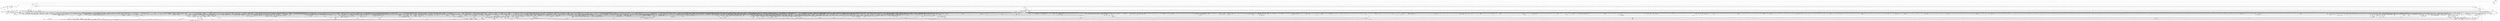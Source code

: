 digraph kerncollapsed {
    "compaction_suitable" [color="black"];
    "Indirect call185" [color="black"];
    "_compound_head_3" [color="black"];
    "set_task_reclaim_state" [color="black"];
    "_raw_spin_rq_lock_irqsave" [color="black"];
    "do_raw_spin_lock_57" [color="black"];
    "do_raw_spin_lock.constprop.0_7" [color="black"];
    "list_del_init_2" [color="black"];
    "skb_tailroom" [color="black"];
    "update_newidle_cost" [color="black"];
    "mast_ascend" [color="black"];
    "__wake_up_klogd.part.0" [color="black"];
    "node_tag_clear" [color="black"];
    "__preempt_count_add.constprop.0_1" [color="black"];
    "pagetable_pte_dtor" [color="black"];
    "wake_up_var" [color="black"];
    "__bitmap_intersects" [color="black"];
    "arch_tlbbatch_should_defer.constprop.0" [color="black"];
    "__do_set_cpus_allowed" [color="black"];
    "inode_io_list_del" [color="black"];
    "dl_rq_of_se" [color="black"];
    "__cmpxchg_case_acq_32.constprop.0_2" [color="black"];
    "lru_deactivate_file_fn" [color="black"];
    "__fsnotify_update_child_dentry_flags" [color="black"];
    "queued_read_unlock.constprop.0_2" [color="black"];
    "page_ref_add_1" [color="black"];
    "fpsimd_flush_task_state" [color="black"];
    "update_rq_clock" [color="black"];
    "Indirect call89" [color="black"];
    "raw_spin_rq_lock_1" [color="black"];
    "make_vfsgid" [color="black"];
    "Indirect call153" [color="black"];
    "vma_iter_config" [color="black"];
    "device_links_read_unlock" [color="black"];
    "__wake_up_bit" [color="black"];
    "tty_audit_fork" [color="black"];
    "user_disable_single_step" [color="black"];
    "filename_lookup" [color="black"];
    "__xas_next" [color="black"];
    "__gfp_pfmemalloc_flags" [color="black"];
    "do_raw_spin_lock_13" [color="black"];
    "ktime_get" [color="black"];
    "fatal_signal_pending_6" [color="black"];
    "Indirect call70" [color="black"];
    "__raw_spin_unlock_irq_36" [color="black"];
    "__local_bh_enable_ip" [color="black"];
    "Indirect call184" [color="black"];
    "put_tree_ref" [color="black"];
    "__raw_spin_lock_irqsave_6" [color="black"];
    "queued_read_lock.constprop.0" [color="black"];
    "Indirect call32" [color="black"];
    "do_raw_spin_lock_18" [color="black"];
    "Indirect call166" [color="black"];
    "lookup_mountpoint" [color="black"];
    "is_zero_page" [color="black"];
    "Indirect call45" [color="black"];
    "__cmpxchg_case_mb_64_7" [color="black"];
    "Indirect call122" [color="black"];
    "enqueue_task" [color="black"];
    "mab_set_b_end" [color="black"];
    "get_mountpoint" [color="black"];
    "__raw_spin_lock_irqsave" [color="black"];
    "clear_ti_thread_flag_4" [color="black"];
    "arch_stack_walk" [color="black"];
    "test_ti_thread_flag_22" [color="black"];
    "vma_fs_can_writeback" [color="black"];
    "Indirect call0" [color="black"];
    "d_ancestor" [color="black"];
    "__audit_inode" [color="black"];
    "__pi_strcmp" [color="black"];
    "kernfs_release_file.part.0.isra.0" [color="black"];
    "__dput_to_list" [color="black"];
    "__printk_cpu_sync_try_get" [color="black"];
    "kick_process" [color="black"];
    "find_next_bit.constprop.0_21" [color="black"];
    "__hlist_del" [color="black"];
    "test_ti_thread_flag_6" [color="black"];
    "__sk_mem_reduce_allocated" [color="black"];
    "__raw_spin_unlock_irqrestore_21" [color="black"];
    "xas_init_marks" [color="black"];
    "xas_clear_mark" [color="black"];
    "mm_set_has_pinned_flag" [color="black"];
    "nd_jump_root" [color="black"];
    "irq_work_claim" [color="black"];
    "rcu_poll_gp_seq_end_unlocked" [color="black"];
    "is_path_reachable" [color="black"];
    "change_page_range" [color="black"];
    "Indirect call1" [color="black"];
    "__add_wait_queue" [color="black"];
    "__skb_set_length" [color="black"];
    "Indirect call66" [color="black"];
    "Indirect call79" [color="black"];
    "__cmpxchg_case_acq_32_2" [color="black"];
    "xas_start" [color="black"];
    "__flush_tlb_kernel_pgtable" [color="black"];
    "arch_teardown_dma_ops" [color="black"];
    "__cmpxchg_case_mb_32_3" [color="black"];
    "copy_page" [color="black"];
    "Indirect call83" [color="black"];
    "io_get_cqe_overflow" [color="black"];
    "zone_page_state_snapshot" [color="black"];
    "PageMovable" [color="black"];
    "vma_interval_tree_subtree_search" [color="black"];
    "slab_want_init_on_alloc" [color="black"];
    "io_fill_cqe_aux" [color="black"];
    "timerqueue_del" [color="black"];
    "__raw_spin_lock_irqsave.constprop.0_7" [color="black"];
    "io_put_kbuf" [color="black"];
    "Indirect call95" [color="black"];
    "__cmpxchg_case_mb_32_8" [color="black"];
    "percpu_ref_noop_confirm_switch" [color="black"];
    "pid_task" [color="black"];
    "zone_reclaimable_pages" [color="black"];
    "lockref_put_return" [color="black"];
    "radix_tree_next_chunk" [color="black"];
    "__cmpxchg_case_acq_32.constprop.0_5" [color="black"];
    "double_unlock_balance" [color="black"];
    "d_same_name" [color="black"];
    "__lshrti3" [color="black"];
    "Indirect call123" [color="black"];
    "strcpy" [color="black"];
    "xa_find_after" [color="black"];
    "cpudl_find" [color="black"];
    "workingset_age_nonresident" [color="black"];
    "printk_parse_prefix" [color="black"];
    "lru_move_tail_fn" [color="black"];
    "crng_fast_key_erasure" [color="black"];
    "Indirect call5" [color="black"];
    "xas_result" [color="black"];
    "Indirect call88" [color="black"];
    "hlist_del_init_4" [color="black"];
    "__cmpxchg_case_acq_32.constprop.0_7" [color="black"];
    "__cmpxchg_case_64" [color="black"];
    "fsnotify_compare_groups" [color="black"];
    "domain_dirty_limits" [color="black"];
    "_compound_head_4" [color="black"];
    "__percpu_add_case_64_2" [color="black"];
    "__xchg_case_mb_64.constprop.0_2" [color="black"];
    "activate_task" [color="black"];
    "bit_waitqueue" [color="black"];
    "__io_prep_linked_timeout" [color="black"];
    "detach_if_pending" [color="black"];
    "__cmpxchg_case_mb_64_6" [color="black"];
    "__d_lookup" [color="black"];
    "free_pcppages_bulk" [color="black"];
    "do_faccessat" [color="black"];
    "kobj_ns_ops" [color="black"];
    "__raw_read_lock_irqsave.constprop.0_1" [color="black"];
    "__percpu_down_write_trylock" [color="black"];
    "irqd_set.isra.0_1" [color="black"];
    "__raw_spin_lock_3" [color="black"];
    "sched_cgroup_fork" [color="black"];
    "d_revalidate" [color="black"];
    "do_raw_spin_lock_29" [color="black"];
    "Indirect call74" [color="black"];
    "file_ns_capable" [color="black"];
    "arch_irq_work_raise" [color="black"];
    "Indirect call137" [color="black"];
    "__raw_spin_lock_irqsave_15" [color="black"];
    "prb_next_seq" [color="black"];
    "__irq_startup" [color="black"];
    "__wake_up_pollfree" [color="black"];
    "hrtimer_cancel" [color="black"];
    "kmem_valid_obj" [color="black"];
    "d_path" [color="black"];
    "__percpu_add_case_32_1" [color="black"];
    "__raw_spin_lock_irqsave_51" [color="black"];
    "rcu_is_cpu_rrupt_from_idle" [color="black"];
    "dequeue_task" [color="black"];
    "exit_task_stack_account" [color="black"];
    "__raw_spin_lock_irqsave_25" [color="black"];
    "reweight_task" [color="black"];
    "desc_read_finalized_seq" [color="black"];
    "__raw_spin_lock_irq_17" [color="black"];
    "arch_local_irq_restore_3" [color="black"];
    "find_lock_task_mm" [color="black"];
    "rt_mutex_slowtrylock" [color="black"];
    "__wait_for_common" [color="black"];
    "Indirect call69" [color="black"];
    "inode_maybe_inc_iversion" [color="black"];
    "Indirect call144" [color="black"];
    "dequeue_load_avg" [color="black"];
    "list_splice_tail_init" [color="black"];
    "__cmpxchg_case_mb_64_2" [color="black"];
    "cpumask_next.constprop.0" [color="black"];
    "__d_lookup_unhash_wake" [color="black"];
    "calc_wheel_index" [color="black"];
    "path_is_under" [color="black"];
    "console_is_usable" [color="black"];
    "__const_udelay" [color="black"];
    "io_wq_hash_work" [color="black"];
    "__smp_call_single_queue" [color="black"];
    "Indirect call59" [color="black"];
    "getname_flags" [color="black"];
    "compaction_zonelist_suitable" [color="black"];
    "deny_write_access.isra.0" [color="black"];
    "llist_add_batch" [color="black"];
    "folio_activate_fn" [color="black"];
    "mod_node_page_state" [color="black"];
    "Indirect call199" [color="black"];
    "__kern_my_cpu_offset_62" [color="black"];
    "cpudl_set" [color="black"];
    "dev_xmit_recursion_dec" [color="black"];
    "__raw_spin_unlock_irq_43" [color="black"];
    "__raw_read_unlock.constprop.0" [color="black"];
    "Indirect call227" [color="black"];
    "get_state_synchronize_rcu" [color="black"];
    "do_raw_spin_lock_30" [color="black"];
    "kthread_insert_work_sanity_check" [color="black"];
    "rb_next" [color="black"];
    "list_del_3" [color="black"];
    "xas_set_order.part.0" [color="black"];
    "Indirect call151" [color="black"];
    "lookup_mnt" [color="black"];
    "__raw_spin_lock_19" [color="black"];
    "do_raw_spin_lock" [color="black"];
    "cpu_do_switch_mm" [color="black"];
    "clear_inode" [color="black"];
    "take_dentry_name_snapshot" [color="black"];
    "__kern_my_cpu_offset_4" [color="black"];
    "kthread_probe_data" [color="black"];
    "pmd_install" [color="black"];
    "u64_stats_inc" [color="black"];
    "nsec_to_clock_t" [color="black"];
    "folio_nr_pages_2" [color="black"];
    "allow_write_access" [color="black"];
    "is_posix_acl_xattr" [color="black"];
    "__zone_watermark_ok" [color="black"];
    "audit_mark_compare" [color="black"];
    "Indirect call30" [color="black"];
    "inode_cgwb_move_to_attached" [color="black"];
    "find_lock_later_rq" [color="black"];
    "Indirect call16" [color="black"];
    "set_pud" [color="black"];
    "d_shrink_del" [color="black"];
    "__raw_spin_trylock_5" [color="black"];
    "find_submount" [color="black"];
    "__raw_write_lock_irq.constprop.0" [color="black"];
    "__raw_spin_lock_4" [color="black"];
    "rcu_seq_end_1" [color="black"];
    "audit_serial" [color="black"];
    "select_collect2" [color="black"];
    "pfn_valid_1" [color="black"];
    "__raw_spin_lock_22" [color="black"];
    "find_first_bit_6" [color="black"];
    "__raw_spin_lock_irq_6" [color="black"];
    "security_sock_rcv_skb" [color="black"];
    "Indirect call108" [color="black"];
    "will_become_orphaned_pgrp" [color="black"];
    "hrtimer_forward" [color="black"];
    "__kern_my_cpu_offset_79" [color="black"];
    "init_entity_runnable_average" [color="black"];
    "__kern_my_cpu_offset_77" [color="black"];
    "__bpf_free_used_maps" [color="black"];
    "klist_node_attached" [color="black"];
    "__legitimize_mnt" [color="black"];
    "__kern_my_cpu_offset_15" [color="black"];
    "d_alloc" [color="black"];
    "irqd_irq_disabled.isra.0" [color="black"];
    "Indirect call219" [color="black"];
    "Indirect call182" [color="black"];
    "Indirect call205" [color="black"];
    "__raw_spin_lock_irqsave.constprop.0_9" [color="black"];
    "folio_evictable_1" [color="black"];
    "mas_pop_node" [color="black"];
    "do_raw_spin_lock.constprop.0_11" [color="black"];
    "can_migrate_task" [color="black"];
    "attach_recursive_mnt" [color="black"];
    "queued_read_lock_slowpath" [color="black"];
    "pud_clear_huge" [color="black"];
    "qdisc_qstats_cpu_backlog_dec" [color="black"];
    "put_cpu_fpsimd_context" [color="black"];
    "xa_mk_value" [color="black"];
    "fsnotify_put_sb_connectors" [color="black"];
    "copy_from_kernel_nofault_allowed" [color="black"];
    "security_inode_init_security_anon" [color="black"];
    "copy_from_kernel_nofault" [color="black"];
    "pte_to_swp_entry_2" [color="black"];
    "hlist_bl_lock" [color="black"];
    "folio_add_new_anon_rmap" [color="black"];
    "__kern_my_cpu_offset_26" [color="black"];
    "Indirect call2" [color="black"];
    "sve_state_size" [color="black"];
    "dev_pm_disable_wake_irq_check" [color="black"];
    "dev_driver_string" [color="black"];
    "list_move_tail" [color="black"];
    "copy_highpage" [color="black"];
    "__kern_my_cpu_offset_91" [color="black"];
    "futex_top_waiter" [color="black"];
    "count_vm_event_1" [color="black"];
    "pwq_activate_inactive_work" [color="black"];
    "rcu_inkernel_boot_has_ended" [color="black"];
    "__raw_spin_lock.constprop.0" [color="black"];
    "folio_pfn" [color="black"];
    "__cmpxchg_case_acq_64" [color="black"];
    "csum_partial" [color="black"];
    "__raw_spin_unlock_irq" [color="black"];
    "Indirect call75" [color="black"];
    "__preempt_count_sub" [color="black"];
    "mas_set_height" [color="black"];
    "collect_posix_cputimers" [color="black"];
    "io_cancel_req_match" [color="black"];
    "xas_find" [color="black"];
    "__raw_spin_unlock_irqrestore_9" [color="black"];
    "__raw_spin_unlock_irq_23" [color="black"];
    "rcu_gpnum_ovf" [color="black"];
    "migrate_disable" [color="black"];
    "get_cred" [color="black"];
    "prepend_char" [color="black"];
    "Indirect call202" [color="black"];
    "Indirect call90" [color="black"];
    "rseq_migrate" [color="black"];
    "folio_try_get_rcu" [color="black"];
    "mast_spanning_rebalance.isra.0" [color="black"];
    "noop_dirty_folio" [color="black"];
    "__cmpxchg_case_acq_32.constprop.0_6" [color="black"];
    "Indirect call136" [color="black"];
    "rcu_segcblist_pend_cbs" [color="black"];
    "__rb_change_child.constprop.0" [color="black"];
    "do_raw_spin_lock_12" [color="black"];
    "handle_lookup_down" [color="black"];
    "cpumask_subset" [color="black"];
    "rcu_cblist_dequeue" [color="black"];
    "__attach_to_pi_owner" [color="black"];
    "sock_inuse_add" [color="black"];
    "__irq_disable" [color="black"];
    "Indirect call97" [color="black"];
    "__anon_vma_interval_tree_augment_propagate" [color="black"];
    "is_bad_inode" [color="black"];
    "__bitmap_clear" [color="black"];
    "__arch_copy_from_user" [color="black"];
    "timer_wait_running" [color="black"];
    "do_raw_spin_lock_116" [color="black"];
    "tick_get_broadcast_device" [color="black"];
    "unhash_mnt" [color="black"];
    "decay_load" [color="black"];
    "radix_tree_lookup" [color="black"];
    "folio_trylock_1" [color="black"];
    "pte_mkdirty" [color="black"];
    "rcu_poll_gp_seq_start" [color="black"];
    "memmove" [color="black"];
    "cpu_switch_to" [color="black"];
    "next_signal" [color="black"];
    "tty_ldisc_close" [color="black"];
    "__raw_spin_unlock_irqrestore_2" [color="black"];
    "__raw_spin_unlock_irq_11" [color="black"];
    "link_path_walk" [color="black"];
    "copy_fd_bitmaps" [color="black"];
    "__cmpwait_case_32_2" [color="black"];
    "Indirect call67" [color="black"];
    "find_next_bit_8" [color="black"];
    "task_rq_lock" [color="black"];
    "__percpu_add_case_64_7" [color="black"];
    "Indirect call52" [color="black"];
    "update_cfs_rq_load_avg.isra.0" [color="black"];
    "Indirect call82" [color="black"];
    "smp_call_function_many_cond" [color="black"];
    "rcu_cblist_init" [color="black"];
    "irq_enable" [color="black"];
    "vma_interval_tree_insert_after" [color="black"];
    "cpumask_first_and" [color="black"];
    "__prepare_to_swait" [color="black"];
    "kobj_child_ns_ops" [color="black"];
    "ma_slots" [color="black"];
    "tty_update_time" [color="black"];
    "__kern_my_cpu_offset_51" [color="black"];
    "__mutex_remove_waiter" [color="black"];
    "convert_prio" [color="black"];
    "__raw_spin_unlock_irq_3" [color="black"];
    "fatal_signal_pending_1" [color="black"];
    "task_fits_cpu" [color="black"];
    "pcpu_alloc_area" [color="black"];
    "io_req_complete_defer" [color="black"];
    "____core____" [color="kernel"];
    "do_raw_spin_lock_67" [color="black"];
    "find_next_zero_bit_2" [color="black"];
    "desc_make_final" [color="black"];
    "io_is_timeout_noseq" [color="black"];
    "Indirect call223" [color="black"];
    "number" [color="black"];
    "io_poll_remove_entry" [color="black"];
    "_compound_head_1" [color="black"];
    "mas_wr_walk_index.isra.0" [color="black"];
    "__kern_my_cpu_offset_38" [color="black"];
    "io_run_local_work_continue" [color="black"];
    "do_raw_spin_lock_38" [color="black"];
    "__cmpxchg_case_acq_32.constprop.0_9" [color="black"];
    "__percpu_counter_sum" [color="black"];
    "Indirect call163" [color="black"];
    "__raw_spin_lock_irqsave.constprop.0_1" [color="black"];
    "find_next_bit_17" [color="black"];
    "fetch_robust_entry" [color="black"];
    "Indirect call162" [color="black"];
    "__kern_my_cpu_offset_47" [color="black"];
    "srcu_funnel_exp_start" [color="black"];
    "__percpu_add_return_case_32_1" [color="black"];
    "mab_mas_cp" [color="black"];
    "memchr" [color="black"];
    "__cmpxchg_case_mb_64_4" [color="black"];
    "unlock_task_sighand.isra.0_1" [color="black"];
    "write_seqlock.constprop.0" [color="black"];
    "mas_adopt_children.isra.0" [color="black"];
    "skb_checksum" [color="black"];
    "pcpu_free_area.isra.0" [color="black"];
    "Indirect call110" [color="black"];
    "lru_note_cost" [color="black"];
    "xa_load" [color="black"];
    "find_next_zero_bit_1" [color="black"];
    "__skb_header_pointer" [color="black"];
    "__tlb_reset_range" [color="black"];
    "do_raw_spin_lock_58" [color="black"];
    "folio_mapped" [color="black"];
    "__cmpxchg_case_acq_32_1" [color="black"];
    "hrtimer_sleeper_start_expires" [color="black"];
    "__raw_write_unlock_irq_4" [color="black"];
    "mas_prev_range" [color="black"];
    "update_blocked_averages" [color="black"];
    "__raw_spin_unlock_irq_29" [color="black"];
    "cpumask_and.isra.0_3" [color="black"];
    "_prb_read_valid" [color="black"];
    "io_cancel_ctx_cb" [color="black"];
    "test_ti_thread_flag_21" [color="black"];
    "io_poll_find.constprop.0" [color="black"];
    "__raw_spin_lock_irq_4" [color="black"];
    "atime_needs_update" [color="black"];
    "blake2s_compress" [color="black"];
    "fragmentation_index" [color="black"];
    "get_random_bytes" [color="black"];
    "Indirect call179" [color="black"];
    "raw_spin_rq_lock" [color="black"];
    "kernfs_name_hash" [color="black"];
    "freezing_slow_path" [color="black"];
    "entity_eligible" [color="black"];
    "mas_find_setup.constprop.0" [color="black"];
    "cpumask_any_distribute" [color="black"];
    "__rt_mutex_slowtrylock" [color="black"];
    "__set_task_comm" [color="black"];
    "wb_has_dirty_io" [color="black"];
    "Indirect call172" [color="black"];
    "user_path_at_empty" [color="black"];
    "system_supports_generic_auth" [color="black"];
    "__ksize" [color="black"];
    "kmalloc_size_roundup" [color="black"];
    "ptrauth_keys_install_user" [color="black"];
    "set_next_task" [color="black"];
    "__skb_checksum" [color="black"];
    "signal_set_stop_flags" [color="black"];
    "__kern_my_cpu_offset_49" [color="black"];
    "min_deadline_cb_propagate" [color="black"];
    "kernfs_should_drain_open_files" [color="black"];
    "Indirect call220" [color="black"];
    "Indirect call58" [color="black"];
    "set_task_cpu" [color="black"];
    "__sw_hweight64" [color="black"];
    "dev_nit_active" [color="black"];
    "__fget_light" [color="black"];
    "arm64_kernel_unmapped_at_el0_3" [color="black"];
    "mas_start" [color="black"];
    "strncpy_from_user" [color="black"];
    "data_push_tail" [color="black"];
    "prepare_to_swait_event" [color="black"];
    "sock_rmem_free" [color="black"];
    "cpu_timer_task_rcu" [color="black"];
    "forward_timer_base" [color="black"];
    "set_ti_thread_flag_4" [color="black"];
    "mas_next_sibling" [color="black"];
    "pgdat_balanced" [color="black"];
    "ktime_add_safe" [color="black"];
    "Indirect call24" [color="black"];
    "find_next_bit.constprop.0_14" [color="black"];
    "get_sd_balance_interval" [color="black"];
    "mm_counter" [color="black"];
    "__raw_spin_unlock_irq_19" [color="black"];
    "fsnotify_detach_connector_from_object" [color="black"];
    "__raw_spin_unlock_irq_5" [color="black"];
    "req_ref_put_and_test" [color="black"];
    "gfp_pfmemalloc_allowed" [color="black"];
    "inactive_is_low.constprop.0" [color="black"];
    "purge_fragmented_block" [color="black"];
    "security_secid_to_secctx" [color="black"];
    "__raw_spin_unlock_irq_4" [color="black"];
    "queued_write_lock.constprop.0_1" [color="black"];
    "print_tainted" [color="black"];
    "maybe_mkwrite.isra.0" [color="black"];
    "do_raw_spin_lock_117" [color="black"];
    "pcpu_page_idx" [color="black"];
    "avg_vruntime" [color="black"];
    "workingset_eviction" [color="black"];
    "Indirect call84" [color="black"];
    "notifier_call_chain" [color="black"];
    "__irq_domain_activate_irq" [color="black"];
    "do_raw_spin_lock_80" [color="black"];
    "__kern_my_cpu_offset_61" [color="black"];
    "pmd_offset.isra.0" [color="black"];
    "irq_to_desc" [color="black"];
    "read_seqbegin.constprop.0" [color="black"];
    "Indirect call15" [color="black"];
    "sched_clock_noinstr" [color="black"];
    "thread_group_cputime" [color="black"];
    "__raw_spin_unlock_irqrestore_24" [color="black"];
    "__skb_dequeue_3" [color="black"];
    "task_will_free_mem" [color="black"];
    "Indirect call21" [color="black"];
    "mte_dead_walk" [color="black"];
    "io_wq_exit_start" [color="black"];
    "reusable_anon_vma" [color="black"];
    "__peernet2id" [color="black"];
    "clear_bit_unlock.constprop.0" [color="black"];
    "d_is_dir.isra.0_1" [color="black"];
    "skb_copy_bits" [color="black"];
    "virt_to_head_page.isra.0" [color="black"];
    "Indirect call51" [color="black"];
    "read_seqbegin_or_lock" [color="black"];
    "ktime_get_with_offset" [color="black"];
    "wb_update_bandwidth" [color="black"];
    "fatal_signal_pending_5" [color="black"];
    "__kern_my_cpu_offset_71" [color="black"];
    "folio_not_mapped" [color="black"];
    "get_task_exe_file" [color="black"];
    "sock_rfree" [color="black"];
    "timerqueue_add" [color="black"];
    "pcpu_update_empty_pages" [color="black"];
    "cpuhp_invoke_callback" [color="black"];
    "do_raw_spin_lock_85" [color="black"];
    "__kern_my_cpu_offset_35" [color="black"];
    "Indirect call218" [color="black"];
    "__acct_reclaim_writeback" [color="black"];
    "__mnt_want_write" [color="black"];
    "folio_mapped_2" [color="black"];
    "find_worker_executing_work" [color="black"];
    "rcu_segcblist_move_seglen" [color="black"];
    "filemap_check_errors" [color="black"];
    "vma_interval_tree_insert" [color="black"];
    "__cmpxchg_case_acq_32.constprop.0_21" [color="black"];
    "do_raw_spin_lock_43" [color="black"];
    "sync_exp_work_done" [color="black"];
    "task_pid_vnr_1" [color="black"];
    "fatal_signal_pending" [color="black"];
    "__raw_spin_lock_irqsave_42" [color="black"];
    "rcu_segcblist_add_len" [color="black"];
    "dl_bw_of" [color="black"];
    "update_sctlr_el1" [color="black"];
    "pfn_is_map_memory" [color="black"];
    "Indirect call135" [color="black"];
    "__raw_spin_unlock_irqrestore.constprop.0_2" [color="black"];
    "mnt_set_mountpoint" [color="black"];
    "init_multi_vma_prep" [color="black"];
    "_double_lock_balance" [color="black"];
    "__nr_to_section" [color="black"];
    "__kern_my_cpu_offset_78" [color="black"];
    "__raw_spin_lock_irqsave_32" [color="black"];
    "mapping_shrinkable_1" [color="black"];
    "set_ptes.constprop.0.isra.0_1" [color="black"];
    "Indirect call17" [color="black"];
    "Indirect call36" [color="black"];
    "tag_clear_highpage" [color="black"];
    "__rb_insert_augmented" [color="black"];
    "node_dirty_ok" [color="black"];
    "__mnt_is_readonly" [color="black"];
    "memzero_explicit" [color="black"];
    "find_vm_area" [color="black"];
    "expand" [color="black"];
    "__percpu_add_case_64" [color="black"];
    "console_verbose" [color="black"];
    "test_ti_thread_flag_7" [color="black"];
    "Indirect call31" [color="black"];
    "Indirect call142" [color="black"];
    "xas_retry" [color="black"];
    "Indirect call26" [color="black"];
    "pcpu_post_unmap_tlb_flush" [color="black"];
    "Indirect call22" [color="black"];
    "check_preempt_curr" [color="black"];
    "__raw_spin_lock_irq_41" [color="black"];
    "do_raw_spin_lock_65" [color="black"];
    "igrab" [color="black"];
    "rb_first" [color="black"];
    "futex_cmpxchg_value_locked" [color="black"];
    "Indirect call130" [color="black"];
    "__page_dup_rmap.constprop.0" [color="black"];
    "skb_tailroom_2" [color="black"];
    "update_curr" [color="black"];
    "pcpu_init_md_blocks" [color="black"];
    "system_supports_mte" [color="black"];
    "tlb_gather_mmu" [color="black"];
    "_compound_head_7" [color="black"];
    "cpu_online_3" [color="black"];
    "mas_max_gap" [color="black"];
    "do_raw_spin_lock_9" [color="black"];
    "Indirect call125" [color="black"];
    "__arm64_sys_faccessat2" [color="black"];
    "do_raw_spin_lock_48" [color="black"];
    "next_zone" [color="black"];
    "fd_install" [color="black"];
    "folio_mark_dirty" [color="black"];
    "fsnotify" [color="black"];
    "dec_mm_counter" [color="black"];
    "_find_first_and_bit" [color="black"];
    "Indirect call39" [color="black"];
    "count_vm_events_2" [color="black"];
    "eth_type_vlan" [color="black"];
    "find_suitable_fallback" [color="black"];
    "list_lru_del" [color="black"];
    "clear_nonspinnable" [color="black"];
    "__raw_spin_lock_irqsave_18" [color="black"];
    "find_busiest_group" [color="black"];
    "Indirect call165" [color="black"];
    "do_raw_spin_lock_28" [color="black"];
    "to_kthread" [color="black"];
    "__get_cpu_fpsimd_context" [color="black"];
    "__raw_spin_unlock_irq_35" [color="black"];
    "fatal_signal_pending_4" [color="black"];
    "hlist_del_init_2" [color="black"];
    "test_and_set_ti_thread_flag_1" [color="black"];
    "mod_node_state" [color="black"];
    "__d_lookup_unhash" [color="black"];
    "load_unaligned_zeropad_1" [color="black"];
    "Indirect call76" [color="black"];
    "sched_post_fork" [color="black"];
    "compaction_defer_reset" [color="black"];
    "kernfs_root" [color="black"];
    "find_vma_prev" [color="black"];
    "timer_delete_hook" [color="black"];
    "__raw_spin_unlock_irqrestore_29" [color="black"];
    "Indirect call209" [color="black"];
    "__mutex_init" [color="black"];
    "Indirect call211" [color="black"];
    "folio_account_cleaned" [color="black"];
    "Indirect call196" [color="black"];
    "generic_exec_single" [color="black"];
    "complete_walk" [color="black"];
    "rcu_advance_cbs" [color="black"];
    "find_next_bit.constprop.0_11" [color="black"];
    "do_kernel_restart" [color="black"];
    "tlb_remove_table_sync_one" [color="black"];
    "futex_hb_waiters_dec" [color="black"];
    "__raw_spin_unlock_irqrestore_31" [color="black"];
    "drain_pages_zone" [color="black"];
    "mas_set_alloc_req" [color="black"];
    "_prb_commit" [color="black"];
    "mab_calc_split" [color="black"];
    "task_curr" [color="black"];
    "__io_put_kbuf" [color="black"];
    "xas_error.isra.0" [color="black"];
    "page_try_share_anon_rmap" [color="black"];
    "folio_trylock_flag" [color="black"];
    "__raw_spin_lock_irqsave_12" [color="black"];
    "__cmpxchg_case_8" [color="black"];
    "rcu_gp_is_expedited" [color="black"];
    "inode_lru_list_del" [color="black"];
    "cpu_timer_dequeue" [color="black"];
    "IS_ERR_OR_NULL_3" [color="black"];
    "__raw_spin_unlock_irq_21" [color="black"];
    "leave_rcu" [color="black"];
    "cpumask_any_and_distribute" [color="black"];
    "__sk_mem_reclaim" [color="black"];
    "drain_local_pages" [color="black"];
    "__finalize_skb_around" [color="black"];
    "__timer_delete_sync" [color="black"];
    "Indirect call109" [color="black"];
    "Indirect call116" [color="black"];
    "io_cqe_cache_refill" [color="black"];
    "do_raw_spin_lock_36" [color="black"];
    "Indirect call167" [color="black"];
    "__futex_queue" [color="black"];
    "__raw_spin_lock_54" [color="black"];
    "flush_tlb_mm" [color="black"];
    "__cmpxchg_case_acq_32" [color="black"];
    "inode_to_bdi" [color="black"];
    "__balance_callbacks" [color="black"];
    "__raw_read_lock.constprop.0_5" [color="black"];
    "nd_alloc_stack" [color="black"];
    "__printk_cpu_sync_wait" [color="black"];
    "mas_wr_walk" [color="black"];
    "dcache_clean_pou" [color="black"];
    "console_trylock" [color="black"];
    "flush_tlb_mm_1" [color="black"];
    "Indirect call6" [color="black"];
    "Indirect call18" [color="black"];
    "__cmpxchg_case_rel_32" [color="black"];
    "percpu_counter_set" [color="black"];
    "vma_needs_dirty_tracking" [color="black"];
    "cpudl_heapify" [color="black"];
    "ptep_clear_flush" [color="black"];
    "Indirect call27" [color="black"];
    "posix_cpu_timers_exit" [color="black"];
    "__percpu_add_case_32_13" [color="black"];
    "rpm_check_suspend_allowed" [color="black"];
    "__raw_spin_unlock_irqrestore_5" [color="black"];
    "Indirect call208" [color="black"];
    "arch_local_irq_save_8" [color="black"];
    "do_raw_spin_lock.constprop.0_13" [color="black"];
    "rcu_poll_gp_seq_end" [color="black"];
    "Indirect call155" [color="black"];
    "inc_rlimit_ucounts" [color="black"];
    "__kern_my_cpu_offset_134" [color="black"];
    "security_current_getsecid_subj" [color="black"];
    "online_section_nr" [color="black"];
    "percpu_ref_get_many.constprop.0" [color="black"];
    "Indirect call207" [color="black"];
    "__wb_update_bandwidth.constprop.0" [color="black"];
    "skb_header_cloned" [color="black"];
    "zone_watermark_ok_safe" [color="black"];
    "__xchg_case_mb_64.constprop.0_3" [color="black"];
    "Indirect call183" [color="black"];
    "Indirect call23" [color="black"];
    "__percpu_add_case_32_3" [color="black"];
    "move_linked_works" [color="black"];
    "local_cpu_stop" [color="black"];
    "arm64_kernel_unmapped_at_el0_4" [color="black"];
    "____do_softirq" [color="black"];
    "idr_find" [color="black"];
    "Indirect call117" [color="black"];
    "propagation_next" [color="black"];
    "do_raw_spin_lock_73" [color="black"];
    "lru_lazyfree_fn" [color="black"];
    "__bitmap_and" [color="black"];
    "__set_task_special" [color="black"];
    "__cmpxchg_case_mb_32_2" [color="black"];
    "memcg_charge_kernel_stack.part.0" [color="black"];
    "__ipi_send_mask" [color="black"];
    "efi_reboot" [color="black"];
    "tk_xtime.constprop.0" [color="black"];
    "init_completion" [color="black"];
    "do_raw_spin_lock_16" [color="black"];
    "class_raw_spinlock_irqsave_destructor" [color="black"];
    "io_should_retry_thread" [color="black"];
    "compact_lock_irqsave" [color="black"];
    "wq_worker_running" [color="black"];
    "zone_page_state_add" [color="black"];
    "__printk_safe_enter" [color="black"];
    "Indirect call225" [color="black"];
    "skb_header_pointer_2" [color="black"];
    "Indirect call146" [color="black"];
    "test_tsk_need_resched" [color="black"];
    "__raw_spin_lock_52" [color="black"];
    "count_vm_events" [color="black"];
    "__dl_update" [color="black"];
    "exit_rcu" [color="black"];
    "Indirect call85" [color="black"];
    "__raw_spin_lock_21" [color="black"];
    "active_load_balance_cpu_stop" [color="black"];
    "__raw_spin_lock_62" [color="black"];
    "do_raw_spin_lock_27" [color="black"];
    "irq_disable" [color="black"];
    "pagefault_enable" [color="black"];
    "task_clear_jobctl_trapping" [color="black"];
    "hrtimer_start_range_ns" [color="black"];
    "__cmpxchg_case_mb_32_13" [color="black"];
    "sk_leave_memory_pressure" [color="black"];
    "__raw_spin_lock_12" [color="black"];
    "__var_waitqueue" [color="black"];
    "ihold" [color="black"];
    "do_raw_spin_lock.constprop.0_14" [color="black"];
    "addr_to_vb_xa" [color="black"];
    "dput_to_list" [color="black"];
    "double_rq_lock" [color="black"];
    "copy_thread" [color="black"];
    "pde_subdir_first" [color="black"];
    "Indirect call150" [color="black"];
    "tick_get_device" [color="black"];
    "io_poll_mark_cancelled" [color="black"];
    "get_file_2" [color="black"];
    "io_poll_remove_entries" [color="black"];
    "do_raw_spin_lock_45" [color="black"];
    "do_raw_spin_lock_37" [color="black"];
    "clear_ti_thread_flag_1" [color="black"];
    "Indirect call200" [color="black"];
    "Indirect call195" [color="black"];
    "compound_order_1" [color="black"];
    "clear_buddies.isra.0" [color="black"];
    "cpu_util_cfs_boost" [color="black"];
    "lookup_fast" [color="black"];
    "__kern_my_cpu_offset_28" [color="black"];
    "security_audit_rule_match" [color="black"];
    "test_ti_thread_flag_10" [color="black"];
    "__kern_my_cpu_offset_83" [color="black"];
    "propagate_one" [color="black"];
    "mast_split_data" [color="black"];
    "set_ti_thread_flag_5" [color="black"];
    "system_supports_tlb_range_1" [color="black"];
    "folio_trylock_4" [color="black"];
    "sock_flag.constprop.0" [color="black"];
    "mab_no_null_split" [color="black"];
    "kthread_should_stop" [color="black"];
    "__dl_add" [color="black"];
    "pageblock_skip_persistent" [color="black"];
    "stackinfo_on_stack" [color="black"];
    "__cmpxchg_case_acq_32.constprop.0_10" [color="black"];
    "timerqueue_iterate_next" [color="black"];
    "mod_zone_page_state" [color="black"];
    "pde_subdir_find" [color="black"];
    "Indirect call29" [color="black"];
    "mask_irq" [color="black"];
    "path_init" [color="black"];
    "__siphash_unaligned" [color="black"];
    "blake2s_update" [color="black"];
    "pcpu_find_block_fit" [color="black"];
    "pfn_swap_entry_to_page" [color="black"];
    "__futex_unqueue" [color="black"];
    "__count_vm_events" [color="black"];
    "__hrtimer_get_next_event" [color="black"];
    "tty_name" [color="black"];
    "io_file_get_flags" [color="black"];
    "mnt_dec_writers" [color="black"];
    "tls_preserve_current_state" [color="black"];
    "mas_descend" [color="black"];
    "prb_reserve" [color="black"];
    "rcu_dynticks_snap" [color="black"];
    "finish_swait" [color="black"];
    "Indirect call138" [color="black"];
    "is_cpu_allowed" [color="black"];
    "rwsem_spin_on_owner" [color="black"];
    "update_group_capacity" [color="black"];
    "do_raw_spin_lock_61" [color="black"];
    "arch_local_irq_save_7" [color="black"];
    "move_freelist_tail" [color="black"];
    "get_arm64_ftr_reg" [color="black"];
    "__mod_lruvec_state" [color="black"];
    "__cmpxchg_case_acq_32.constprop.0_20" [color="black"];
    "Indirect call48" [color="black"];
    "__init_rwsem" [color="black"];
    "__radix_tree_lookup" [color="black"];
    "flush_dcache_folio" [color="black"];
    "super_wake" [color="black"];
    "__raw_spin_lock_15" [color="black"];
    "sched_clock" [color="black"];
    "wb_io_lists_depopulated" [color="black"];
    "rt_mutex_proxy_unlock" [color="black"];
    "__udelay" [color="black"];
    "Indirect call216" [color="black"];
    "__count_vm_events_1" [color="black"];
    "kthread_is_per_cpu" [color="black"];
    "cpumask_intersects.constprop.0_1" [color="black"];
    "skip_atoi" [color="black"];
    "path_lookupat" [color="black"];
    "list_move_1" [color="black"];
    "pcpu_size_to_slot" [color="black"];
    "__kern_my_cpu_offset_18" [color="black"];
    "desc_make_reusable" [color="black"];
    "update_misfit_status" [color="black"];
    "defer_console_output" [color="black"];
    "__percpu_add_case_32_8" [color="black"];
    "__kern_my_cpu_offset_6" [color="black"];
    "__rt_mutex_futex_trylock" [color="black"];
    "arch_local_irq_restore_1" [color="black"];
    "mmgrab_2" [color="black"];
    "Indirect call111" [color="black"];
    "replace_mark_chunk" [color="black"];
    "__raw_spin_lock_irqsave_21" [color="black"];
    "Indirect call120" [color="black"];
    "Indirect call98" [color="black"];
    "list_splice" [color="black"];
    "_compound_head_13" [color="black"];
    "security_inode_follow_link" [color="black"];
    "strscpy" [color="black"];
    "__raw_spin_lock_irq_3" [color="black"];
    "mnt_get_writers" [color="black"];
    "__cmpxchg_case_rel_64" [color="black"];
    "update_min_vruntime" [color="black"];
    "Indirect call19" [color="black"];
    "__list_del_entry_1" [color="black"];
    "system_supports_address_auth_1" [color="black"];
    "raw_spin_rq_trylock" [color="black"];
    "task_call_func" [color="black"];
    "enqueue_timer" [color="black"];
    "__raw_spin_lock_irqsave_50" [color="black"];
    "arch_local_irq_save_3" [color="black"];
    "__raw_spin_lock_42" [color="black"];
    "__raw_spin_unlock_irq_6" [color="black"];
    "__srcu_read_lock" [color="black"];
    "xa_find" [color="black"];
    "xas_update.isra.0" [color="black"];
    "mas_state_walk" [color="black"];
    "__dequeue_entity" [color="black"];
    "qdisc_maybe_clear_missed" [color="black"];
    "vma_interval_tree_iter_first" [color="black"];
    "ma_data_end" [color="black"];
    "cpu_clock_sample" [color="black"];
    "prepend_name" [color="black"];
    "arch_send_call_function_ipi_mask" [color="black"];
    "io_cancel_task_cb" [color="black"];
    "to_desc" [color="black"];
    "access_ok_14" [color="black"];
    "security_task_getsecid_obj" [color="black"];
    "folio_evictable" [color="black"];
    "lockref_mark_dead" [color="black"];
    "signal_pending" [color="black"];
    "get_file" [color="black"];
    "fpsimd_thread_switch" [color="black"];
    "crng_make_state" [color="black"];
    "data_check_size" [color="black"];
    "pcpu_next_fit_region.constprop.0" [color="black"];
    "gup_signal_pending" [color="black"];
    "__kern_my_cpu_offset_76" [color="black"];
    "clear_ti_thread_flag_8" [color="black"];
    "__irq_put_desc_unlock" [color="black"];
    "raw_spin_rq_unlock_irqrestore" [color="black"];
    "dev_xmit_recursion_inc" [color="black"];
    "vma_interval_tree_iter_next" [color="black"];
    "Indirect call129" [color="black"];
    "folio_nr_pages" [color="black"];
    "extract_entropy.constprop.0" [color="black"];
    "split_map_pages" [color="black"];
    "security_audit_rule_free" [color="black"];
    "rcu_seq_snap" [color="black"];
    "cpumask_empty_3" [color="black"];
    "set_page_dirty" [color="black"];
    "__wb_calc_thresh" [color="black"];
    "__clear_close_on_exec.isra.0" [color="black"];
    "Indirect call64" [color="black"];
    "Indirect call112" [color="black"];
    "new_context" [color="black"];
    "device_match_devt" [color="black"];
    "llist_reverse_order" [color="black"];
    "__raw_spin_lock_irq_5" [color="black"];
    "io_timeout_extract" [color="black"];
    "device_links_read_lock" [color="black"];
    "__remove_shared_vm_struct.constprop.0" [color="black"];
    "flush_signal_handlers" [color="black"];
    "attach_task" [color="black"];
    "idr_for_each" [color="black"];
    "io_put_kbuf_comp.isra.0" [color="black"];
    "se_weight.isra.0" [color="black"];
    "percpu_ref_get_many" [color="black"];
    "shrink_lock_dentry" [color="black"];
    "d_set_d_op" [color="black"];
    "find_next_bit_11" [color="black"];
    "list_del_2" [color="black"];
    "mm_counter_file" [color="black"];
    "tag_clear" [color="black"];
    "set_kpti_asid_bits" [color="black"];
    "legitimize_links" [color="black"];
    "__enqueue_entity" [color="black"];
    "update_rt_rq_load_avg" [color="black"];
    "mas_walk" [color="black"];
    "mas_split_final_node.isra.0" [color="black"];
    "page_ref_add" [color="black"];
    "posix_cpu_timers_exit_group" [color="black"];
    "do_raw_spin_lock_99" [color="black"];
    "_find_first_bit" [color="black"];
    "__raw_spin_lock_14" [color="black"];
    "mas_prev_sibling" [color="black"];
    "wakeup_kcompactd" [color="black"];
    "__raw_spin_lock_irq.constprop.0_2" [color="black"];
    "lockref_get_not_dead" [color="black"];
    "Indirect call215" [color="black"];
    "audit_copy_inode" [color="black"];
    "__raw_spin_lock_irqsave_11" [color="black"];
    "Indirect call139" [color="black"];
    "pcpu_block_refresh_hint" [color="black"];
    "_task_util_est" [color="black"];
    "grow_tree_refs" [color="black"];
    "get_pfnblock_flags_mask" [color="black"];
    "do_raw_spin_lock_10" [color="black"];
    "d_find_any_alias" [color="black"];
    "__raw_spin_lock_irqsave_5" [color="black"];
    "security_d_instantiate" [color="black"];
    "find_next_bit_6" [color="black"];
    "eventfd_signal_mask" [color="black"];
    "test_ti_thread_flag_1" [color="black"];
    "__kern_my_cpu_offset_2" [color="black"];
    "get_ldops" [color="black"];
    "inode_add_lru" [color="black"];
    "enqueue_pushable_dl_task" [color="black"];
    "__disable_irq" [color="black"];
    "u64_stats_add_1" [color="black"];
    "__irq_domain_deactivate_irq" [color="black"];
    "__pageblock_pfn_to_page" [color="black"];
    "pcpu_chunk_slot" [color="black"];
    "terminate_walk" [color="black"];
    "Indirect call203" [color="black"];
    "__cmpxchg_case_mb_32_6" [color="black"];
    "do_raw_spin_lock_32" [color="black"];
    "inode_permission" [color="black"];
    "calc_delta_fair" [color="black"];
    "need_active_balance" [color="black"];
    "capable_wrt_inode_uidgid" [color="black"];
    "__down_trylock_console_sem.constprop.0" [color="black"];
    "is_current_pgrp_orphaned" [color="black"];
    "page_ref_inc_4" [color="black"];
    "list_del_init_8" [color="black"];
    "do_raw_spin_lock_15" [color="black"];
    "mas_push_data" [color="black"];
    "internal_add_timer" [color="black"];
    "lock_parent" [color="black"];
    "vma_interval_tree_remove" [color="black"];
    "panic_smp_self_stop" [color="black"];
    "__raw_spin_unlock_irqrestore_12" [color="black"];
    "tty_termios_baud_rate" [color="black"];
    "mas_leaf_set_meta" [color="black"];
    "csum_block_add_ext" [color="black"];
    "percpu_ref_put_many.constprop.0_1" [color="black"];
    "io_match_task_safe" [color="black"];
    "__raw_spin_lock_irq_34" [color="black"];
    "do_raw_spin_lock.constprop.0_6" [color="black"];
    "__raw_spin_lock_irqsave_29" [color="black"];
    "put_link" [color="black"];
    "__raw_spin_lock_irqsave_41" [color="black"];
    "get_cred_1" [color="black"];
    "Indirect call11" [color="black"];
    "do_raw_spin_lock_51" [color="black"];
    "tty_termios_input_baud_rate" [color="black"];
    "__raw_spin_lock_irq_18" [color="black"];
    "task_ppid_nr" [color="black"];
    "page_ref_dec_and_test" [color="black"];
    "inc_tlb_flush_pending" [color="black"];
    "posix_cputimers_group_init" [color="black"];
    "Indirect call61" [color="black"];
    "d_set_mounted" [color="black"];
    "rcu_segcblist_init" [color="black"];
    "Indirect call41" [color="black"];
    "lockref_get_not_zero" [color="black"];
    "u64_stats_add_2" [color="black"];
    "pgattr_change_is_safe" [color="black"];
    "hlist_bl_unlock" [color="black"];
    "compound_order" [color="black"];
    "__task_pid_nr_ns" [color="black"];
    "fsnotify_connector_sb" [color="black"];
    "Indirect call201" [color="black"];
    "skb_tailroom_1" [color="black"];
    "get_page" [color="black"];
    "__flow_hash_from_keys" [color="black"];
    "__try_to_del_timer_sync" [color="black"];
    "make_vfsuid" [color="black"];
    "tty_port_kopened" [color="black"];
    "__raw_spin_unlock_irqrestore.constprop.0_1" [color="black"];
    "do_raw_spin_lock_31" [color="black"];
    "__raw_spin_lock_5" [color="black"];
    "d_shrink_add" [color="black"];
    "__cmpxchg_case_acq_32.constprop.0_18" [color="black"];
    "do_raw_spin_lock_23" [color="black"];
    "down_read_trylock" [color="black"];
    "do_raw_spin_lock_83" [color="black"];
    "__kern_my_cpu_offset_50" [color="black"];
    "Indirect call168" [color="black"];
    "oom_unkillable_task.isra.0" [color="black"];
    "task_clear_jobctl_pending" [color="black"];
    "tick_get_broadcast_mask" [color="black"];
    "prepend" [color="black"];
    "qdisc_run_begin" [color="black"];
    "__raw_spin_unlock_irqrestore_3" [color="black"];
    "exit_oom_victim" [color="black"];
    "__raw_spin_trylock_4" [color="black"];
    "__wake_up_locked_key_bookmark" [color="black"];
    "is_valid_gup_args" [color="black"];
    "__wb_writeout_add" [color="black"];
    "skb_cloned" [color="black"];
    "set_work_data" [color="black"];
    "count_vm_events_1" [color="black"];
    "signal_pending_state_2" [color="black"];
    "xas_reload" [color="black"];
    "free_vmap_area_rb_augment_cb_propagate" [color="black"];
    "kmsg_dump" [color="black"];
    "Indirect call71" [color="black"];
    "idle_cpu" [color="black"];
    "netlink_has_listeners" [color="black"];
    "set_next_entity" [color="black"];
    "mapping_shrinkable" [color="black"];
    "__cmpxchg_case_mb_32_4" [color="black"];
    "__raw_spin_unlock_irqrestore_1" [color="black"];
    "__kern_my_cpu_offset_22" [color="black"];
    "qdisc_qstats_cpu_qlen_inc" [color="black"];
    "__raw_spin_lock_31" [color="black"];
    "cpumask_weight.constprop.0_5" [color="black"];
    "set_tsk_need_resched" [color="black"];
    "vm_unacct_memory_1" [color="black"];
    "io_prep_async_link" [color="black"];
    "pm_qos_read_value" [color="black"];
    "pm_qos_update_flags" [color="black"];
    "__d_lookup_rcu_op_compare" [color="black"];
    "__percpu_add_case_64_4" [color="black"];
    "rcu_accelerate_cbs" [color="black"];
    "system_supports_tlb_range" [color="black"];
    "__lookup_mnt" [color="black"];
    "get_data" [color="black"];
    "__put_unused_fd" [color="black"];
    "cleanup_group_ids" [color="black"];
    "list_del_init_7" [color="black"];
    "virt_to_folio" [color="black"];
    "no_blink" [color="black"];
    "arch_local_irq_save_5" [color="black"];
    "cpumask_and.isra.0_1" [color="black"];
    "mapping_shrinkable_2" [color="black"];
    "cpu_mitigations_off" [color="black"];
    "__mnt_want_write_file" [color="black"];
    "d_instantiate" [color="black"];
    "rcu_gp_is_normal" [color="black"];
    "__do_once_start" [color="black"];
    "signal_pending_state" [color="black"];
    "io_poll_add_hash" [color="black"];
    "__raw_spin_lock_irqsave_34" [color="black"];
    "get_file_1" [color="black"];
    "unlock_mount" [color="black"];
    "find_later_rq" [color="black"];
    "security_release_secctx" [color="black"];
    "pm_runtime_autosuspend_expiration" [color="black"];
    "vma_last_pgoff" [color="black"];
    "mas_wr_store_setup" [color="black"];
    "__raw_spin_lock_irq_43" [color="black"];
    "arch_get_random_seed_longs" [color="black"];
    "vmalloc_to_page" [color="black"];
    "Indirect call143" [color="black"];
    "current_wq_worker" [color="black"];
    "tlb_flush_mmu_tlbonly" [color="black"];
    "__timer_delete" [color="black"];
    "__rb_rotate_set_parents" [color="black"];
    "osq_lock" [color="black"];
    "rb_insert_color" [color="black"];
    "test_ti_thread_flag_4" [color="black"];
    "Indirect call4" [color="black"];
    "_copy_from_iter" [color="black"];
    "int_sqrt" [color="black"];
    "__task_rq_lock" [color="black"];
    "kmap_local_page" [color="black"];
    "rcu_segcblist_extract_done_cbs" [color="black"];
    "Indirect call187" [color="black"];
    "siginfo_layout" [color="black"];
    "update_pm_runtime_accounting" [color="black"];
    "__legitimize_path" [color="black"];
    "account_pipe_buffers" [color="black"];
    "mas_push_node" [color="black"];
    "simple_xattr_space" [color="black"];
    "__raw_spin_lock_irq_7" [color="black"];
    "sane_fdtable_size" [color="black"];
    "__dl_clear_params" [color="black"];
    "__raw_spin_lock_26" [color="black"];
    "add_timer" [color="black"];
    "__cmpxchg_case_64.isra.0" [color="black"];
    "Indirect call156" [color="black"];
    "list_del_init_5" [color="black"];
    "__cmpxchg_case_acq_32.constprop.0_17" [color="black"];
    "pte_to_swp_entry" [color="black"];
    "access_ok_39" [color="black"];
    "walk_component" [color="black"];
    "do_init_timer.constprop.0" [color="black"];
    "io_run_cancel" [color="black"];
    "mnt_get_count" [color="black"];
    "do_raw_spin_lock_25" [color="black"];
    "io_poll_get_ownership" [color="black"];
    "resched_curr" [color="black"];
    "arch_send_call_function_single_ipi" [color="black"];
    "__kern_my_cpu_offset_16" [color="black"];
    "skb_zcopy_clear" [color="black"];
    "irq_domain_activate_irq" [color="black"];
    "folio_nr_pages_4" [color="black"];
    "__lock_task_sighand" [color="black"];
    "Indirect call8" [color="black"];
    "wakeup_source_deactivate" [color="black"];
    "cpu_active" [color="black"];
    "__dev_pm_qos_resume_latency" [color="black"];
    "list_lru_add" [color="black"];
    "arch_local_irq_enable_2" [color="black"];
    "Indirect call221" [color="black"];
    "Indirect call40" [color="black"];
    "find_first_bit_4" [color="black"];
    "list_del_init" [color="black"];
    "data_alloc" [color="black"];
    "task_pid_vnr" [color="black"];
    "folio_order" [color="black"];
    "strnlen" [color="black"];
    "touch_mnt_namespace" [color="black"];
    "__raw_spin_lock_irqsave_44" [color="black"];
    "srcu_get_delay.isra.0" [color="black"];
    "wake_up_bit" [color="black"];
    "tsk_fork_get_node" [color="black"];
    "__raw_spin_unlock_irqrestore_32" [color="black"];
    "__list_del_entry" [color="black"];
    "check_class_changed" [color="black"];
    "do_raw_spin_lock_1" [color="black"];
    "req_set_fail_3" [color="black"];
    "rwsem_set_reader_owned" [color="black"];
    "io_acct_run_queue" [color="black"];
    "raw_spin_rq_lock_nested" [color="black"];
    "tty_driver_flush_buffer" [color="black"];
    "Indirect call81" [color="black"];
    "Indirect call47" [color="black"];
    "timer_delete_sync" [color="black"];
    "do_raw_spin_lock.constprop.0_10" [color="black"];
    "mapping_allow_writable" [color="black"];
    "get_state_synchronize_rcu_full" [color="black"];
    "wants_signal" [color="black"];
    "task_rq_unlock" [color="black"];
    "num_other_online_cpus" [color="black"];
    "irq_work_queue" [color="black"];
    "tlb_flush_1" [color="black"];
    "netdev_name" [color="black"];
    "tlb_flush" [color="black"];
    "irq_get_irq_data" [color="black"];
    "__cmpxchg_case_acq_32.constprop.0_14" [color="black"];
    "lockref_put_or_lock" [color="black"];
    "do_raw_spin_lock_46" [color="black"];
    "this_cpu_has_cap" [color="black"];
    "__irq_work_queue_local" [color="black"];
    "xas_pause" [color="black"];
    "mas_is_err" [color="black"];
    "__raw_spin_unlock_irqrestore_18" [color="black"];
    "dl_task_is_earliest_deadline" [color="black"];
    "mas_prev" [color="black"];
    "gup_must_unshare" [color="black"];
    "__pi_memcmp" [color="black"];
    "Indirect call101" [color="black"];
    "__init_waitqueue_head" [color="black"];
    "graft_tree" [color="black"];
    "prep_compound_page" [color="black"];
    "jiffies_to_msecs" [color="black"];
    "__raw_read_unlock.constprop.0_2" [color="black"];
    "xas_set_offset" [color="black"];
    "mutex_spin_on_owner" [color="black"];
    "try_to_unlazy_next" [color="black"];
    "__cmpxchg_case_acq_64_1" [color="black"];
    "smp_call_function_single" [color="black"];
    "__reuseport_detach_closed_sock" [color="black"];
    "count_vm_event_2" [color="black"];
    "__accumulate_pelt_segments" [color="black"];
    "Indirect call50" [color="black"];
    "do_raw_spin_lock_44" [color="black"];
    "pm_runtime_put_noidle_2" [color="black"];
    "Indirect call115" [color="black"];
    "__get_task_comm" [color="black"];
    "__fswab32_10" [color="black"];
    "proto_memory_pcpu_drain" [color="black"];
    "Indirect call72" [color="black"];
    "need_seqretry" [color="black"];
    "mte_destroy_descend.constprop.0" [color="black"];
    "Indirect call173" [color="black"];
    "pm_runtime_get_noresume" [color="black"];
    "do_raw_spin_lock_56" [color="black"];
    "fpsimd_save" [color="black"];
    "__mutex_trylock" [color="black"];
    "csum_partial_ext" [color="black"];
    "cpumask_and" [color="black"];
    "update_load_avg" [color="black"];
    "rcu_jiffies_till_stall_check" [color="black"];
    "memset" [color="black"];
    "pm_runtime_deactivate_timer" [color="black"];
    "netlink_lock_table" [color="black"];
    "do_raw_spin_lock_93" [color="black"];
    "sched_ttwu_pending" [color="black"];
    "rcu_segcblist_accelerate" [color="black"];
    "mte_parent_slot" [color="black"];
    "try_to_take_rt_mutex" [color="black"];
    "__wake_up_locked_key" [color="black"];
    "invalid_migration_vma" [color="black"];
    "__percpu_add_case_64_6" [color="black"];
    "drain_pages" [color="black"];
    "__xa_clear_mark" [color="black"];
    "security_sk_free" [color="black"];
    "Indirect call100" [color="black"];
    "prb_first_valid_seq" [color="black"];
    "mas_store_b_node" [color="black"];
    "__raw_spin_lock_16" [color="black"];
    "__raw_read_lock.constprop.0_1" [color="black"];
    "folio_isolate_lru" [color="black"];
    "groups_search" [color="black"];
    "sibling_imbalance.isra.0" [color="black"];
    "flush_dcache_page" [color="black"];
    "task_sched_runtime" [color="black"];
    "deactivate_task" [color="black"];
    "__kmem_obj_info" [color="black"];
    "__kern_my_cpu_offset_17" [color="black"];
    "current_is_kswapd" [color="black"];
    "percpu_ref_put_many" [color="black"];
    "Indirect call55" [color="black"];
    "__raw_spin_lock_irqsave_52" [color="black"];
    "d_lru_del" [color="black"];
    "__fsnotify_recalc_mask" [color="black"];
    "Indirect call132" [color="black"];
    "__kern_my_cpu_offset_14" [color="black"];
    "__raw_spin_lock_irqsave.constprop.0_2" [color="black"];
    "lazy_max_pages" [color="black"];
    "req_set_fail" [color="black"];
    "io_wq_cancel_pending_work" [color="black"];
    "__cmpxchg_case_mb_64_1" [color="black"];
    "__pi_strlen" [color="black"];
    "check_stable_address_space" [color="black"];
    "Indirect call34" [color="black"];
    "cpu_util_cfs" [color="black"];
    "hrtimer_start_expires" [color="black"];
    "workingset_update_node" [color="black"];
    "spin_lock_irqsave_check_contention" [color="black"];
    "Indirect call161" [color="black"];
    "strncmp" [color="black"];
    "page_ref_dec_and_test_1" [color="black"];
    "__raw_spin_lock_irqsave.constprop.0_3" [color="black"];
    "detach_entity_load_avg" [color="black"];
    "iov_iter_revert" [color="black"];
    "clear_siginfo" [color="black"];
    "__reset_isolation_pfn" [color="black"];
    "skb_orphan_1" [color="black"];
    "mod_zone_state" [color="black"];
    "prb_commit" [color="black"];
    "ktime_get_real_seconds" [color="black"];
    "rcu_stall_is_suppressed" [color="black"];
    "__wake_up_common_lock" [color="black"];
    "__raw_spin_unlock_irq_45" [color="black"];
    "__raw_spin_lock_irq_25" [color="black"];
    "__kern_my_cpu_offset_21" [color="black"];
    "pick_next_pushable_dl_task" [color="black"];
    "set_ptes.constprop.0.isra.0" [color="black"];
    "cfs_rq_of" [color="black"];
    "fpsimd_save_state" [color="black"];
    "do_raw_spin_lock_60" [color="black"];
    "do_raw_spin_lock_17" [color="black"];
    "arm_timer" [color="black"];
    "mas_update_gap" [color="black"];
    "__audit_reusename" [color="black"];
    "netlink_overrun" [color="black"];
    "io_poll_can_finish_inline.isra.0" [color="black"];
    "Indirect call7" [color="black"];
    "mmgrab_1" [color="black"];
    "sb_clear_inode_writeback" [color="black"];
    "local_bh_enable" [color="black"];
    "prepare_to_wait_exclusive" [color="black"];
    "folio_trylock_2" [color="black"];
    "Indirect call206" [color="black"];
    "d_find_alias" [color="black"];
    "__wake_up_common" [color="black"];
    "workingset_activation" [color="black"];
    "tlb_remove_table_smp_sync" [color="black"];
    "__page_cache_release" [color="black"];
    "timer_base.isra.0" [color="black"];
    "Indirect call224" [color="black"];
    "fsnotify_handle_inode_event.isra.0" [color="black"];
    "xa_err" [color="black"];
    "i_gid_into_vfsgid" [color="black"];
    "__free_one_page" [color="black"];
    "is_subdir" [color="black"];
    "process_shares_mm" [color="black"];
    "get_work_pool" [color="black"];
    "set_tlb_ubc_flush_pending" [color="black"];
    "mas_bulk_rebalance" [color="black"];
    "mas_prev_setup.constprop.0" [color="black"];
    "isolation_suitable.isra.0" [color="black"];
    "disable_irq_nosync" [color="black"];
    "gup_folio_next" [color="black"];
    "aio_nr_sub" [color="black"];
    "sve_save_state" [color="black"];
    "__init_swait_queue_head" [color="black"];
    "__inode_add_lru" [color="black"];
    "mas_rewalk_if_dead" [color="black"];
    "queued_spin_lock_slowpath" [color="black"];
    "set_pfnblock_flags_mask" [color="black"];
    "memblock_search" [color="black"];
    "netlink_unlock_table" [color="black"];
    "release_thread" [color="black"];
    "__raw_spin_unlock_irq_7" [color="black"];
    "rcu_exp_jiffies_till_stall_check" [color="black"];
    "Indirect call157" [color="black"];
    "__kern_my_cpu_offset_37" [color="black"];
    "folio_nr_pages_1" [color="black"];
    "__ptrace_link" [color="black"];
    "Indirect call99" [color="black"];
    "__iget" [color="black"];
    "audit_uid_comparator" [color="black"];
    "__d_lookup_rcu" [color="black"];
    "hrtimer_active" [color="black"];
    "__audit_uring_entry" [color="black"];
    "page_vma_mapped_walk_done" [color="black"];
    "auditsc_get_stamp" [color="black"];
    "__raw_spin_lock_49" [color="black"];
    "wb_dirty_limits" [color="black"];
    "__cmpxchg_case_mb_32_5" [color="black"];
    "__raw_spin_unlock_irq_18" [color="black"];
    "__cmpxchg_case_mb_64" [color="black"];
    "folio_mapped_1" [color="black"];
    "folio_unlock" [color="black"];
    "__raw_spin_unlock_irqrestore_4" [color="black"];
    "__irq_can_set_affinity" [color="black"];
    "find_next_and_bit" [color="black"];
    "__isolate_free_page" [color="black"];
    "cpumask_weight" [color="black"];
    "__raw_spin_lock_32" [color="black"];
    "add_timer_on" [color="black"];
    "in_group_p" [color="black"];
    "init_timer_key" [color="black"];
    "put_dec_trunc8" [color="black"];
    "lock_timer_base" [color="black"];
    "__raw_spin_lock_irq_21" [color="black"];
    "__kern_my_cpu_offset_80" [color="black"];
    "arch_local_irq_disable_2" [color="black"];
    "invalid_mkclean_vma" [color="black"];
    "Indirect call14" [color="black"];
    "task_sigpending_1" [color="black"];
    "hrtimer_try_to_cancel" [color="black"];
    "io_prep_async_work" [color="black"];
    "__raw_spin_lock_43" [color="black"];
    "io_req_defer_failed" [color="black"];
    "remove_wait_queue" [color="black"];
    "sig_handler_ignored" [color="black"];
    "__raw_write_lock.constprop.0_1" [color="black"];
    "__kern_my_cpu_offset_42" [color="black"];
    "skb_frag_ref" [color="black"];
    "ktime_get_mono_fast_ns" [color="black"];
    "qdisc_qstats_cpu_qlen_dec" [color="black"];
    "folio_invalidate" [color="black"];
    "Indirect call141" [color="black"];
    "__raw_spin_lock_irqsave_1" [color="black"];
    "page_ref_dec_and_test_2" [color="black"];
    "try_check_zero" [color="black"];
    "clear_ti_thread_flag_3" [color="black"];
    "try_to_unlazy" [color="black"];
    "dget" [color="black"];
    "do_raw_spin_lock_3" [color="black"];
    "__update_gt_cputime" [color="black"];
    "vma_interval_tree_augment_rotate" [color="black"];
    "io_wq_worker_running" [color="black"];
    "raw_spin_rq_unlock" [color="black"];
    "Indirect call198" [color="black"];
    "__raw_spin_lock.constprop.0_1" [color="black"];
    "find_unlink_vmap_area" [color="black"];
    "kill_super_notify" [color="black"];
    "radix_tree_iter_tag_clear" [color="black"];
    "pcpu_block_update_hint_alloc" [color="black"];
    "mntget" [color="black"];
    "__bitmap_weight" [color="black"];
    "fsnotify_data_inode" [color="black"];
    "__skb_zcopy_downgrade_managed" [color="black"];
    "do_raw_spin_lock_64" [color="black"];
    "__raw_spin_unlock_irq_28" [color="black"];
    "__raw_spin_lock_irq_23" [color="black"];
    "clear_page" [color="black"];
    "is_vmalloc_addr" [color="black"];
    "dev_to_swnode" [color="black"];
    "anon_vma_interval_tree_remove" [color="black"];
    "get_group_info.isra.0" [color="black"];
    "node_page_state_add" [color="black"];
    "copyin" [color="black"];
    "arch_asym_cpu_priority" [color="black"];
    "audit_gid_comparator" [color="black"];
    "no_page_table" [color="black"];
    "Indirect call190" [color="black"];
    "__lock_timer" [color="black"];
    "mas_next" [color="black"];
    "Indirect call174" [color="black"];
    "__finish_swait" [color="black"];
    "kernfs_leftmost_descendant" [color="black"];
    "rt_mutex_futex_trylock" [color="black"];
    "__raw_spin_unlock_irqrestore_17" [color="black"];
    "do_raw_spin_lock_34" [color="black"];
    "mas_put_in_tree" [color="black"];
    "__raw_spin_unlock_irqrestore_6" [color="black"];
    "kernfs_next_descendant_post" [color="black"];
    "sched_clock_cpu" [color="black"];
    "__kern_my_cpu_offset_36" [color="black"];
    "Indirect call106" [color="black"];
    "compound_order_2" [color="black"];
    "__count_vm_events_2" [color="black"];
    "do_raw_spin_lock_42" [color="black"];
    "xas_set_mark" [color="black"];
    "pmd_set_huge" [color="black"];
    "try_to_unmap_flush" [color="black"];
    "Indirect call35" [color="black"];
    "Indirect call94" [color="black"];
    "pmd_clear_huge" [color="black"];
    "tcp_get_info_chrono_stats" [color="black"];
    "privileged_wrt_inode_uidgid" [color="black"];
    "find_next_zero_bit" [color="black"];
    "cpumask_next_and" [color="black"];
    "Indirect call170" [color="black"];
    "smp_call_function_many" [color="black"];
    "find_vma" [color="black"];
    "do_raw_spin_lock_24" [color="black"];
    "prepare_to_wait" [color="black"];
    "fsnotify_first_mark" [color="black"];
    "sk_memory_allocated_sub" [color="black"];
    "arch_local_irq_save_1" [color="black"];
    "access_ok_16" [color="black"];
    "should_failslab" [color="black"];
    "rb_erase" [color="black"];
    "do_raw_spin_lock_52" [color="black"];
    "workingset_refault" [color="black"];
    "__kern_my_cpu_offset_133" [color="black"];
    "xas_find_conflict" [color="black"];
    "ktime_get_coarse_real_ts64" [color="black"];
    "__kern_my_cpu_offset_24" [color="black"];
    "skb_zcopy_downgrade_managed" [color="black"];
    "is_rlimit_overlimit" [color="black"];
    "wb_stat_error" [color="black"];
    "mas_data_end" [color="black"];
    "anon_vma_interval_tree_iter_first" [color="black"];
    "__raw_spin_lock_63" [color="black"];
    "cpu_util.constprop.0" [color="black"];
    "Indirect call189" [color="black"];
    "unlock_mount_hash" [color="black"];
    "xattr_resolve_name" [color="black"];
    "access_ok_2" [color="black"];
    "irq_work_single" [color="black"];
    "rcu_is_watching" [color="black"];
    "_find_next_and_bit" [color="black"];
    "signalfd_cleanup" [color="black"];
    "_mix_pool_bytes" [color="black"];
    "_get_random_bytes" [color="black"];
    "mt_find" [color="black"];
    "put_prev_task" [color="black"];
    "futex_get_value_locked" [color="black"];
    "ma_pivots" [color="black"];
    "find_next_bit_3" [color="black"];
    "__raw_spin_lock_20" [color="black"];
    "do_raw_spin_lock_97" [color="black"];
    "virt_to_slab" [color="black"];
    "__audit_getname" [color="black"];
    "rwsem_read_trylock" [color="black"];
    "do_raw_spin_lock_41" [color="black"];
    "count_vm_event" [color="black"];
    "flush_tlb_kernel_range" [color="black"];
    "Indirect call86" [color="black"];
    "task_active_pid_ns" [color="black"];
    "mas_allocated.isra.0" [color="black"];
    "ptep_set_access_flags" [color="black"];
    "Indirect call159" [color="black"];
    "do_raw_spin_lock_69" [color="black"];
    "group_close_release" [color="black"];
    "osq_unlock" [color="black"];
    "radix_tree_tag_get" [color="black"];
    "__io_acct_run_queue" [color="black"];
    "attach_pid" [color="black"];
    "do_raw_spin_lock_118" [color="black"];
    "set_load_weight" [color="black"];
    "set_ti_thread_flag" [color="black"];
    "step_into" [color="black"];
    "mnt_add_count" [color="black"];
    "fsnotify_free_mark" [color="black"];
    "rcu_segcblist_entrain" [color="black"];
    "oom_badness" [color="black"];
    "Indirect call169" [color="black"];
    "mas_leaf_max_gap" [color="black"];
    "io_wq_work_match_all" [color="black"];
    "xas_load" [color="black"];
    "__kern_my_cpu_offset_27" [color="black"];
    "find_task_by_vpid" [color="black"];
    "__remove_hrtimer" [color="black"];
    "Indirect call33" [color="black"];
    "pcpu_next_md_free_region" [color="black"];
    "blake2s.constprop.0" [color="black"];
    "__skb_fill_page_desc" [color="black"];
    "__raw_spin_unlock_bh.constprop.0" [color="black"];
    "radix_tree_load_root" [color="black"];
    "Indirect call44" [color="black"];
    "count_mounts" [color="black"];
    "Indirect call148" [color="black"];
    "kmap_atomic_1" [color="black"];
    "Indirect call154" [color="black"];
    "Indirect call204" [color="black"];
    "add_nr_running" [color="black"];
    "chacha_permute" [color="black"];
    "__cmpxchg_case_acq_32.constprop.0_4" [color="black"];
    "strchr" [color="black"];
    "Indirect call124" [color="black"];
    "Indirect call9" [color="black"];
    "do_softirq" [color="black"];
    "cpupri_set" [color="black"];
    "audit_dummy_context_1" [color="black"];
    "Indirect call105" [color="black"];
    "__raw_spin_lock_irq_19" [color="black"];
    "sme_save_state" [color="black"];
    "task_join_group_stop" [color="black"];
    "page_mapping" [color="black"];
    "Indirect call103" [color="black"];
    "rcu_segcblist_first_pend_cb" [color="black"];
    "access_ok_42" [color="black"];
    "__percpu_add_case_64.constprop.0_1" [color="black"];
    "pid_nr_ns" [color="black"];
    "folio_size_2" [color="black"];
    "__posix_timers_find" [color="black"];
    "compaction_free" [color="black"];
    "set_root_1" [color="black"];
    "get_task_mm" [color="black"];
    "desc_read" [color="black"];
    "__raw_spin_unlock_irqrestore_38" [color="black"];
    "signal_pending_11" [color="black"];
    "kernel_init_pages" [color="black"];
    "ma_dead_node" [color="black"];
    "Indirect call56" [color="black"];
    "cpumask_first" [color="black"];
    "do_raw_spin_lock_63" [color="black"];
    "membarrier_update_current_mm" [color="black"];
    "copy_user_highpage" [color="black"];
    "space_used" [color="black"];
    "__raw_spin_unlock_irq_1" [color="black"];
    "fast_dput" [color="black"];
    "skb_flow_get_icmp_tci" [color="black"];
    "__disable_irq_nosync" [color="black"];
    "fprop_reflect_period_percpu.isra.0" [color="black"];
    "net_eq_idr" [color="black"];
    "__skb_set_length_1" [color="black"];
    "pcpu_chunk_refresh_hint" [color="black"];
    "xas_next_offset" [color="black"];
    "pcpu_unit_page_offset" [color="black"];
    "get_arm64_ftr_reg_nowarn" [color="black"];
    "__kern_my_cpu_offset_53" [color="black"];
    "__raw_spin_lock_18" [color="black"];
    "Indirect call226" [color="black"];
    "is_migration_entry" [color="black"];
    "mas_wr_end_piv" [color="black"];
    "mas_next_range" [color="black"];
    "Indirect call63" [color="black"];
    "check_cb_ovld_locked" [color="black"];
    "group_open_release" [color="black"];
    "pcpu_block_update" [color="black"];
    "move_freepages_block" [color="black"];
    "rb_insert_color_cached" [color="black"];
    "__io_disarm_linked_timeout" [color="black"];
    "arch_get_random_longs" [color="black"];
    "pmd_offset.isra.0_1" [color="black"];
    "del_page_from_free_list" [color="black"];
    "rcu_exp_need_qs" [color="black"];
    "kthread_data" [color="black"];
    "path_noexec" [color="black"];
    "plist_del" [color="black"];
    "mte_thread_switch" [color="black"];
    "__update_min_deadline" [color="black"];
    "audit_log_path_denied" [color="black"];
    "audit_string_contains_control" [color="black"];
    "Indirect call171" [color="black"];
    "do_add_mount" [color="black"];
    "__pm_relax" [color="black"];
    "hrtimer_reprogram.constprop.0" [color="black"];
    "__count_vm_events_3" [color="black"];
    "__percpu_add_case_64.constprop.0_3" [color="black"];
    "cd_forget" [color="black"];
    "mm_trace_rss_stat" [color="black"];
    "mab_shift_right" [color="black"];
    "__next_zones_zonelist" [color="black"];
    "__kern_my_cpu_offset_11" [color="black"];
    "freezing" [color="black"];
    "__raw_spin_lock_30" [color="black"];
    "sub_rq_bw.isra.0" [color="black"];
    "__raw_spin_lock_irqsave_22" [color="black"];
    "arm64_kernel_unmapped_at_el0_2" [color="black"];
    "redirty_tail_locked" [color="black"];
    "__attach_mnt" [color="black"];
    "__raw_spin_unlock_irqrestore" [color="black"];
    "skb_has_frag_list" [color="black"];
    "group_classify" [color="black"];
    "__wait_on_bit" [color="black"];
    "prb_read_valid" [color="black"];
    "mas_safe_pivot" [color="black"];
    "Indirect call191" [color="black"];
    "mas_safe_min" [color="black"];
    "xas_next_entry" [color="black"];
    "__raw_spin_trylock" [color="black"];
    "check_vma_flags" [color="black"];
    "blake2s_final" [color="black"];
    "rb_prev" [color="black"];
    "__raw_spin_unlock_irqrestore_10" [color="black"];
    "find_next_bit_10" [color="black"];
    "__d_find_any_alias" [color="black"];
    "tick_get_wakeup_device" [color="black"];
    "debug_locks_off" [color="black"];
    "rcu_segcblist_enqueue" [color="black"];
    "do_raw_spin_lock_66" [color="black"];
    "audit_tree_lookup" [color="black"];
    "__raw_spin_lock_46" [color="black"];
    "mte_set_pivot" [color="black"];
    "__percpu_add_case_32_20" [color="black"];
    "i_uid_into_vfsuid" [color="black"];
    "Indirect call96" [color="black"];
    "do_raw_spin_lock_47" [color="black"];
    "__rb_erase_color" [color="black"];
    "__mod_zone_page_state" [color="black"];
    "__xchg_case_acq_64.isra.0" [color="black"];
    "mte_sync_tags" [color="black"];
    "Indirect call193" [color="black"];
    "cpudl_heapify_up" [color="black"];
    "do_raw_spin_lock_26" [color="black"];
    "Indirect call127" [color="black"];
    "Indirect call188" [color="black"];
    "vm_commit_limit" [color="black"];
    "wake_up_klogd" [color="black"];
    "files_lookup_fd_raw" [color="black"];
    "timekeeping_get_ns" [color="black"];
    "__cmpwait_case_32_1" [color="black"];
    "clear_ti_thread_flag" [color="black"];
    "unlock_page" [color="black"];
    "clear_ti_thread_flag_6" [color="black"];
    "__percpu_add_case_64_1" [color="black"];
    "__sw_hweight32" [color="black"];
    "task_participate_group_stop" [color="black"];
    "zone_page_state_snapshot.constprop.0" [color="black"];
    "__printk_safe_exit" [color="black"];
    "Indirect call192" [color="black"];
    "Indirect call126" [color="black"];
    "Indirect call20" [color="black"];
    "do_softirq_own_stack" [color="black"];
    "__irq_get_desc_lock" [color="black"];
    "_compound_head_2" [color="black"];
    "add_mm_rss_vec" [color="black"];
    "move_queued_task.constprop.0" [color="black"];
    "__percpu_add_case_32_7" [color="black"];
    "split_page" [color="black"];
    "get_new_cred" [color="black"];
    "__delay" [color="black"];
    "__flush_tlb_page_nosync" [color="black"];
    "lru_note_cost_refault" [color="black"];
    "set_pageblock_migratetype" [color="black"];
    "__raw_spin_trylock_3" [color="black"];
    "__raw_spin_unlock_irq.constprop.0_1" [color="black"];
    "Indirect call3" [color="black"];
    "spin_lock_irqsave_ssp_contention" [color="black"];
    "folio_size" [color="black"];
    "anon_vma_interval_tree_iter_next" [color="black"];
    "wakeup_kswapd" [color="black"];
    "test_ti_thread_flag_19" [color="black"];
    "Indirect call68" [color="black"];
    "__raw_spin_lock_irq_12" [color="black"];
    "task_set_jobctl_pending" [color="black"];
    "pfn_valid_2" [color="black"];
    "vma_address" [color="black"];
    "free_unref_page_commit" [color="black"];
    "llist_del_first" [color="black"];
    "futex_hash" [color="black"];
    "Indirect call140" [color="black"];
    "Indirect call128" [color="black"];
    "mte_update_gcr_excl.isra.0" [color="black"];
    "clear_ti_thread_flag_5" [color="black"];
    "sk_error_report" [color="black"];
    "d_alloc_parallel" [color="black"];
    "osq_wait_next" [color="black"];
    "get_next_ino" [color="black"];
    "__raw_spin_lock_64" [color="black"];
    "__to_kthread" [color="black"];
    "dl_clear_overload.part.0" [color="black"];
    "find_last_bit" [color="black"];
    "fpsimd_preserve_current_state" [color="black"];
    "override_creds" [color="black"];
    "zone_watermark_fast.constprop.0" [color="black"];
    "pagefault_enable_1" [color="black"];
    "handle_dots" [color="black"];
    "down_trylock" [color="black"];
    "sync_rcu_exp_done_unlocked" [color="black"];
    "Indirect call54" [color="black"];
    "__update_load_avg_cfs_rq" [color="black"];
    "irq_chip_retrigger_hierarchy" [color="black"];
    "__bitmap_subset" [color="black"];
    "Indirect call147" [color="black"];
    "ksize" [color="black"];
    "_find_last_bit" [color="black"];
    "__raw_spin_lock_irq.constprop.0_1" [color="black"];
    "cleanup_timerqueue" [color="black"];
    "get_file.isra.0" [color="black"];
    "errseq_sample" [color="black"];
    "__find_vmap_area.constprop.0" [color="black"];
    "set_cpu_online" [color="black"];
    "mte_copy_page_tags" [color="black"];
    "Indirect call57" [color="black"];
    "mod_timer" [color="black"];
    "pvm_determine_end_from_reverse" [color="black"];
    "srcu_gp_start" [color="black"];
    "first_online_pgdat" [color="black"];
    "xas_not_node" [color="black"];
    "mas_pause" [color="black"];
    "steal_suitable_fallback" [color="black"];
    "sock_flag_1" [color="black"];
    "xas_next_entry.constprop.0" [color="black"];
    "__raw_spin_lock_irq_11" [color="black"];
    "mas_ascend" [color="black"];
    "__percpu_add_case_32" [color="black"];
    "srcu_read_unlock.constprop.0" [color="black"];
    "mas_prev_slot" [color="black"];
    "next_mnt" [color="black"];
    "find_next_bit_29" [color="black"];
    "Indirect call213" [color="black"];
    "__raw_spin_unlock_irqrestore_33" [color="black"];
    "folio_total_mapcount" [color="black"];
    "__kern_my_cpu_offset_70" [color="black"];
    "rt_mutex_top_waiter" [color="black"];
    "find_task_by_pid_ns" [color="black"];
    "pvm_find_va_enclose_addr" [color="black"];
    "__raw_spin_lock" [color="black"];
    "dl_set_overload.part.0" [color="black"];
    "audit_rate_check.part.0" [color="black"];
    "security_inode_getsecid" [color="black"];
    "mas_set_parent.constprop.0" [color="black"];
    "Indirect call113" [color="black"];
    "Indirect call197" [color="black"];
    "__rpm_get_callback" [color="black"];
    "do_raw_spin_lock.constprop.0_3" [color="black"];
    "__wake_up_sync_key" [color="black"];
    "list_del_init_6" [color="black"];
    "flush_tlb_batched_pending" [color="black"];
    "pm_ops_is_empty" [color="black"];
    "audit_alloc_name" [color="black"];
    "__kern_my_cpu_offset_67" [color="black"];
    "__percpu_add_case_32_2" [color="black"];
    "do_delayed_call" [color="black"];
    "__cmpwait_case_32_3" [color="black"];
    "mas_store_prealloc.part.0" [color="black"];
    "__mutex_trylock_common" [color="black"];
    "kmalloc_slab" [color="black"];
    "prb_reserve_in_last" [color="black"];
    "prb_final_commit" [color="black"];
    "__raw_spin_unlock_irqrestore_11" [color="black"];
    "folio_anon_vma" [color="black"];
    "arch_local_irq_save" [color="black"];
    "rwsem_set_nonspinnable" [color="black"];
    "lock_hrtimer_base" [color="black"];
    "__raw_spin_lock_irqsave_23" [color="black"];
    "sync_icache_aliases" [color="black"];
    "mas_set_split_parent.isra.0" [color="black"];
    "_find_next_or_bit" [color="black"];
    "tag_get" [color="black"];
    "test_ti_thread_flag_11" [color="black"];
    "mapping_unmap_writable" [color="black"];
    "choose_mountpoint_rcu" [color="black"];
    "write_sequnlock.constprop.0" [color="black"];
    "strcspn" [color="black"];
    "sve_get_vl" [color="black"];
    "inode_io_list_move_locked" [color="black"];
    "do_raw_spin_lock_86" [color="black"];
    "set_swapper_pgd" [color="black"];
    "Indirect call62" [color="black"];
    "__update_load_avg_se" [color="black"];
    "get_cpu_fpsimd_context" [color="black"];
    "mte_dead_leaves.constprop.0" [color="black"];
    "posix_cpu_timer_rearm" [color="black"];
    "_find_first_zero_bit" [color="black"];
    "find_next_bit.constprop.0_5" [color="black"];
    "__dev_put.part.0" [color="black"];
    "enqueue_hrtimer.constprop.0" [color="black"];
    "fsnotify_grab_connector" [color="black"];
    "__put_cpu_fpsimd_context" [color="black"];
    "restore_nameidata" [color="black"];
    "filemap_release_folio" [color="black"];
    "__raw_spin_unlock_irq_38" [color="black"];
    "xas_find_marked" [color="black"];
    "hrtimer_force_reprogram.constprop.0" [color="black"];
    "__d_drop" [color="black"];
    "update_dl_migration" [color="black"];
    "__raw_spin_lock_irq_26" [color="black"];
    "put_dec" [color="black"];
    "Indirect call107" [color="black"];
    "update_cached_migrate" [color="black"];
    "_compound_head" [color="black"];
    "skb_may_tx_timestamp.part.0" [color="black"];
    "__raw_write_unlock_irq_5" [color="black"];
    "bsearch" [color="black"];
    "folio_mapping" [color="black"];
    "pcpu_chunk_populated" [color="black"];
    "rcu_segcblist_inc_len" [color="black"];
    "put_filesystem" [color="black"];
    "security_inode_permission" [color="black"];
    "cpu_online_2" [color="black"];
    "mas_next_slot" [color="black"];
    "lock_mount_hash" [color="black"];
    "__raw_spin_lock_irqsave_19" [color="black"];
    "remove_nodes.constprop.0" [color="black"];
    "__bitmap_set" [color="black"];
    "signal_pending_state_1" [color="black"];
    "Indirect call121" [color="black"];
    "__raw_write_lock_irq" [color="black"];
    "sub_running_bw.isra.0" [color="black"];
    "set_ptes.isra.0" [color="black"];
    "cpu_online_1" [color="black"];
    "Indirect call212" [color="black"];
    "Indirect call92" [color="black"];
    "invent_group_ids" [color="black"];
    "__set_open_fd" [color="black"];
    "jiffies_to_usecs" [color="black"];
    "rcu_seq_set_state" [color="black"];
    "next_online_pgdat" [color="black"];
    "__raw_spin_lock_irq_20" [color="black"];
    "mas_find_child" [color="black"];
    "mas_wr_node_walk" [color="black"];
    "Indirect call222" [color="black"];
    "percpu_ref_put_many.constprop.0" [color="black"];
    "__raw_spin_unlock_irqrestore_14" [color="black"];
    "set_area_direct_map" [color="black"];
    "netdev_start_xmit" [color="black"];
    "futex_q_unlock" [color="black"];
    "workingset_test_recent" [color="black"];
    "d_lookup_done" [color="black"];
    "tk_clock_read" [color="black"];
    "__anon_vma_interval_tree_subtree_search" [color="black"];
    "Indirect call164" [color="black"];
    "rt_mutex_init_proxy_locked" [color="black"];
    "system_supports_mte_1" [color="black"];
    "strreplace" [color="black"];
    "device_pm_check_callbacks" [color="black"];
    "mmget" [color="black"];
    "d_hash" [color="black"];
    "generic_permission" [color="black"];
    "do_raw_spin_lock_8" [color="black"];
    "find_alive_thread.isra.0" [color="black"];
    "ttwu_do_activate.constprop.0" [color="black"];
    "get_pwq" [color="black"];
    "Indirect call149" [color="black"];
    "__raw_spin_lock_irq_31" [color="black"];
    "do_raw_spin_lock_11" [color="black"];
    "__kern_my_cpu_offset_56" [color="black"];
    "__raw_spin_lock_irqsave_17" [color="black"];
    "__dl_sub" [color="black"];
    "__skb_flow_get_ports" [color="black"];
    "do_raw_spin_lock_72" [color="black"];
    "__traverse_mounts" [color="black"];
    "path_get" [color="black"];
    "do_raw_spin_lock_6" [color="black"];
    "arm_smccc_1_1_get_conduit" [color="black"];
    "mas_parent_type" [color="black"];
    "find_next_bit.constprop.0_8" [color="black"];
    "io_cqring_wake" [color="black"];
    "__raw_spin_lock_irq_1" [color="black"];
    "fsnotify_update_flags" [color="black"];
    "__lock_parent" [color="black"];
    "req_set_fail_4" [color="black"];
    "Indirect call25" [color="black"];
    "set_secondary_fwnode" [color="black"];
    "Indirect call178" [color="black"];
    "__raw_spin_lock_34" [color="black"];
    "d_walk" [color="black"];
    "__pfn_to_section" [color="black"];
    "__cmpxchg_case_acq_32.constprop.0" [color="black"];
    "mas_mab_cp" [color="black"];
    "__fprop_add_percpu_max" [color="black"];
    "__cmpxchg_case_acq_32.constprop.0_15" [color="black"];
    "cpumask_copy_1" [color="black"];
    "mte_clear_page_tags" [color="black"];
    "__raw_spin_unlock_irq_17" [color="black"];
    "folio_test_uptodate" [color="black"];
    "__cmpxchg_case_acq_32.constprop.0_19" [color="black"];
    "audit_comparator" [color="black"];
    "__mnt_drop_write_file" [color="black"];
    "Indirect call104" [color="black"];
    "arch_timer_evtstrm_available" [color="black"];
    "pcpu_chunk_relocate" [color="black"];
    "_compound_head_5" [color="black"];
    "drop_links" [color="black"];
    "propagate_mnt" [color="black"];
    "Indirect call53" [color="black"];
    "cpus_share_cache" [color="black"];
    "folio_wake_bit" [color="black"];
    "group_balance_cpu" [color="black"];
    "__raw_spin_lock_irq" [color="black"];
    "__raw_spin_lock_28" [color="black"];
    "post_init_entity_util_avg" [color="black"];
    "Indirect call73" [color="black"];
    "rcu_poll_gp_seq_start_unlocked" [color="black"];
    "vmf_pte_changed" [color="black"];
    "security_task_kill" [color="black"];
    "list_del_init_3" [color="black"];
    "cpu_online" [color="black"];
    "find_vmap_area" [color="black"];
    "rcu_start_this_gp" [color="black"];
    "anon_vma_interval_tree_pre_update_vma" [color="black"];
    "do_raw_spin_lock_50" [color="black"];
    "__io_put_kbuf_list" [color="black"];
    "prepare_alloc_pages.constprop.0" [color="black"];
    "arch_smp_send_reschedule" [color="black"];
    "Indirect call10" [color="black"];
    "add_wait_queue_exclusive" [color="black"];
    "Indirect call177" [color="black"];
    "do_raw_spin_lock_88" [color="black"];
    "Indirect call78" [color="black"];
    "page_vma_mapped_walk_done_1" [color="black"];
    "call_on_irq_stack" [color="black"];
    "page_ref_inc_6" [color="black"];
    "bstats_update" [color="black"];
    "console_srcu_read_lock" [color="black"];
    "Indirect call46" [color="black"];
    "sched_asym_prefer" [color="black"];
    "sk_mem_reclaim" [color="black"];
    "anon_vma_interval_tree_insert" [color="black"];
    "__printk_cpu_sync_put" [color="black"];
    "post_alloc_hook" [color="black"];
    "folio_trylock" [color="black"];
    "Indirect call131" [color="black"];
    "d_flags_for_inode" [color="black"];
    "rb_erase_cached.isra.0" [color="black"];
    "can_set_direct_map" [color="black"];
    "Indirect call160" [color="black"];
    "ktime_get_real_ts64" [color="black"];
    "tty_driver_name" [color="black"];
    "__set_fixmap" [color="black"];
    "__kern_my_cpu_offset_25" [color="black"];
    "__mnt_drop_write" [color="black"];
    "__raw_spin_unlock_irqrestore_37" [color="black"];
    "mast_fill_bnode" [color="black"];
    "Indirect call181" [color="black"];
    "get_ucounts_or_wrap" [color="black"];
    "select_collect" [color="black"];
    "__percpu_add_case_64.constprop.0" [color="black"];
    "mas_alloc_req.isra.0" [color="black"];
    "security_capable" [color="black"];
    "wb_stat_mod" [color="black"];
    "audit_inode" [color="black"];
    "Indirect call210" [color="black"];
    "global_dirtyable_memory" [color="black"];
    "__raw_spin_unlock_irq_12" [color="black"];
    "Indirect call80" [color="black"];
    "find_next_and_bit.constprop.0" [color="black"];
    "page_ref_inc_1" [color="black"];
    "tag_set" [color="black"];
    "task_get_vl" [color="black"];
    "update_dl_rq_load_avg" [color="black"];
    "__percpu_add_case_32_15" [color="black"];
    "Indirect call65" [color="black"];
    "__cmpxchg_case_acq_32.constprop.0_12" [color="black"];
    "__set_close_on_exec.isra.0" [color="black"];
    "_atomic_dec_and_lock_irqsave" [color="black"];
    "dec_rlimit_ucounts" [color="black"];
    "io_wq_work_match_item" [color="black"];
    "fatal_signal_pending_3" [color="black"];
    "__raw_spin_lock_23" [color="black"];
    "__folio_cancel_dirty" [color="black"];
    "io_schedule_prepare" [color="black"];
    "__remove_inode_hash" [color="black"];
    "mas_new_ma_node" [color="black"];
    "should_zap_page" [color="black"];
    "mtree_range_walk" [color="black"];
    "lru_deactivate_fn" [color="black"];
    "mas_find" [color="black"];
    "Indirect call214" [color="black"];
    "pte_offset_kernel.isra.0" [color="black"];
    "mutex_trylock" [color="black"];
    "percpu_counter_add" [color="black"];
    "__vfs_getxattr" [color="black"];
    "__kern_my_cpu_offset_52" [color="black"];
    "__srcu_read_unlock" [color="black"];
    "__raw_spin_lock_bh.constprop.0_5" [color="black"];
    "vfsgid_in_group_p" [color="black"];
    "Indirect call217" [color="black"];
    "load_unaligned_zeropad" [color="black"];
    "rt_mutex_setprio" [color="black"];
    "put_ldops.constprop.0" [color="black"];
    "__cmpxchg_case_acq_32.constprop.0_8" [color="black"];
    "find_next_bit_7" [color="black"];
    "__raw_spin_lock.constprop.0_2" [color="black"];
    "mte_update_sctlr_user" [color="black"];
    "Indirect call176" [color="black"];
    "__fprop_add_percpu" [color="black"];
    "Indirect call119" [color="black"];
    "__kern_my_cpu_offset_29" [color="black"];
    "atomic_notifier_call_chain" [color="black"];
    "search_cmp_ftr_reg" [color="black"];
    "find_next_bit.constprop.0_6" [color="black"];
    "do_csum" [color="black"];
    "__fdget_raw" [color="black"];
    "timer_delete" [color="black"];
    "rcu_seq_end" [color="black"];
    "__percpu_add_case_32_21" [color="black"];
    "io_acct_cancel_pending_work" [color="black"];
    "Indirect call60" [color="black"];
    "check_preempt_curr_dl" [color="black"];
    "__anon_vma_interval_tree_augment_rotate" [color="black"];
    "Indirect call133" [color="black"];
    "rcu_seq_start_1" [color="black"];
    "__percpu_add_case_64_3" [color="black"];
    "wake_all_kswapds" [color="black"];
    "free_vmap_area_rb_augment_cb_rotate" [color="black"];
    "lowest_in_progress" [color="black"];
    "synchronize_rcu.part.0" [color="black"];
    "__page_set_anon_rmap" [color="black"];
    "do_raw_spin_lock_87" [color="black"];
    "test_taint" [color="black"];
    "__raise_softirq_irqoff" [color="black"];
    "mtree_load" [color="black"];
    "console_srcu_read_unlock" [color="black"];
    "find_first_bit_1" [color="black"];
    "retain_dentry" [color="black"];
    "arch_local_irq_save_2" [color="black"];
    "__cmpxchg_case_acq_32.constprop.0_13" [color="black"];
    "vma_is_secretmem" [color="black"];
    "rcu_segcblist_advance" [color="black"];
    "get_vfs_caps_from_disk" [color="black"];
    "_atomic_dec_and_lock" [color="black"];
    "Indirect call77" [color="black"];
    "__raw_spin_lock_41" [color="black"];
    "Indirect call28" [color="black"];
    "__raw_spin_unlock_irqrestore_15" [color="black"];
    "chacha_block_generic" [color="black"];
    "tty_ldisc_open" [color="black"];
    "posixtimer_rearm" [color="black"];
    "__raw_spin_lock_2" [color="black"];
    "task_work_cancel_match" [color="black"];
    "list_del_1" [color="black"];
    "skb_queue_tail" [color="black"];
    "fprop_fraction_percpu" [color="black"];
    "_find_next_bit" [color="black"];
    "__mod_node_page_state" [color="black"];
    "timespec64_equal" [color="black"];
    "__raw_spin_lock_irqsave_3" [color="black"];
    "unreserve_highatomic_pageblock" [color="black"];
    "vm_stat_account" [color="black"];
    "__wake_up_parent" [color="black"];
    "__raw_spin_unlock_irq.constprop.0_2" [color="black"];
    "Indirect call194" [color="black"];
    "dev_bus_name" [color="black"];
    "__raw_spin_trylock_1" [color="black"];
    "ldsem_down_read_trylock" [color="black"];
    "mutex_can_spin_on_owner" [color="black"];
    "__pick_first_entity" [color="black"];
    "fasync_insert_entry" [color="black"];
    "post_ttbr_update_workaround" [color="black"];
    "slab_is_available" [color="black"];
    "hlist_del_init" [color="black"];
    "other_cpu_in_panic" [color="black"];
    "bump_cpu_timer" [color="black"];
    "do_raw_spin_lock_35" [color="black"];
    "folio_nr_pages_3" [color="black"];
    "Indirect call186" [color="black"];
    "strscpy_pad" [color="black"];
    "__msecs_to_jiffies" [color="black"];
    "__cmpxchg_case_mb_32_10" [color="black"];
    "allow_direct_reclaim" [color="black"];
    "dl_bw_cpus" [color="black"];
    "try_release_thread_stack_to_cache" [color="black"];
    "cpu_clock_sample_group" [color="black"];
    "Indirect call102" [color="black"];
    "this_cpu_has_cap.part.0" [color="black"];
    "__wake_up" [color="black"];
    "page_move_anon_rmap" [color="black"];
    "finish_automount" [color="black"];
    "extfrag_for_order" [color="black"];
    "wp_page_reuse" [color="black"];
    "vma_interval_tree_augment_propagate" [color="black"];
    "io_wq_get_acct" [color="black"];
    "fsnotify_group_assert_locked" [color="black"];
    "__cmpxchg_case_acq_32.constprop.0_1" [color="black"];
    "do_raw_spin_lock_2" [color="black"];
    "touch_atime" [color="black"];
    "__d_instantiate" [color="black"];
    "arch_local_irq_save_4" [color="black"];
    "rcu_seq_start" [color="black"];
    "memblock_is_map_memory" [color="black"];
    "Indirect call87" [color="black"];
    "Indirect call180" [color="black"];
    "find_next_bit_13" [color="black"];
    "__bitmap_equal" [color="black"];
    "find_buddy_page_pfn" [color="black"];
    "mutex_is_locked" [color="black"];
    "__raw_spin_lock_irq_32" [color="black"];
    "recalc_sigpending" [color="black"];
    "is_software_node" [color="black"];
    "__lookup_slow" [color="black"];
    "__cmpxchg_case_acq_32.constprop.0_16" [color="black"];
    "arch_local_irq_restore" [color="black"];
    "__list_del_entry_2" [color="black"];
    "arch_local_irq_restore_2" [color="black"];
    "attach_entity_load_avg" [color="black"];
    "queued_write_lock_slowpath" [color="black"];
    "Indirect call43" [color="black"];
    "__raw_spin_unlock_irq_25" [color="black"];
    "__raw_spin_lock_irqsave_7" [color="black"];
    "___d_drop" [color="black"];
    "__cmpxchg_case_mb_32.constprop.0" [color="black"];
    "slab_want_init_on_free" [color="black"];
    "security_file_set_fowner" [color="black"];
    "Indirect call114" [color="black"];
    "dentry_string_cmp" [color="black"];
    "__raw_read_unlock.constprop.0_6" [color="black"];
    "_find_next_zero_bit" [color="black"];
    "__kern_my_cpu_offset_23" [color="black"];
    "recalc_sigpending_tsk" [color="black"];
    "tlb_flush_mmu_tlbonly_1" [color="black"];
    "min_deadline_cb_rotate" [color="black"];
    "anon_vma_interval_tree_post_update_vma" [color="black"];
    "__kern_my_cpu_offset_60" [color="black"];
    "__cmpxchg_case_acq_32_3" [color="black"];
    "__reuseport_detach_sock.isra.0" [color="black"];
    "commit_tree" [color="black"];
    "zone_watermark_ok" [color="black"];
    "update_sd_lb_stats" [color="black"];
    "prep_new_page" [color="black"];
    "__note_gp_changes" [color="black"];
    "__raw_spin_unlock_irqrestore_8" [color="black"];
    "get_mm_exe_file" [color="black"];
    "find_next_bit.constprop.0_7" [color="black"];
    "sock_flag_3" [color="black"];
    "__kern_my_cpu_offset_74" [color="black"];
    "pud_set_huge" [color="black"];
    "xas_error.isra.0_1" [color="black"];
    "Indirect call37" [color="black"];
    "call_function_single_prep_ipi" [color="black"];
    "next_group" [color="black"];
    "pagefault_enable_2" [color="black"];
    "try_grab_page" [color="black"];
    "skb_headers_offset_update" [color="black"];
    "first_zones_zonelist_1" [color="black"];
    "__raw_spin_lock_irq_35" [color="black"];
    "mas_next_setup.constprop.0" [color="black"];
    "prepare_to_wait_event" [color="black"];
    "Indirect call12" [color="black"];
    "__mod_timer" [color="black"];
    "__wake_q_add" [color="black"];
    "__hrtimer_next_event_base.constprop.0" [color="black"];
    "skb_zcopy" [color="black"];
    "rcu_segcblist_ready_cbs" [color="black"];
    "auditd_test_task" [color="black"];
    "__mutex_add_waiter" [color="black"];
    "__raw_spin_unlock_irq_20" [color="black"];
    "lru_add_fn" [color="black"];
    "fill_contig_page_info" [color="black"];
    "do_raw_spin_lock_7" [color="black"];
    "__raw_spin_lock_24" [color="black"];
    "pi_state_update_owner" [color="black"];
    "legitimize_root" [color="black"];
    "plist_add" [color="black"];
    "invalid_folio_referenced_vma" [color="black"];
    "Indirect call13" [color="black"];
    "do_raw_spin_lock_33" [color="black"];
    "__xchg_case_mb_32.constprop.0" [color="black"];
    "first_zones_zonelist" [color="black"];
    "Indirect call228" [color="black"];
    "capacity_of" [color="black"];
    "Indirect call49" [color="black"];
    "ttwu_queue_wakelist" [color="black"];
    "timer_reduce" [color="black"];
    "__kern_my_cpu_offset_54" [color="black"];
    "Indirect call145" [color="black"];
    "mas_wr_new_end" [color="black"];
    "wb_io_lists_populated" [color="black"];
    "irq_set_thread_affinity" [color="black"];
    "__raw_write_lock_irq_1" [color="black"];
    "__cmpwait_case_32" [color="black"];
    "HAS_UNMAPPED_ID" [color="black"];
    "lockref_get" [color="black"];
    "__dev_fwnode" [color="black"];
    "__kern_my_cpu_offset_44" [color="black"];
    "copy_to_user_page" [color="black"];
    "percpu_counter_add_batch" [color="black"];
    "add_wait_queue" [color="black"];
    "find_mergeable_anon_vma" [color="black"];
    "__raw_spin_unlock_irq_37" [color="black"];
    "__sync_icache_dcache" [color="black"];
    "find_next_bit.constprop.0_1" [color="black"];
    "mte_zero_clear_page_tags" [color="black"];
    "read_sanitised_ftr_reg" [color="black"];
    "__raw_spin_lock_6" [color="black"];
    "list_del_4" [color="black"];
    "Indirect call158" [color="black"];
    "smp_call_function" [color="black"];
    "page_ref_inc_2" [color="black"];
    "set_nameidata" [color="black"];
    "Indirect call134" [color="black"];
    "__raw_spin_lock_27" [color="black"];
    "kill_device" [color="black"];
    "percpu_counter_dec" [color="black"];
    "finish_wait" [color="black"];
    "kernfs_get" [color="black"];
    "futex_q_lock" [color="black"];
    "Indirect call38" [color="black"];
    "Indirect call91" [color="black"];
    "test_and_set_bit_lock.constprop.0" [color="black"];
    "__raw_spin_lock_irqsave_4" [color="black"];
    "access_ok_12" [color="black"];
    "Indirect call42" [color="black"];
    "put_dec_full8" [color="black"];
    "do_raw_spin_lock_5" [color="black"];
    "tlb_gather_mmu_fullmm" [color="black"];
    "skb_pfmemalloc" [color="black"];
    "find_next_bit_18" [color="black"];
    "show_mem_node_skip" [color="black"];
    "check_and_switch_context" [color="black"];
    "should_fail_alloc_page" [color="black"];
    "__raw_spin_lock_irqsave_39" [color="black"];
    "task_sigpending_2" [color="black"];
    "check_mnt.isra.0" [color="black"];
    "has_managed_dma" [color="black"];
    "page_ref_inc_3" [color="black"];
    "pagefault_disable" [color="black"];
    "find_first_bit_3" [color="black"];
    "do_raw_spin_lock_14" [color="black"];
    "__xchg_case_64.constprop.0" [color="black"];
    "folio_mapped_3" [color="black"];
    "find_next_bit_15" [color="black"];
    "get_work_pwq" [color="black"];
    "prepend_path" [color="black"];
    "propagate_mount_unlock" [color="black"];
    "__kern_my_cpu_offset_89" [color="black"];
    "io_cancel_cb" [color="black"];
    "try_to_unmap_flush_dirty" [color="black"];
    "add_device_randomness" [color="black"];
    "mas_wr_walk_descend" [color="black"];
    "pageblock_pfn_to_page" [color="black"];
    "__raw_spin_lock_irqsave.constprop.0_8" [color="black"];
    "folio_lruvec_relock_irq.constprop.0" [color="black"];
    "xa_is_node" [color="black"];
    "peernet2id" [color="black"];
    "Indirect call152" [color="black"];
    "__integrity_iint_find" [color="black"];
    "pick_next_task_idle" [color="black"];
    "lock_mnt_tree" [color="black"];
    "unmask_irq" [color="black"];
    "local_bh_disable" [color="black"];
    "Indirect call175" [color="black"];
    "parent_len" [color="black"];
    "__kern_my_cpu_offset_19" [color="black"];
    "Indirect call118" [color="black"];
    "page_ref_inc" [color="black"];
    "__efistub_caches_clean_inval_pou" [color="black"];
    "__kern_my_cpu_offset_55" [color="black"];
    "need_mlock_drain" [color="black"];
    "__task_will_free_mem" [color="black"];
    "Indirect call93" [color="black"];
    "put_unused_fd" [color="black"];
    "__clear_open_fd" [color="black"];
    "dec_mm_counter" -> "mm_trace_rss_stat" [color="black"];
    "dec_mm_counter" -> "percpu_counter_add_batch" [color="black"];
    "kthread_should_stop" -> "to_kthread" [color="black"];
    "filename_lookup" -> "restore_nameidata" [color="black"];
    "filename_lookup" -> "audit_inode" [color="black"];
    "filename_lookup" -> "path_lookupat" [color="black"];
    "filename_lookup" -> "memset" [color="black"];
    "filename_lookup" -> "set_nameidata" [color="black"];
    "console_srcu_read_lock" -> "__srcu_read_lock" [color="black"];
    "purge_fragmented_block" -> "__raw_spin_lock_15" [color="black"];
    "do_raw_spin_lock_52" -> "queued_spin_lock_slowpath" [color="black"];
    "__irq_domain_activate_irq" -> "__irq_domain_activate_irq" [color="black"];
    "__irq_domain_activate_irq" -> "Indirect call117" [color="black"];
    "__irq_domain_activate_irq" -> "__irq_domain_deactivate_irq" [color="black"];
    "find_next_bit_17" -> "_find_next_bit" [color="black"];
    "radix_tree_tag_get" -> "tag_get" [color="black"];
    "radix_tree_tag_get" -> "radix_tree_load_root" [color="black"];
    "__irq_startup" -> "Indirect call116" [color="black"];
    "__irq_startup" -> "irqd_set.isra.0_1" [color="black"];
    "__irq_startup" -> "irq_enable" [color="black"];
    "__raw_spin_lock_irq.constprop.0_2" -> "queued_spin_lock_slowpath" [color="black"];
    "rb_insert_color_cached" -> "rb_insert_color" [color="black"];
    "clear_buddies.isra.0" -> "cfs_rq_of" [color="black"];
    "tlb_remove_table_sync_one" -> "smp_call_function" [color="black"];
    "tlb_remove_table_sync_one" -> "tlb_remove_table_smp_sync" [color="black"];
    "tty_update_time" -> "ktime_get_real_seconds" [color="black"];
    "tty_update_time" -> "__raw_spin_lock_46" [color="black"];
    "cpu_clock_sample_group" -> "thread_group_cputime" [color="black"];
    "cpu_clock_sample_group" -> "__update_gt_cputime" [color="black"];
    "__skb_fill_page_desc" -> "_compound_head_13" [color="black"];
    "__printk_safe_exit" -> "__kern_my_cpu_offset_29" [color="black"];
    "__printk_safe_exit" -> "__percpu_add_case_32_2" [color="black"];
    "remove_nodes.constprop.0" -> "group_open_release" [color="black"];
    "remove_nodes.constprop.0" -> "group_close_release" [color="black"];
    "cpumask_and" -> "__bitmap_and" [color="black"];
    "cpu_util_cfs_boost" -> "cpu_util.constprop.0" [color="black"];
    "desc_make_final" -> "to_desc" [color="black"];
    "desc_make_final" -> "__cmpxchg_case_64.isra.0" [color="black"];
    "lockref_get_not_zero" -> "__cmpxchg_case_64" [color="black"];
    "lockref_get_not_zero" -> "__raw_spin_lock_43" [color="black"];
    "__raw_spin_lock_irqsave_50" -> "do_raw_spin_lock_93" [color="black"];
    "pm_qos_update_flags" -> "__raw_spin_lock_irqsave.constprop.0_3" [color="black"];
    "__dl_add" -> "__dl_update" [color="black"];
    "anon_vma_interval_tree_iter_next" -> "vma_last_pgoff" [color="black"];
    "anon_vma_interval_tree_iter_next" -> "__anon_vma_interval_tree_subtree_search" [color="black"];
    "mnt_get_count" -> "find_next_bit.constprop.0_11" [color="black"];
    "__ipi_send_mask" -> "Indirect call4" [color="black"];
    "__ipi_send_mask" -> "irq_get_irq_data" [color="black"];
    "__ipi_send_mask" -> "find_next_bit_10" [color="black"];
    "do_raw_spin_lock.constprop.0_11" -> "queued_spin_lock_slowpath" [color="black"];
    "__mutex_trylock_common" -> "__cmpxchg_case_acq_64" [color="black"];
    "set_ptes.isra.0" -> "mte_sync_tags" [color="black"];
    "set_ptes.isra.0" -> "__sync_icache_dcache" [color="black"];
    "__raw_spin_lock_irq_26" -> "do_raw_spin_lock_52" [color="black"];
    "io_prep_async_work" -> "get_cred_1" [color="black"];
    "io_prep_async_work" -> "io_file_get_flags" [color="black"];
    "io_prep_async_work" -> "io_wq_hash_work" [color="black"];
    "do_raw_spin_lock_27" -> "queued_spin_lock_slowpath" [color="black"];
    "pgdat_balanced" -> "zone_watermark_ok_safe" [color="black"];
    "xas_update.isra.0" -> "Indirect call23" [color="black"];
    "blake2s_compress" -> "memmove" [color="black"];
    "blake2s_compress" -> "memset" [color="black"];
    "xa_find_after" -> "xas_find" [color="black"];
    "xa_find_after" -> "xas_find_marked" [color="black"];
    "mab_calc_split" -> "mab_no_null_split" [color="black"];
    "__percpu_add_case_64_3" -> "__percpu_add_case_64_3" [color="black"];
    "d_alloc" -> "____core____" [color="black"];
    "d_alloc" -> "__raw_spin_lock_21" [color="black"];
    "smp_call_function_many_cond" -> "llist_add_batch" [color="black"];
    "smp_call_function_many_cond" -> "cpumask_first_and" [color="black"];
    "smp_call_function_many_cond" -> "__bitmap_and" [color="black"];
    "smp_call_function_many_cond" -> "Indirect call129" [color="black"];
    "smp_call_function_many_cond" -> "call_function_single_prep_ipi" [color="black"];
    "smp_call_function_many_cond" -> "arch_send_call_function_ipi_mask" [color="black"];
    "smp_call_function_many_cond" -> "__kern_my_cpu_offset_42" [color="black"];
    "smp_call_function_many_cond" -> "find_next_bit_13" [color="black"];
    "smp_call_function_many_cond" -> "cpu_online_3" [color="black"];
    "smp_call_function_many_cond" -> "cpumask_next_and" [color="black"];
    "smp_call_function_many_cond" -> "arch_send_call_function_single_ipi" [color="black"];
    "smp_call_function_many_cond" -> "__cmpwait_case_32_3" [color="black"];
    "vfsgid_in_group_p" -> "in_group_p" [color="black"];
    "percpu_ref_put_many.constprop.0" -> "Indirect call155" [color="black"];
    "find_next_and_bit" -> "_find_next_and_bit" [color="black"];
    "__futex_queue" -> "plist_add" [color="black"];
    "llist_del_first" -> "__cmpxchg_case_mb_64_4" [color="black"];
    "__raw_spin_unlock_irqrestore_9" -> "arch_local_irq_restore_2" [color="black"];
    "arm_timer" -> "timer_base.isra.0" [color="black"];
    "arm_timer" -> "timerqueue_add" [color="black"];
    "irq_domain_activate_irq" -> "__irq_domain_activate_irq" [color="black"];
    "do_raw_spin_lock_7" -> "queued_spin_lock_slowpath" [color="black"];
    "__io_disarm_linked_timeout" -> "hrtimer_try_to_cancel" [color="black"];
    "override_creds" -> "get_new_cred" [color="black"];
    "mas_push_data" -> "mast_split_data" [color="black"];
    "mas_push_data" -> "mas_data_end" [color="black"];
    "mas_push_data" -> "mab_shift_right" [color="black"];
    "mas_push_data" -> "mab_no_null_split" [color="black"];
    "mas_push_data" -> "memmove" [color="black"];
    "mas_push_data" -> "mas_mab_cp" [color="black"];
    "mas_push_data" -> "mas_prev_sibling" [color="black"];
    "mas_push_data" -> "mas_next_sibling" [color="black"];
    "mas_push_data" -> "mast_fill_bnode" [color="black"];
    "mas_push_data" -> "mas_split_final_node.isra.0" [color="black"];
    "propagate_mount_unlock" -> "__lookup_mnt" [color="black"];
    "propagate_mount_unlock" -> "propagation_next" [color="black"];
    "split_map_pages" -> "split_page" [color="black"];
    "split_map_pages" -> "post_alloc_hook" [color="black"];
    "__irq_domain_deactivate_irq" -> "__irq_domain_deactivate_irq" [color="black"];
    "__irq_domain_deactivate_irq" -> "Indirect call118" [color="black"];
    "__raw_write_lock_irq.constprop.0" -> "__cmpxchg_case_acq_32.constprop.0_1" [color="black"];
    "__raw_write_lock_irq.constprop.0" -> "queued_write_lock_slowpath" [color="black"];
    "kmsg_dump" -> "Indirect call213" [color="black"];
    "fpsimd_thread_switch" -> "__put_cpu_fpsimd_context" [color="black"];
    "fpsimd_thread_switch" -> "fpsimd_save" [color="black"];
    "fpsimd_thread_switch" -> "set_ti_thread_flag" [color="black"];
    "fpsimd_thread_switch" -> "clear_ti_thread_flag" [color="black"];
    "fpsimd_thread_switch" -> "__kern_my_cpu_offset_4" [color="black"];
    "fpsimd_thread_switch" -> "__get_cpu_fpsimd_context" [color="black"];
    "__percpu_add_case_32_1" -> "__percpu_add_case_32_1" [color="black"];
    "get_pfnblock_flags_mask" -> "__pfn_to_section" [color="black"];
    "mas_next_range" -> "mas_next_setup.constprop.0" [color="black"];
    "mas_next_range" -> "mas_next_slot" [color="black"];
    "__mutex_trylock" -> "__mutex_trylock_common" [color="black"];
    "__bpf_free_used_maps" -> "Indirect call76" [color="black"];
    "put_ldops.constprop.0" -> "__raw_spin_lock_irqsave.constprop.0_9" [color="black"];
    "__acct_reclaim_writeback" -> "folio_nr_pages_3" [color="black"];
    "__acct_reclaim_writeback" -> "mod_node_page_state" [color="black"];
    "__acct_reclaim_writeback" -> "__wake_up" [color="black"];
    "rt_mutex_slowtrylock" -> "__raw_spin_unlock_irqrestore_6" [color="black"];
    "rt_mutex_slowtrylock" -> "__raw_spin_lock_irqsave_7" [color="black"];
    "rt_mutex_slowtrylock" -> "__rt_mutex_slowtrylock" [color="black"];
    "__rb_insert_augmented" -> "Indirect call22" [color="black"];
    "__rb_insert_augmented" -> "__rb_rotate_set_parents" [color="black"];
    "__d_lookup_rcu_op_compare" -> "Indirect call227" [color="black"];
    "__d_lookup_rcu_op_compare" -> "d_hash" [color="black"];
    "__mnt_want_write" -> "__kern_my_cpu_offset_62" [color="black"];
    "__mnt_want_write" -> "__percpu_add_case_32_8" [color="black"];
    "__mnt_want_write" -> "__mnt_is_readonly" [color="black"];
    "__mnt_want_write" -> "mnt_dec_writers" [color="black"];
    "copy_to_user_page" -> "memmove" [color="black"];
    "copy_to_user_page" -> "sync_icache_aliases" [color="black"];
    "fatal_signal_pending" -> "task_sigpending_1" [color="black"];
    "__raw_write_lock_irq_1" -> "__cmpxchg_case_acq_32.constprop.0_18" [color="black"];
    "__raw_write_lock_irq_1" -> "queued_write_lock_slowpath" [color="black"];
    "xas_start" -> "xa_is_node" [color="black"];
    "xas_start" -> "xas_error.isra.0_1" [color="black"];
    "__udelay" -> "__const_udelay" [color="black"];
    "find_next_bit.constprop.0_5" -> "_find_next_bit" [color="black"];
    "tlb_flush_1" -> "arm64_kernel_unmapped_at_el0_4" [color="black"];
    "tlb_flush_1" -> "flush_tlb_mm_1" [color="black"];
    "tlb_flush_1" -> "system_supports_tlb_range_1" [color="black"];
    "get_page" -> "_compound_head_13" [color="black"];
    "cpumask_empty_3" -> "find_first_bit_6" [color="black"];
    "task_rq_lock" -> "__raw_spin_unlock_irqrestore_2" [color="black"];
    "task_rq_lock" -> "__raw_spin_lock_irqsave_3" [color="black"];
    "task_rq_lock" -> "raw_spin_rq_lock" [color="black"];
    "__raw_spin_lock_46" -> "do_raw_spin_lock_69" [color="black"];
    "update_load_avg" -> "update_cfs_rq_load_avg.isra.0" [color="black"];
    "update_load_avg" -> "detach_entity_load_avg" [color="black"];
    "update_load_avg" -> "attach_entity_load_avg" [color="black"];
    "update_load_avg" -> "__update_load_avg_se" [color="black"];
    "copyin" -> "access_ok_39" [color="black"];
    "copyin" -> "__arch_copy_from_user" [color="black"];
    "rcu_segcblist_inc_len" -> "rcu_segcblist_add_len" [color="black"];
    "__folio_cancel_dirty" -> "folio_account_cleaned" [color="black"];
    "__folio_cancel_dirty" -> "folio_mapping" [color="black"];
    "__folio_cancel_dirty" -> "inode_to_bdi" [color="black"];
    "copy_highpage" -> "mte_copy_page_tags" [color="black"];
    "copy_highpage" -> "copy_page" [color="black"];
    "percpu_counter_set" -> "__raw_spin_unlock_irqrestore_21" [color="black"];
    "percpu_counter_set" -> "__raw_spin_lock_irqsave_29" [color="black"];
    "percpu_counter_set" -> "_find_next_bit" [color="black"];
    "do_raw_spin_lock_85" -> "queued_spin_lock_slowpath" [color="black"];
    "____core____" -> "prb_final_commit" [color="black"];
    "____core____" -> "hrtimer_try_to_cancel" [color="black"];
    "____core____" -> "sched_ttwu_pending" [color="black"];
    "____core____" -> "rb_erase" [color="black"];
    "____core____" -> "set_pfnblock_flags_mask" [color="black"];
    "____core____" -> "__raw_spin_lock.constprop.0_2" [color="black"];
    "____core____" -> "io_poll_find.constprop.0" [color="black"];
    "____core____" -> "current_is_kswapd" [color="black"];
    "____core____" -> "Indirect call170" [color="black"];
    "____core____" -> "timer_delete" [color="black"];
    "____core____" -> "__cmpxchg_case_acq_32.constprop.0_12" [color="black"];
    "____core____" -> "is_migration_entry" [color="black"];
    "____core____" -> "slab_is_available" [color="black"];
    "____core____" -> "mas_start" [color="black"];
    "____core____" -> "inactive_is_low.constprop.0" [color="black"];
    "____core____" -> "lru_deactivate_file_fn" [color="black"];
    "____core____" -> "Indirect call88" [color="black"];
    "____core____" -> "tty_termios_baud_rate" [color="black"];
    "____core____" -> "gup_must_unshare" [color="black"];
    "____core____" -> "split_map_pages" [color="black"];
    "____core____" -> "task_call_func" [color="black"];
    "____core____" -> "list_del_init_3" [color="black"];
    "____core____" -> "__raw_spin_lock_27" [color="black"];
    "____core____" -> "__raw_spin_unlock_irq_17" [color="black"];
    "____core____" -> "Indirect call16" [color="black"];
    "____core____" -> "__percpu_down_write_trylock" [color="black"];
    "____core____" -> "io_wq_worker_running" [color="black"];
    "____core____" -> "__raw_spin_lock_irqsave_3" [color="black"];
    "____core____" -> "ttwu_queue_wakelist" [color="black"];
    "____core____" -> "find_next_bit.constprop.0_14" [color="black"];
    "____core____" -> "__cmpxchg_case_mb_32.constprop.0" [color="black"];
    "____core____" -> "mas_prev" [color="black"];
    "____core____" -> "do_raw_spin_lock.constprop.0_3" [color="black"];
    "____core____" -> "Indirect call159" [color="black"];
    "____core____" -> "task_pid_vnr_1" [color="black"];
    "____core____" -> "freezing" [color="black"];
    "____core____" -> "wake_up_bit" [color="black"];
    "____core____" -> "__raw_spin_lock_irqsave_1" [color="black"];
    "____core____" -> "irq_chip_retrigger_hierarchy" [color="black"];
    "____core____" -> "need_active_balance" [color="black"];
    "____core____" -> "mas_is_err" [color="black"];
    "____core____" -> "rcu_seq_set_state" [color="black"];
    "____core____" -> "tls_preserve_current_state" [color="black"];
    "____core____" -> "__cmpxchg_case_mb_32_5" [color="black"];
    "____core____" -> "percpu_ref_get_many.constprop.0" [color="black"];
    "____core____" -> "do_raw_spin_lock_73" [color="black"];
    "____core____" -> "Indirect call209" [color="black"];
    "____core____" -> "find_next_zero_bit_1" [color="black"];
    "____core____" -> "rcu_segcblist_init" [color="black"];
    "____core____" -> "inode_maybe_inc_iversion" [color="black"];
    "____core____" -> "page_try_share_anon_rmap" [color="black"];
    "____core____" -> "strncmp" [color="black"];
    "____core____" -> "list_del_init_2" [color="black"];
    "____core____" -> "folio_trylock_flag" [color="black"];
    "____core____" -> "__raw_spin_lock_irqsave_34" [color="black"];
    "____core____" -> "pvm_find_va_enclose_addr" [color="black"];
    "____core____" -> "tlb_remove_table_sync_one" [color="black"];
    "____core____" -> "device_match_devt" [color="black"];
    "____core____" -> "copy_from_kernel_nofault" [color="black"];
    "____core____" -> "pmd_install" [color="black"];
    "____core____" -> "wakeup_kswapd" [color="black"];
    "____core____" -> "allow_write_access" [color="black"];
    "____core____" -> "domain_dirty_limits" [color="black"];
    "____core____" -> "__wb_update_bandwidth.constprop.0" [color="black"];
    "____core____" -> "ptep_set_access_flags" [color="black"];
    "____core____" -> "init_timer_key" [color="black"];
    "____core____" -> "cd_forget" [color="black"];
    "____core____" -> "Indirect call39" [color="black"];
    "____core____" -> "is_zero_page" [color="black"];
    "____core____" -> "__reuseport_detach_closed_sock" [color="black"];
    "____core____" -> "xas_result" [color="black"];
    "____core____" -> "test_and_set_bit_lock.constprop.0" [color="black"];
    "____core____" -> "try_to_unmap_flush_dirty" [color="black"];
    "____core____" -> "__kern_my_cpu_offset_62" [color="black"];
    "____core____" -> "__cmpxchg_case_acq_32.constprop.0_7" [color="black"];
    "____core____" -> "vma_address" [color="black"];
    "____core____" -> "Indirect call2" [color="black"];
    "____core____" -> "__raw_spin_lock_irq_35" [color="black"];
    "____core____" -> "futex_get_value_locked" [color="black"];
    "____core____" -> "Indirect call163" [color="black"];
    "____core____" -> "Indirect call100" [color="black"];
    "____core____" -> "do_raw_spin_lock.constprop.0_14" [color="black"];
    "____core____" -> "mas_data_end" [color="black"];
    "____core____" -> "auditd_test_task" [color="black"];
    "____core____" -> "__raw_spin_lock_49" [color="black"];
    "____core____" -> "cpumask_empty_3" [color="black"];
    "____core____" -> "inode_add_lru" [color="black"];
    "____core____" -> "rcu_is_watching" [color="black"];
    "____core____" -> "srcu_funnel_exp_start" [color="black"];
    "____core____" -> "xa_load" [color="black"];
    "____core____" -> "io_wq_work_match_item" [color="black"];
    "____core____" -> "cpu_online_3" [color="black"];
    "____core____" -> "mm_set_has_pinned_flag" [color="black"];
    "____core____" -> "exit_rcu" [color="black"];
    "____core____" -> "mas_find" [color="black"];
    "____core____" -> "mntget" [color="black"];
    "____core____" -> "lowest_in_progress" [color="black"];
    "____core____" -> "Indirect call134" [color="black"];
    "____core____" -> "cpumask_next.constprop.0" [color="black"];
    "____core____" -> "security_capable" [color="black"];
    "____core____" -> "allow_direct_reclaim" [color="black"];
    "____core____" -> "__kern_my_cpu_offset_36" [color="black"];
    "____core____" -> "Indirect call97" [color="black"];
    "____core____" -> "rcu_poll_gp_seq_start_unlocked" [color="black"];
    "____core____" -> "sock_rfree" [color="black"];
    "____core____" -> "Indirect call33" [color="black"];
    "____core____" -> "mmgrab_2" [color="black"];
    "____core____" -> "__raw_spin_lock_52" [color="black"];
    "____core____" -> "virt_to_slab" [color="black"];
    "____core____" -> "console_trylock" [color="black"];
    "____core____" -> "rpm_check_suspend_allowed" [color="black"];
    "____core____" -> "node_dirty_ok" [color="black"];
    "____core____" -> "skb_checksum" [color="black"];
    "____core____" -> "access_ok_14" [color="black"];
    "____core____" -> "__irq_startup" [color="black"];
    "____core____" -> "_compound_head_1" [color="black"];
    "____core____" -> "__raw_spin_lock_22" [color="black"];
    "____core____" -> "hrtimer_sleeper_start_expires" [color="black"];
    "____core____" -> "vma_interval_tree_iter_next" [color="black"];
    "____core____" -> "ma_pivots" [color="black"];
    "____core____" -> "Indirect call27" [color="black"];
    "____core____" -> "deactivate_task" [color="black"];
    "____core____" -> "__raw_spin_lock_irq_41" [color="black"];
    "____core____" -> "__kern_my_cpu_offset_25" [color="black"];
    "____core____" -> "do_raw_spin_lock_117" [color="black"];
    "____core____" -> "get_work_pwq" [color="black"];
    "____core____" -> "raw_spin_rq_unlock" [color="black"];
    "____core____" -> "io_timeout_extract" [color="black"];
    "____core____" -> "__ipi_send_mask" [color="black"];
    "____core____" -> "set_pud" [color="black"];
    "____core____" -> "update_misfit_status" [color="black"];
    "____core____" -> "__init_swait_queue_head" [color="black"];
    "____core____" -> "__page_dup_rmap.constprop.0" [color="black"];
    "____core____" -> "do_raw_spin_lock.constprop.0_13" [color="black"];
    "____core____" -> "__raw_spin_lock_34" [color="black"];
    "____core____" -> "task_ppid_nr" [color="black"];
    "____core____" -> "__kern_my_cpu_offset_42" [color="black"];
    "____core____" -> "__percpu_add_case_32" [color="black"];
    "____core____" -> "u64_stats_add_2" [color="black"];
    "____core____" -> "check_vma_flags" [color="black"];
    "____core____" -> "_copy_from_iter" [color="black"];
    "____core____" -> "vm_stat_account" [color="black"];
    "____core____" -> "get_file_1" [color="black"];
    "____core____" -> "__tlb_reset_range" [color="black"];
    "____core____" -> "__cmpxchg_case_acq_32.constprop.0" [color="black"];
    "____core____" -> "kernfs_leftmost_descendant" [color="black"];
    "____core____" -> "__attach_to_pi_owner" [color="black"];
    "____core____" -> "Indirect call99" [color="black"];
    "____core____" -> "__mod_timer" [color="black"];
    "____core____" -> "__cmpxchg_case_mb_32_3" [color="black"];
    "____core____" -> "dev_nit_active" [color="black"];
    "____core____" -> "Indirect call166" [color="black"];
    "____core____" -> "__raw_spin_lock_irq_32" [color="black"];
    "____core____" -> "auditsc_get_stamp" [color="black"];
    "____core____" -> "move_freelist_tail" [color="black"];
    "____core____" -> "mas_allocated.isra.0" [color="black"];
    "____core____" -> "security_audit_rule_match" [color="black"];
    "____core____" -> "signal_pending_state_1" [color="black"];
    "____core____" -> "security_inode_init_security_anon" [color="black"];
    "____core____" -> "cpuhp_invoke_callback" [color="black"];
    "____core____" -> "Indirect call49" [color="black"];
    "____core____" -> "bit_waitqueue" [color="black"];
    "____core____" -> "clear_nonspinnable" [color="black"];
    "____core____" -> "folio_activate_fn" [color="black"];
    "____core____" -> "tty_ldisc_close" [color="black"];
    "____core____" -> "qdisc_maybe_clear_missed" [color="black"];
    "____core____" -> "skb_zcopy" [color="black"];
    "____core____" -> "task_clear_jobctl_trapping" [color="black"];
    "____core____" -> "io_get_cqe_overflow" [color="black"];
    "____core____" -> "iov_iter_revert" [color="black"];
    "____core____" -> "folio_mark_dirty" [color="black"];
    "____core____" -> "pi_state_update_owner" [color="black"];
    "____core____" -> "first_zones_zonelist" [color="black"];
    "____core____" -> "do_raw_spin_lock_37" [color="black"];
    "____core____" -> "recalc_sigpending_tsk" [color="black"];
    "____core____" -> "do_raw_spin_lock_38" [color="black"];
    "____core____" -> "Indirect call77" [color="black"];
    "____core____" -> "sub_running_bw.isra.0" [color="black"];
    "____core____" -> "mas_pause" [color="black"];
    "____core____" -> "__raw_spin_unlock_irqrestore_5" [color="black"];
    "____core____" -> "io_match_task_safe" [color="black"];
    "____core____" -> "prb_next_seq" [color="black"];
    "____core____" -> "has_managed_dma" [color="black"];
    "____core____" -> "gup_signal_pending" [color="black"];
    "____core____" -> "Indirect call64" [color="black"];
    "____core____" -> "__raw_spin_lock_irqsave_6" [color="black"];
    "____core____" -> "rcu_segcblist_pend_cbs" [color="black"];
    "____core____" -> "posix_cpu_timers_exit" [color="black"];
    "____core____" -> "__printk_cpu_sync_wait" [color="black"];
    "____core____" -> "folio_not_mapped" [color="black"];
    "____core____" -> "sock_inuse_add" [color="black"];
    "____core____" -> "init_completion" [color="black"];
    "____core____" -> "timer_reduce" [color="black"];
    "____core____" -> "__raw_spin_lock_irqsave_29" [color="black"];
    "____core____" -> "_compound_head_2" [color="black"];
    "____core____" -> "Indirect call19" [color="black"];
    "____core____" -> "find_next_bit_17" [color="black"];
    "____core____" -> "prb_commit" [color="black"];
    "____core____" -> "__pm_relax" [color="black"];
    "____core____" -> "signal_pending_11" [color="black"];
    "____core____" -> "find_next_bit_11" [color="black"];
    "____core____" -> "io_wq_work_match_all" [color="black"];
    "____core____" -> "get_ucounts_or_wrap" [color="black"];
    "____core____" -> "__page_cache_release" [color="black"];
    "____core____" -> "Indirect call38" [color="black"];
    "____core____" -> "console_is_usable" [color="black"];
    "____core____" -> "dec_mm_counter" [color="black"];
    "____core____" -> "_find_next_zero_bit" [color="black"];
    "____core____" -> "__raw_spin_lock_5" [color="black"];
    "____core____" -> "folio_nr_pages_3" [color="black"];
    "____core____" -> "__attach_mnt" [color="black"];
    "____core____" -> "drain_local_pages" [color="black"];
    "____core____" -> "__kern_my_cpu_offset_38" [color="black"];
    "____core____" -> "_find_first_bit" [color="black"];
    "____core____" -> "__rb_change_child.constprop.0" [color="black"];
    "____core____" -> "audit_serial" [color="black"];
    "____core____" -> "no_page_table" [color="black"];
    "____core____" -> "skb_header_pointer_2" [color="black"];
    "____core____" -> "task_pid_vnr" [color="black"];
    "____core____" -> "skb_copy_bits" [color="black"];
    "____core____" -> "Indirect call158" [color="black"];
    "____core____" -> "futex_hash" [color="black"];
    "____core____" -> "task_get_vl" [color="black"];
    "____core____" -> "compaction_zonelist_suitable" [color="black"];
    "____core____" -> "lock_mount_hash" [color="black"];
    "____core____" -> "sk_error_report" [color="black"];
    "____core____" -> "__percpu_add_case_64_4" [color="black"];
    "____core____" -> "kernfs_next_descendant_post" [color="black"];
    "____core____" -> "sync_rcu_exp_done_unlocked" [color="black"];
    "____core____" -> "dev_to_swnode" [color="black"];
    "____core____" -> "rt_mutex_top_waiter" [color="black"];
    "____core____" -> "xa_is_node" [color="black"];
    "____core____" -> "zone_reclaimable_pages" [color="black"];
    "____core____" -> "sched_clock_cpu" [color="black"];
    "____core____" -> "init_multi_vma_prep" [color="black"];
    "____core____" -> "arch_stack_walk" [color="black"];
    "____core____" -> "bstats_update" [color="black"];
    "____core____" -> "__zone_watermark_ok" [color="black"];
    "____core____" -> "get_pfnblock_flags_mask" [color="black"];
    "____core____" -> "security_audit_rule_free" [color="black"];
    "____core____" -> "no_blink" [color="black"];
    "____core____" -> "page_ref_add_1" [color="black"];
    "____core____" -> "folio_mapped" [color="black"];
    "____core____" -> "tick_get_device" [color="black"];
    "____core____" -> "mas_next_sibling" [color="black"];
    "____core____" -> "__raw_spin_lock_irq_18" [color="black"];
    "____core____" -> "entity_eligible" [color="black"];
    "____core____" -> "arch_local_irq_restore_1" [color="black"];
    "____core____" -> "__raw_spin_unlock_irq_25" [color="black"];
    "____core____" -> "device_links_read_unlock" [color="black"];
    "____core____" -> "__wake_up_parent" [color="black"];
    "____core____" -> "inode_to_bdi" [color="black"];
    "____core____" -> "next_mnt" [color="black"];
    "____core____" -> "do_raw_spin_lock_9" [color="black"];
    "____core____" -> "do_raw_spin_lock.constprop.0_7" [color="black"];
    "____core____" -> "membarrier_update_current_mm" [color="black"];
    "____core____" -> "Indirect call131" [color="black"];
    "____core____" -> "__raw_spin_lock_32" [color="black"];
    "____core____" -> "kobj_ns_ops" [color="black"];
    "____core____" -> "__set_task_comm" [color="black"];
    "____core____" -> "rcu_segcblist_first_pend_cb" [color="black"];
    "____core____" -> "get_file" [color="black"];
    "____core____" -> "do_raw_spin_lock_13" [color="black"];
    "____core____" -> "__raw_spin_lock_irq_23" [color="black"];
    "____core____" -> "can_migrate_task" [color="black"];
    "____core____" -> "rcu_segcblist_extract_done_cbs" [color="black"];
    "____core____" -> "__cmpxchg_case_mb_64" [color="black"];
    "____core____" -> "xas_error.isra.0_1" [color="black"];
    "____core____" -> "Indirect call191" [color="black"];
    "____core____" -> "Indirect call80" [color="black"];
    "____core____" -> "mab_shift_right" [color="black"];
    "____core____" -> "__rt_mutex_futex_trylock" [color="black"];
    "____core____" -> "lock_mnt_tree" [color="black"];
    "____core____" -> "__percpu_add_case_32_8" [color="black"];
    "____core____" -> "dec_rlimit_ucounts" [color="black"];
    "____core____" -> "__sync_icache_dcache" [color="black"];
    "____core____" -> "tlb_flush_mmu_tlbonly" [color="black"];
    "____core____" -> "rb_first" [color="black"];
    "____core____" -> "__raw_spin_unlock_irq_19" [color="black"];
    "____core____" -> "signal_pending_state_2" [color="black"];
    "____core____" -> "inode_cgwb_move_to_attached" [color="black"];
    "____core____" -> "do_raw_spin_lock_29" [color="black"];
    "____core____" -> "find_next_bit_3" [color="black"];
    "____core____" -> "folio_mapping" [color="black"];
    "____core____" -> "rwsem_set_nonspinnable" [color="black"];
    "____core____" -> "strscpy_pad" [color="black"];
    "____core____" -> "__kern_my_cpu_offset_89" [color="black"];
    "____core____" -> "workingset_update_node" [color="black"];
    "____core____" -> "cpumask_intersects.constprop.0_1" [color="black"];
    "____core____" -> "select_collect2" [color="black"];
    "____core____" -> "rt_mutex_setprio" [color="black"];
    "____core____" -> "unlock_mount_hash" [color="black"];
    "____core____" -> "_compound_head_13" [color="black"];
    "____core____" -> "skb_tailroom" [color="black"];
    "____core____" -> "mutex_can_spin_on_owner" [color="black"];
    "____core____" -> "tlb_gather_mmu_fullmm" [color="black"];
    "____core____" -> "__bpf_free_used_maps" [color="black"];
    "____core____" -> "do_raw_spin_lock_32" [color="black"];
    "____core____" -> "__raw_spin_unlock_irq.constprop.0_2" [color="black"];
    "____core____" -> "__raw_spin_lock_41" [color="black"];
    "____core____" -> "do_init_timer.constprop.0" [color="black"];
    "____core____" -> "atomic_notifier_call_chain" [color="black"];
    "____core____" -> "add_timer" [color="black"];
    "____core____" -> "__srcu_read_unlock" [color="black"];
    "____core____" -> "__wait_for_common" [color="black"];
    "____core____" -> "__raw_spin_unlock_irqrestore_31" [color="black"];
    "____core____" -> "__raw_spin_lock_irq_3" [color="black"];
    "____core____" -> "__free_one_page" [color="black"];
    "____core____" -> "pcpu_alloc_area" [color="black"];
    "____core____" -> "ttwu_do_activate.constprop.0" [color="black"];
    "____core____" -> "__mutex_init" [color="black"];
    "____core____" -> "list_del_init_6" [color="black"];
    "____core____" -> "cpu_active" [color="black"];
    "____core____" -> "d_set_d_op" [color="black"];
    "____core____" -> "tick_get_wakeup_device" [color="black"];
    "____core____" -> "invalid_folio_referenced_vma" [color="black"];
    "____core____" -> "__percpu_add_case_64.constprop.0_1" [color="black"];
    "____core____" -> "Indirect call139" [color="black"];
    "____core____" -> "pfn_is_map_memory" [color="black"];
    "____core____" -> "lazy_max_pages" [color="black"];
    "____core____" -> "__kern_my_cpu_offset_49" [color="black"];
    "____core____" -> "flush_dcache_folio" [color="black"];
    "____core____" -> "__init_waitqueue_head" [color="black"];
    "____core____" -> "flush_signal_handlers" [color="black"];
    "____core____" -> "__cmpxchg_case_mb_32_6" [color="black"];
    "____core____" -> "mas_prev_sibling" [color="black"];
    "____core____" -> "path_get" [color="black"];
    "____core____" -> "get_pwq" [color="black"];
    "____core____" -> "__raw_spin_unlock_irq_23" [color="black"];
    "____core____" -> "strnlen" [color="black"];
    "____core____" -> "folio_trylock_1" [color="black"];
    "____core____" -> "io_poll_add_hash" [color="black"];
    "____core____" -> "idle_cpu" [color="black"];
    "____core____" -> "pm_runtime_get_noresume" [color="black"];
    "____core____" -> "copy_highpage" [color="black"];
    "____core____" -> "Indirect call73" [color="black"];
    "____core____" -> "global_dirtyable_memory" [color="black"];
    "____core____" -> "Indirect call178" [color="black"];
    "____core____" -> "cpumask_weight.constprop.0_5" [color="black"];
    "____core____" -> "__raw_spin_unlock_irqrestore_2" [color="black"];
    "____core____" -> "cpumask_and" [color="black"];
    "____core____" -> "skb_cloned" [color="black"];
    "____core____" -> "set_work_data" [color="black"];
    "____core____" -> "fatal_signal_pending_5" [color="black"];
    "____core____" -> "double_unlock_balance" [color="black"];
    "____core____" -> "rcu_cblist_dequeue" [color="black"];
    "____core____" -> "select_collect" [color="black"];
    "____core____" -> "Indirect call175" [color="black"];
    "____core____" -> "audit_comparator" [color="black"];
    "____core____" -> "test_ti_thread_flag_21" [color="black"];
    "____core____" -> "strscpy" [color="black"];
    "____core____" -> "__raw_write_lock_irq.constprop.0" [color="black"];
    "____core____" -> "io_run_cancel" [color="black"];
    "____core____" -> "__remove_shared_vm_struct.constprop.0" [color="black"];
    "____core____" -> "put_filesystem" [color="black"];
    "____core____" -> "cpumask_and.isra.0_1" [color="black"];
    "____core____" -> "__raw_spin_unlock_irq_6" [color="black"];
    "____core____" -> "tag_get" [color="black"];
    "____core____" -> "Indirect call31" [color="black"];
    "____core____" -> "cpumask_weight" [color="black"];
    "____core____" -> "srcu_gp_start" [color="black"];
    "____core____" -> "cpu_util_cfs_boost" [color="black"];
    "____core____" -> "folio_evictable" [color="black"];
    "____core____" -> "Indirect call207" [color="black"];
    "____core____" -> "Indirect call185" [color="black"];
    "____core____" -> "memchr" [color="black"];
    "____core____" -> "__rb_erase_color" [color="black"];
    "____core____" -> "Indirect call201" [color="black"];
    "____core____" -> "mas_set_height" [color="black"];
    "____core____" -> "__raw_spin_lock_irqsave.constprop.0_7" [color="black"];
    "____core____" -> "__xchg_case_acq_64.isra.0" [color="black"];
    "____core____" -> "do_raw_spin_lock_72" [color="black"];
    "____core____" -> "radix_tree_tag_get" [color="black"];
    "____core____" -> "skb_frag_ref" [color="black"];
    "____core____" -> "do_raw_spin_lock_58" [color="black"];
    "____core____" -> "mas_store_prealloc.part.0" [color="black"];
    "____core____" -> "Indirect call57" [color="black"];
    "____core____" -> "gup_folio_next" [color="black"];
    "____core____" -> "task_join_group_stop" [color="black"];
    "____core____" -> "hlist_del_init" [color="black"];
    "____core____" -> "mas_new_ma_node" [color="black"];
    "____core____" -> "__xchg_case_64.constprop.0" [color="black"];
    "____core____" -> "d_find_alias" [color="black"];
    "____core____" -> "sub_rq_bw.isra.0" [color="black"];
    "____core____" -> "spin_lock_irqsave_ssp_contention" [color="black"];
    "____core____" -> "Indirect call72" [color="black"];
    "____core____" -> "_find_first_and_bit" [color="black"];
    "____core____" -> "__skb_header_pointer" [color="black"];
    "____core____" -> "do_raw_spin_lock_118" [color="black"];
    "____core____" -> "drain_pages_zone" [color="black"];
    "____core____" -> "__raw_spin_lock.constprop.0" [color="black"];
    "____core____" -> "io_fill_cqe_aux" [color="black"];
    "____core____" -> "is_rlimit_overlimit" [color="black"];
    "____core____" -> "will_become_orphaned_pgrp" [color="black"];
    "____core____" -> "futex_q_lock" [color="black"];
    "____core____" -> "timer_wait_running" [color="black"];
    "____core____" -> "__msecs_to_jiffies" [color="black"];
    "____core____" -> "__raw_spin_unlock_irq_28" [color="black"];
    "____core____" -> "xas_find_conflict" [color="black"];
    "____core____" -> "__kern_my_cpu_offset_56" [color="black"];
    "____core____" -> "__raw_spin_unlock_irqrestore_38" [color="black"];
    "____core____" -> "online_section_nr" [color="black"];
    "____core____" -> "move_freepages_block" [color="black"];
    "____core____" -> "__finalize_skb_around" [color="black"];
    "____core____" -> "__dl_sub" [color="black"];
    "____core____" -> "__dev_put.part.0" [color="black"];
    "____core____" -> "tty_termios_input_baud_rate" [color="black"];
    "____core____" -> "get_file.isra.0" [color="black"];
    "____core____" -> "user_disable_single_step" [color="black"];
    "____core____" -> "hlist_del_init_4" [color="black"];
    "____core____" -> "__skb_set_length" [color="black"];
    "____core____" -> "__folio_cancel_dirty" [color="black"];
    "____core____" -> "__irq_put_desc_unlock" [color="black"];
    "____core____" -> "timerqueue_iterate_next" [color="black"];
    "____core____" -> "__wake_q_add" [color="black"];
    "____core____" -> "__count_vm_events_3" [color="black"];
    "____core____" -> "Indirect call104" [color="black"];
    "____core____" -> "Indirect call102" [color="black"];
    "____core____" -> "plist_del" [color="black"];
    "____core____" -> "xa_find_after" [color="black"];
    "____core____" -> "prepare_to_wait_exclusive" [color="black"];
    "____core____" -> "klist_node_attached" [color="black"];
    "____core____" -> "__raw_spin_unlock_irq_1" [color="black"];
    "____core____" -> "local_bh_enable" [color="black"];
    "____core____" -> "Indirect call138" [color="black"];
    "____core____" -> "set_load_weight" [color="black"];
    "____core____" -> "Indirect call179" [color="black"];
    "____core____" -> "__raw_spin_unlock_irq_20" [color="black"];
    "____core____" -> "lru_move_tail_fn" [color="black"];
    "____core____" -> "count_vm_event_1" [color="black"];
    "____core____" -> "Indirect call194" [color="black"];
    "____core____" -> "mas_wr_end_piv" [color="black"];
    "____core____" -> "list_del_init" [color="black"];
    "____core____" -> "Indirect call52" [color="black"];
    "____core____" -> "add_device_randomness" [color="black"];
    "____core____" -> "Indirect call30" [color="black"];
    "____core____" -> "hlist_del_init_2" [color="black"];
    "____core____" -> "access_ok_2" [color="black"];
    "____core____" -> "fsnotify_free_mark" [color="black"];
    "____core____" -> "do_raw_spin_lock_66" [color="black"];
    "____core____" -> "folio_try_get_rcu" [color="black"];
    "____core____" -> "Indirect call128" [color="black"];
    "____core____" -> "mast_split_data" [color="black"];
    "____core____" -> "try_check_zero" [color="black"];
    "____core____" -> "rcu_dynticks_snap" [color="black"];
    "____core____" -> "find_next_bit.constprop.0_7" [color="black"];
    "____core____" -> "xas_init_marks" [color="black"];
    "____core____" -> "__raw_spin_unlock_irqrestore_10" [color="black"];
    "____core____" -> "inode_io_list_move_locked" [color="black"];
    "____core____" -> "steal_suitable_fallback" [color="black"];
    "____core____" -> "prepare_to_swait_event" [color="black"];
    "____core____" -> "mnt_get_writers" [color="black"];
    "____core____" -> "__raw_spin_lock_irqsave_41" [color="black"];
    "____core____" -> "find_vma" [color="black"];
    "____core____" -> "update_cached_migrate" [color="black"];
    "____core____" -> "spin_lock_irqsave_check_contention" [color="black"];
    "____core____" -> "__clear_close_on_exec.isra.0" [color="black"];
    "____core____" -> "wake_all_kswapds" [color="black"];
    "____core____" -> "Indirect call130" [color="black"];
    "____core____" -> "__kern_my_cpu_offset_83" [color="black"];
    "____core____" -> "kill_device" [color="black"];
    "____core____" -> "set_task_reclaim_state" [color="black"];
    "____core____" -> "__percpu_add_case_32_20" [color="black"];
    "____core____" -> "sb_clear_inode_writeback" [color="black"];
    "____core____" -> "__skb_set_length_1" [color="black"];
    "____core____" -> "vm_commit_limit" [color="black"];
    "____core____" -> "lockref_mark_dead" [color="black"];
    "____core____" -> "do_softirq" [color="black"];
    "____core____" -> "Indirect call133" [color="black"];
    "____core____" -> "dl_bw_of" [color="black"];
    "____core____" -> "clear_ti_thread_flag_4" [color="black"];
    "____core____" -> "Indirect call162" [color="black"];
    "____core____" -> "__raw_spin_unlock_irq_38" [color="black"];
    "____core____" -> "__raw_spin_unlock_irq_36" [color="black"];
    "____core____" -> "__irq_get_desc_lock" [color="black"];
    "____core____" -> "__raw_spin_lock_irq_20" [color="black"];
    "____core____" -> "unreserve_highatomic_pageblock" [color="black"];
    "____core____" -> "__mnt_drop_write_file" [color="black"];
    "____core____" -> "__list_del_entry" [color="black"];
    "____core____" -> "workingset_age_nonresident" [color="black"];
    "____core____" -> "mas_prev_range" [color="black"];
    "____core____" -> "list_del_init_8" [color="black"];
    "____core____" -> "wb_stat_mod" [color="black"];
    "____core____" -> "task_participate_group_stop" [color="black"];
    "____core____" -> "mab_set_b_end" [color="black"];
    "____core____" -> "kmap_atomic_1" [color="black"];
    "____core____" -> "get_random_bytes" [color="black"];
    "____core____" -> "compact_lock_irqsave" [color="black"];
    "____core____" -> "Indirect call186" [color="black"];
    "____core____" -> "tty_ldisc_open" [color="black"];
    "____core____" -> "vmalloc_to_page" [color="black"];
    "____core____" -> "__kern_my_cpu_offset_21" [color="black"];
    "____core____" -> "__futex_unqueue" [color="black"];
    "____core____" -> "io_run_local_work_continue" [color="black"];
    "____core____" -> "__kern_my_cpu_offset_91" [color="black"];
    "____core____" -> "list_splice_tail_init" [color="black"];
    "____core____" -> "posix_cputimers_group_init" [color="black"];
    "____core____" -> "netdev_start_xmit" [color="black"];
    "____core____" -> "find_next_bit.constprop.0_6" [color="black"];
    "____core____" -> "Indirect call205" [color="black"];
    "____core____" -> "rcu_is_cpu_rrupt_from_idle" [color="black"];
    "____core____" -> "find_suitable_fallback" [color="black"];
    "____core____" -> "__clear_open_fd" [color="black"];
    "____core____" -> "Indirect call14" [color="black"];
    "____core____" -> "pm_runtime_put_noidle_2" [color="black"];
    "____core____" -> "__set_task_special" [color="black"];
    "____core____" -> "clear_ti_thread_flag_1" [color="black"];
    "____core____" -> "Indirect call58" [color="black"];
    "____core____" -> "__arch_copy_from_user" [color="black"];
    "____core____" -> "security_sk_free" [color="black"];
    "____core____" -> "remove_nodes.constprop.0" [color="black"];
    "____core____" -> "sched_cgroup_fork" [color="black"];
    "____core____" -> "pcpu_chunk_relocate" [color="black"];
    "____core____" -> "page_ref_inc_1" [color="black"];
    "____core____" -> "pmd_clear_huge" [color="black"];
    "____core____" -> "find_next_bit_15" [color="black"];
    "____core____" -> "__raw_spin_lock_14" [color="black"];
    "____core____" -> "task_active_pid_ns" [color="black"];
    "____core____" -> "rb_erase_cached.isra.0" [color="black"];
    "____core____" -> "test_taint" [color="black"];
    "____core____" -> "tag_clear" [color="black"];
    "____core____" -> "netdev_name" [color="black"];
    "____core____" -> "rseq_migrate" [color="black"];
    "____core____" -> "update_pm_runtime_accounting" [color="black"];
    "____core____" -> "do_raw_spin_lock_63" [color="black"];
    "____core____" -> "mte_dead_walk" [color="black"];
    "____core____" -> "__raw_spin_unlock_irq_45" [color="black"];
    "____core____" -> "rcu_segcblist_ready_cbs" [color="black"];
    "____core____" -> "simple_xattr_space" [color="black"];
    "____core____" -> "cpumask_copy_1" [color="black"];
    "____core____" -> "pcpu_unit_page_offset" [color="black"];
    "____core____" -> "_find_next_and_bit" [color="black"];
    "____core____" -> "Indirect call196" [color="black"];
    "____core____" -> "__raw_spin_lock_irqsave.constprop.0_3" [color="black"];
    "____core____" -> "__cmpxchg_case_mb_32_4" [color="black"];
    "____core____" -> "__raw_spin_lock_irq_6" [color="black"];
    "____core____" -> "vm_unacct_memory_1" [color="black"];
    "____core____" -> "unhash_mnt" [color="black"];
    "____core____" -> "mas_leaf_max_gap" [color="black"];
    "____core____" -> "__raw_spin_lock_irq_25" [color="black"];
    "____core____" -> "rcu_stall_is_suppressed" [color="black"];
    "____core____" -> "test_ti_thread_flag_7" [color="black"];
    "____core____" -> "rt_mutex_proxy_unlock" [color="black"];
    "____core____" -> "folio_nr_pages_1" [color="black"];
    "____core____" -> "skb_orphan_1" [color="black"];
    "____core____" -> "show_mem_node_skip" [color="black"];
    "____core____" -> "Indirect call112" [color="black"];
    "____core____" -> "check_preempt_curr_dl" [color="black"];
    "____core____" -> "tty_driver_flush_buffer" [color="black"];
    "____core____" -> "sock_rmem_free" [color="black"];
    "____core____" -> "update_rq_clock" [color="black"];
    "____core____" -> "xa_err" [color="black"];
    "____core____" -> "find_next_bit.constprop.0_21" [color="black"];
    "____core____" -> "mas_wr_walk_index.isra.0" [color="black"];
    "____core____" -> "__raw_spin_lock_26" [color="black"];
    "____core____" -> "set_ti_thread_flag_4" [color="black"];
    "____core____" -> "kill_super_notify" [color="black"];
    "____core____" -> "set_pageblock_migratetype" [color="black"];
    "____core____" -> "Indirect call151" [color="black"];
    "____core____" -> "xas_next_entry" [color="black"];
    "____core____" -> "prb_first_valid_seq" [color="black"];
    "____core____" -> "pagetable_pte_dtor" [color="black"];
    "____core____" -> "__integrity_iint_find" [color="black"];
    "____core____" -> "debug_locks_off" [color="black"];
    "____core____" -> "tlb_gather_mmu" [color="black"];
    "____core____" -> "timespec64_equal" [color="black"];
    "____core____" -> "Indirect call55" [color="black"];
    "____core____" -> "test_ti_thread_flag_19" [color="black"];
    "____core____" -> "Indirect call94" [color="black"];
    "____core____" -> "do_raw_spin_lock_1" [color="black"];
    "____core____" -> "list_move_1" [color="black"];
    "____core____" -> "deny_write_access.isra.0" [color="black"];
    "____core____" -> "skb_tailroom_2" [color="black"];
    "____core____" -> "__raw_write_unlock_irq_5" [color="black"];
    "____core____" -> "Indirect call70" [color="black"];
    "____core____" -> "Indirect call105" [color="black"];
    "____core____" -> "mas_update_gap" [color="black"];
    "____core____" -> "pfn_valid_1" [color="black"];
    "____core____" -> "lockref_get_not_zero" [color="black"];
    "____core____" -> "__percpu_add_case_64.constprop.0_3" [color="black"];
    "____core____" -> "Indirect call188" [color="black"];
    "____core____" -> "flush_dcache_page" [color="black"];
    "____core____" -> "__isolate_free_page" [color="black"];
    "____core____" -> "__hlist_del" [color="black"];
    "____core____" -> "current_wq_worker" [color="black"];
    "____core____" -> "netlink_lock_table" [color="black"];
    "____core____" -> "arch_local_irq_save_1" [color="black"];
    "____core____" -> "fsnotify_group_assert_locked" [color="black"];
    "____core____" -> "io_cancel_req_match" [color="black"];
    "____core____" -> "fatal_signal_pending_3" [color="black"];
    "____core____" -> "futex_top_waiter" [color="black"];
    "____core____" -> "do_raw_spin_lock_61" [color="black"];
    "____core____" -> "sock_flag_3" [color="black"];
    "____core____" -> "__fswab32_10" [color="black"];
    "____core____" -> "list_splice" [color="black"];
    "____core____" -> "prb_read_valid" [color="black"];
    "____core____" -> "mtree_load" [color="black"];
    "____core____" -> "__xchg_case_mb_32.constprop.0" [color="black"];
    "____core____" -> "rcu_seq_start_1" [color="black"];
    "____core____" -> "__raw_spin_unlock_irq_29" [color="black"];
    "____core____" -> "__raw_spin_unlock_irqrestore_17" [color="black"];
    "____core____" -> "__kmem_obj_info" [color="black"];
    "____core____" -> "do_raw_spin_lock_45" [color="black"];
    "____core____" -> "mas_alloc_req.isra.0" [color="black"];
    "____core____" -> "prepare_alloc_pages.constprop.0" [color="black"];
    "____core____" -> "__cmpxchg_case_mb_32_8" [color="black"];
    "____core____" -> "kmalloc_size_roundup" [color="black"];
    "____core____" -> "rcu_seq_end" [color="black"];
    "____core____" -> "xas_set_order.part.0" [color="black"];
    "____core____" -> "find_alive_thread.isra.0" [color="black"];
    "____core____" -> "count_vm_events" [color="black"];
    "____core____" -> "set_tlb_ubc_flush_pending" [color="black"];
    "____core____" -> "folio_nr_pages_2" [color="black"];
    "____core____" -> "sched_asym_prefer" [color="black"];
    "____core____" -> "fatal_signal_pending_6" [color="black"];
    "____core____" -> "__kern_my_cpu_offset_134" [color="black"];
    "____core____" -> "task_clear_jobctl_pending" [color="black"];
    "____core____" -> "kmem_valid_obj" [color="black"];
    "____core____" -> "d_instantiate" [color="black"];
    "____core____" -> "folio_pfn" [color="black"];
    "____core____" -> "mas_next_range" [color="black"];
    "____core____" -> "dev_pm_disable_wake_irq_check" [color="black"];
    "____core____" -> "tlb_flush_mmu_tlbonly_1" [color="black"];
    "____core____" -> "pagefault_enable_2" [color="black"];
    "____core____" -> "find_next_bit_18" [color="black"];
    "____core____" -> "sock_flag.constprop.0" [color="black"];
    "____core____" -> "arch_local_irq_save_3" [color="black"];
    "____core____" -> "set_ptes.isra.0" [color="black"];
    "____core____" -> "fatal_signal_pending_4" [color="black"];
    "____core____" -> "cpu_switch_to" [color="black"];
    "____core____" -> "rb_next" [color="black"];
    "____core____" -> "__cmpxchg_case_mb_64_6" [color="black"];
    "____core____" -> "Indirect call62" [color="black"];
    "____core____" -> "__raw_spin_lock_15" [color="black"];
    "____core____" -> "__task_rq_lock" [color="black"];
    "____core____" -> "folio_wake_bit" [color="black"];
    "____core____" -> "kernfs_should_drain_open_files" [color="black"];
    "____core____" -> "io_cancel_cb" [color="black"];
    "____core____" -> "add_nr_running" [color="black"];
    "____core____" -> "console_srcu_read_lock" [color="black"];
    "____core____" -> "__raw_write_lock_irq" [color="black"];
    "____core____" -> "mmget" [color="black"];
    "____core____" -> "__list_del_entry_1" [color="black"];
    "____core____" -> "num_other_online_cpus" [color="black"];
    "____core____" -> "kthread_should_stop" [color="black"];
    "____core____" -> "__rpm_get_callback" [color="black"];
    "____core____" -> "raw_spin_rq_lock" [color="black"];
    "____core____" -> "task_will_free_mem" [color="black"];
    "____core____" -> "folio_nr_pages_4" [color="black"];
    "____core____" -> "tick_get_broadcast_mask" [color="black"];
    "____core____" -> "radix_tree_load_root" [color="black"];
    "____core____" -> "__printk_cpu_sync_put" [color="black"];
    "____core____" -> "local_bh_disable" [color="black"];
    "____core____" -> "add_timer_on" [color="black"];
    "____core____" -> "sve_state_size" [color="black"];
    "____core____" -> "compaction_free" [color="black"];
    "____core____" -> "lru_lazyfree_fn" [color="black"];
    "____core____" -> "__raw_spin_lock_irq_4" [color="black"];
    "____core____" -> "Indirect call135" [color="black"];
    "____core____" -> "siginfo_layout" [color="black"];
    "____core____" -> "__kern_my_cpu_offset_60" [color="black"];
    "____core____" -> "__pick_first_entity" [color="black"];
    "____core____" -> "get_mm_exe_file" [color="black"];
    "____core____" -> "ksize" [color="black"];
    "____core____" -> "vma_iter_config" [color="black"];
    "____core____" -> "io_should_retry_thread" [color="black"];
    "____core____" -> "__kern_my_cpu_offset_79" [color="black"];
    "____core____" -> "memmove" [color="black"];
    "____core____" -> "eth_type_vlan" [color="black"];
    "____core____" -> "get_next_ino" [color="black"];
    "____core____" -> "wake_up_var" [color="black"];
    "____core____" -> "get_task_mm" [color="black"];
    "____core____" -> "__cmpxchg_case_rel_64" [color="black"];
    "____core____" -> "io_wq_cancel_pending_work" [color="black"];
    "____core____" -> "qdisc_qstats_cpu_qlen_inc" [color="black"];
    "____core____" -> "xas_find_marked" [color="black"];
    "____core____" -> "__raw_spin_lock_4" [color="black"];
    "____core____" -> "rcu_poll_gp_seq_end_unlocked" [color="black"];
    "____core____" -> "__get_task_comm" [color="black"];
    "____core____" -> "irq_work_single" [color="black"];
    "____core____" -> "__raw_spin_lock_12" [color="black"];
    "____core____" -> "__xas_next" [color="black"];
    "____core____" -> "do_raw_spin_lock_18" [color="black"];
    "____core____" -> "Indirect call125" [color="black"];
    "____core____" -> "oom_badness" [color="black"];
    "____core____" -> "folio_anon_vma" [color="black"];
    "____core____" -> "__raw_spin_lock_irqsave_11" [color="black"];
    "____core____" -> "filemap_release_folio" [color="black"];
    "____core____" -> "__acct_reclaim_writeback" [color="black"];
    "____core____" -> "skb_pfmemalloc" [color="black"];
    "____core____" -> "task_rq_lock" [color="black"];
    "____core____" -> "__raw_write_lock_irq_1" [color="black"];
    "____core____" -> "__var_waitqueue" [color="black"];
    "____core____" -> "invalid_migration_vma" [color="black"];
    "____core____" -> "io_cqring_wake" [color="black"];
    "____core____" -> "__raw_spin_lock_irqsave_17" [color="black"];
    "____core____" -> "is_valid_gup_args" [color="black"];
    "____core____" -> "__cmpxchg_case_mb_64_7" [color="black"];
    "____core____" -> "__raw_spin_lock_21" [color="black"];
    "____core____" -> "__raw_spin_lock_irqsave_25" [color="black"];
    "____core____" -> "remove_wait_queue" [color="black"];
    "____core____" -> "kernfs_release_file.part.0.isra.0" [color="black"];
    "____core____" -> "__irq_can_set_affinity" [color="black"];
    "____core____" -> "find_next_zero_bit_2" [color="black"];
    "____core____" -> "do_raw_spin_lock_69" [color="black"];
    "____core____" -> "__dl_clear_params" [color="black"];
    "____core____" -> "next_signal" [color="black"];
    "____core____" -> "to_kthread" [color="black"];
    "____core____" -> "anon_vma_interval_tree_pre_update_vma" [color="black"];
    "____core____" -> "copy_to_user_page" [color="black"];
    "____core____" -> "eventfd_signal_mask" [color="black"];
    "____core____" -> "llist_del_first" [color="black"];
    "____core____" -> "wp_page_reuse" [color="black"];
    "____core____" -> "pid_task" [color="black"];
    "____core____" -> "exit_task_stack_account" [color="black"];
    "____core____" -> "u64_stats_inc" [color="black"];
    "____core____" -> "__raw_spin_lock_30" [color="black"];
    "____core____" -> "flush_tlb_batched_pending" [color="black"];
    "____core____" -> "rwsem_read_trylock" [color="black"];
    "____core____" -> "get_task_exe_file" [color="black"];
    "____core____" -> "Indirect call47" [color="black"];
    "____core____" -> "mas_pop_node" [color="black"];
    "____core____" -> "mte_dead_leaves.constprop.0" [color="black"];
    "____core____" -> "is_vmalloc_addr" [color="black"];
    "____core____" -> "wb_has_dirty_io" [color="black"];
    "____core____" -> "page_vma_mapped_walk_done_1" [color="black"];
    "____core____" -> "fpsimd_preserve_current_state" [color="black"];
    "____core____" -> "get_state_synchronize_rcu" [color="black"];
    "____core____" -> "__raw_spin_lock_irqsave_44" [color="black"];
    "____core____" -> "pcpu_page_idx" [color="black"];
    "____core____" -> "access_ok_12" [color="black"];
    "____core____" -> "release_thread" [color="black"];
    "____core____" -> "system_supports_mte_1" [color="black"];
    "____core____" -> "__skb_dequeue_3" [color="black"];
    "____core____" -> "sig_handler_ignored" [color="black"];
    "____core____" -> "posix_cpu_timers_exit_group" [color="black"];
    "____core____" -> "find_next_bit.constprop.0_5" [color="black"];
    "____core____" -> "__do_once_start" [color="black"];
    "____core____" -> "dev_xmit_recursion_dec" [color="black"];
    "____core____" -> "__count_vm_events_1" [color="black"];
    "____core____" -> "gfp_pfmemalloc_allowed" [color="black"];
    "____core____" -> "do_raw_spin_lock_41" [color="black"];
    "____core____" -> "__remove_inode_hash" [color="black"];
    "____core____" -> "find_lock_task_mm" [color="black"];
    "____core____" -> "folio_invalidate" [color="black"];
    "____core____" -> "pcpu_free_area.isra.0" [color="black"];
    "____core____" -> "mas_bulk_rebalance" [color="black"];
    "____core____" -> "ptrauth_keys_install_user" [color="black"];
    "____core____" -> "flush_tlb_kernel_range" [color="black"];
    "____core____" -> "__printk_safe_enter" [color="black"];
    "____core____" -> "__raw_spin_unlock_irqrestore_4" [color="black"];
    "____core____" -> "Indirect call203" [color="black"];
    "____core____" -> "fasync_insert_entry" [color="black"];
    "____core____" -> "d_find_any_alias" [color="black"];
    "____core____" -> "__down_trylock_console_sem.constprop.0" [color="black"];
    "____core____" -> "__pi_strcmp" [color="black"];
    "____core____" -> "mapping_allow_writable" [color="black"];
    "____core____" -> "unlock_task_sighand.isra.0_1" [color="black"];
    "____core____" -> "rt_mutex_futex_trylock" [color="black"];
    "____core____" -> "__percpu_add_case_64_3" [color="black"];
    "____core____" -> "xas_reload" [color="black"];
    "____core____" -> "ktime_get_coarse_real_ts64" [color="black"];
    "____core____" -> "__raw_spin_lock_irqsave_21" [color="black"];
    "____core____" -> "vmf_pte_changed" [color="black"];
    "____core____" -> "do_raw_spin_lock_85" [color="black"];
    "____core____" -> "rcu_segcblist_add_len" [color="black"];
    "____core____" -> "wake_up_klogd" [color="black"];
    "____core____" -> "skb_queue_tail" [color="black"];
    "____core____" -> "__raw_spin_unlock_irqrestore_32" [color="black"];
    "____core____" -> "dl_bw_cpus" [color="black"];
    "____core____" -> "pud_set_huge" [color="black"];
    "____core____" -> "try_to_take_rt_mutex" [color="black"];
    "____core____" -> "mapping_shrinkable_1" [color="black"];
    "____core____" -> "__raw_spin_trylock" [color="black"];
    "____core____" -> "zone_watermark_fast.constprop.0" [color="black"];
    "____core____" -> "cpu_online_2" [color="black"];
    "____core____" -> "dput_to_list" [color="black"];
    "____core____" -> "rcu_seq_snap" [color="black"];
    "____core____" -> "irq_enable" [color="black"];
    "____core____" -> "jiffies_to_usecs" [color="black"];
    "____core____" -> "__mutex_add_waiter" [color="black"];
    "____core____" -> "ktime_get" [color="black"];
    "____core____" -> "fsnotify_detach_connector_from_object" [color="black"];
    "____core____" -> "pm_runtime_autosuspend_expiration" [color="black"];
    "____core____" -> "printk_parse_prefix" [color="black"];
    "____core____" -> "_find_next_bit" [color="black"];
    "____core____" -> "clear_ti_thread_flag_3" [color="black"];
    "____core____" -> "Indirect call106" [color="black"];
    "____core____" -> "try_to_unmap_flush" [color="black"];
    "____core____" -> "do_raw_spin_lock_6" [color="black"];
    "____core____" -> "ktime_get_mono_fast_ns" [color="black"];
    "____core____" -> "io_wq_get_acct" [color="black"];
    "____core____" -> "page_ref_inc_6" [color="black"];
    "____core____" -> "put_ldops.constprop.0" [color="black"];
    "____core____" -> "find_vm_area" [color="black"];
    "____core____" -> "folio_order" [color="black"];
    "____core____" -> "Indirect call74" [color="black"];
    "____core____" -> "skb_has_frag_list" [color="black"];
    "____core____" -> "__cmpwait_case_32" [color="black"];
    "____core____" -> "can_set_direct_map" [color="black"];
    "____core____" -> "xas_pause" [color="black"];
    "____core____" -> "set_area_direct_map" [color="black"];
    "____core____" -> "security_task_kill" [color="black"];
    "____core____" -> "qdisc_qstats_cpu_qlen_dec" [color="black"];
    "____core____" -> "lru_add_fn" [color="black"];
    "____core____" -> "security_task_getsecid_obj" [color="black"];
    "____core____" -> "Indirect call78" [color="black"];
    "____core____" -> "audit_uid_comparator" [color="black"];
    "____core____" -> "is_subdir" [color="black"];
    "____core____" -> "pick_next_task_idle" [color="black"];
    "____core____" -> "exit_oom_victim" [color="black"];
    "____core____" -> "mte_destroy_descend.constprop.0" [color="black"];
    "____core____" -> "find_unlink_vmap_area" [color="black"];
    "____core____" -> "__raw_spin_unlock_irqrestore_1" [color="black"];
    "____core____" -> "tick_get_broadcast_device" [color="black"];
    "____core____" -> "extfrag_for_order" [color="black"];
    "____core____" -> "pwq_activate_inactive_work" [color="black"];
    "____core____" -> "device_pm_check_callbacks" [color="black"];
    "____core____" -> "d_shrink_del" [color="black"];
    "____core____" -> "mm_counter" [color="black"];
    "____core____" -> "console_verbose" [color="black"];
    "____core____" -> "irq_domain_activate_irq" [color="black"];
    "____core____" -> "pde_subdir_find" [color="black"];
    "____core____" -> "override_creds" [color="black"];
    "____core____" -> "list_move_tail" [color="black"];
    "____core____" -> "posix_cpu_timer_rearm" [color="black"];
    "____core____" -> "fsnotify" [color="black"];
    "____core____" -> "Indirect call61" [color="black"];
    "____core____" -> "io_poll_remove_entries" [color="black"];
    "____core____" -> "do_raw_spin_lock.constprop.0_6" [color="black"];
    "____core____" -> "_find_first_zero_bit" [color="black"];
    "____core____" -> "__dl_add" [color="black"];
    "____core____" -> "__raw_spin_unlock_irq_4" [color="black"];
    "____core____" -> "__io_disarm_linked_timeout" [color="black"];
    "____core____" -> "count_vm_events_1" [color="black"];
    "____core____" -> "__raw_spin_unlock_irqrestore_15" [color="black"];
    "____core____" -> "find_mergeable_anon_vma" [color="black"];
    "____core____" -> "xas_clear_mark" [color="black"];
    "____core____" -> "__rb_insert_augmented" [color="black"];
    "____core____" -> "cpupri_set" [color="black"];
    "____core____" -> "number" [color="black"];
    "____core____" -> "mas_find_child" [color="black"];
    "____core____" -> "prb_reserve" [color="black"];
    "____core____" -> "Indirect call60" [color="black"];
    "____core____" -> "__set_close_on_exec.isra.0" [color="black"];
    "____core____" -> "folio_unlock" [color="black"];
    "____core____" -> "__raw_spin_lock_irq" [color="black"];
    "____core____" -> "do_raw_spin_lock_36" [color="black"];
    "____core____" -> "wants_signal" [color="black"];
    "____core____" -> "io_prep_async_link" [color="black"];
    "____core____" -> "pcpu_post_unmap_tlb_flush" [color="black"];
    "____core____" -> "__raw_spin_unlock_irq_12" [color="black"];
    "____core____" -> "activate_task" [color="black"];
    "____core____" -> "clear_ti_thread_flag_5" [color="black"];
    "____core____" -> "fd_install" [color="black"];
    "____core____" -> "__kern_my_cpu_offset_15" [color="black"];
    "____core____" -> "tsk_fork_get_node" [color="black"];
    "____core____" -> "sane_fdtable_size" [color="black"];
    "____core____" -> "split_page" [color="black"];
    "____core____" -> "Indirect call160" [color="black"];
    "____core____" -> "kthread_probe_data" [color="black"];
    "____core____" -> "Indirect call123" [color="black"];
    "____core____" -> "next_zone" [color="black"];
    "____core____" -> "__raw_spin_unlock_irq_3" [color="black"];
    "____core____" -> "__raw_spin_lock_54" [color="black"];
    "____core____" -> "__cmpxchg_case_mb_32_2" [color="black"];
    "____core____" -> "folio_isolate_lru" [color="black"];
    "____core____" -> "percpu_ref_put_many.constprop.0" [color="black"];
    "____core____" -> "wb_update_bandwidth" [color="black"];
    "____core____" -> "__kern_my_cpu_offset_54" [color="black"];
    "____core____" -> "put_unused_fd" [color="black"];
    "____core____" -> "update_blocked_averages" [color="black"];
    "____core____" -> "raw_spin_rq_lock_1" [color="black"];
    "____core____" -> "slab_want_init_on_free" [color="black"];
    "____core____" -> "futex_q_unlock" [color="black"];
    "____core____" -> "lookup_mountpoint" [color="black"];
    "____core____" -> "__balance_callbacks" [color="black"];
    "____core____" -> "__raw_spin_lock_irqsave_22" [color="black"];
    "____core____" -> "mas_store_b_node" [color="black"];
    "____core____" -> "__percpu_add_case_32_1" [color="black"];
    "____core____" -> "update_sctlr_el1" [color="black"];
    "____core____" -> "__note_gp_changes" [color="black"];
    "____core____" -> "recalc_sigpending" [color="black"];
    "____core____" -> "zone_watermark_ok_safe" [color="black"];
    "____core____" -> "clear_bit_unlock.constprop.0" [color="black"];
    "____core____" -> "__percpu_add_case_32_3" [color="black"];
    "____core____" -> "mas_wr_walk" [color="black"];
    "____core____" -> "try_release_thread_stack_to_cache" [color="black"];
    "____core____" -> "rcu_exp_jiffies_till_stall_check" [color="black"];
    "____core____" -> "cpu_online" [color="black"];
    "____core____" -> "workingset_activation" [color="black"];
    "____core____" -> "lockref_get" [color="black"];
    "____core____" -> "vma_interval_tree_iter_first" [color="black"];
    "____core____" -> "task_sigpending_1" [color="black"];
    "____core____" -> "do_raw_spin_lock_44" [color="black"];
    "____core____" -> "ktime_add_safe" [color="black"];
    "____core____" -> "errseq_sample" [color="black"];
    "____core____" -> "mod_zone_page_state" [color="black"];
    "____core____" -> "__raw_spin_trylock_3" [color="black"];
    "____core____" -> "__kern_my_cpu_offset_22" [color="black"];
    "____core____" -> "find_busiest_group" [color="black"];
    "____core____" -> "__bitmap_equal" [color="black"];
    "____core____" -> "qdisc_run_begin" [color="black"];
    "____core____" -> "__fsnotify_update_child_dentry_flags" [color="black"];
    "____core____" -> "put_prev_task" [color="black"];
    "____core____" -> "posixtimer_rearm" [color="black"];
    "____core____" -> "get_cred" [color="black"];
    "____core____" -> "kernfs_name_hash" [color="black"];
    "____core____" -> "Indirect call127" [color="black"];
    "____core____" -> "xas_set_mark" [color="black"];
    "____core____" -> "__raw_spin_unlock_irqrestore_18" [color="black"];
    "____core____" -> "find_next_bit.constprop.0_8" [color="black"];
    "____core____" -> "get_sd_balance_interval" [color="black"];
    "____core____" -> "Indirect call42" [color="black"];
    "____core____" -> "folio_nr_pages" [color="black"];
    "____core____" -> "mutex_trylock" [color="black"];
    "____core____" -> "percpu_counter_add" [color="black"];
    "____core____" -> "pmd_set_huge" [color="black"];
    "____core____" -> "Indirect call153" [color="black"];
    "____core____" -> "plist_add" [color="black"];
    "____core____" -> "__xchg_case_mb_64.constprop.0_3" [color="black"];
    "____core____" -> "Indirect call111" [color="black"];
    "____core____" -> "cpumask_and.isra.0_3" [color="black"];
    "____core____" -> "fatal_signal_pending" [color="black"];
    "____core____" -> "count_vm_events_2" [color="black"];
    "____core____" -> "clear_inode" [color="black"];
    "____core____" -> "pageblock_pfn_to_page" [color="black"];
    "____core____" -> "__raw_spin_unlock_irqrestore.constprop.0_2" [color="black"];
    "____core____" -> "Indirect call168" [color="black"];
    "____core____" -> "do_raw_spin_lock_35" [color="black"];
    "____core____" -> "task_rq_unlock" [color="black"];
    "____core____" -> "queued_spin_lock_slowpath" [color="black"];
    "____core____" -> "__srcu_read_lock" [color="black"];
    "____core____" -> "kthread_insert_work_sanity_check" [color="black"];
    "____core____" -> "audit_gid_comparator" [color="black"];
    "____core____" -> "pte_to_swp_entry_2" [color="black"];
    "____core____" -> "get_state_synchronize_rcu_full" [color="black"];
    "____core____" -> "do_raw_spin_lock_3" [color="black"];
    "____core____" -> "Indirect call32" [color="black"];
    "____core____" -> "__raw_spin_lock_irq_19" [color="black"];
    "____core____" -> "access_ok_16" [color="black"];
    "____core____" -> "percpu_ref_put_many" [color="black"];
    "____core____" -> "expand" [color="black"];
    "____core____" -> "__set_open_fd" [color="black"];
    "____core____" -> "__raw_spin_unlock_irqrestore_8" [color="black"];
    "____core____" -> "security_current_getsecid_subj" [color="black"];
    "____core____" -> "zone_watermark_ok" [color="black"];
    "____core____" -> "__find_vmap_area.constprop.0" [color="black"];
    "____core____" -> "check_cb_ovld_locked" [color="black"];
    "____core____" -> "mnt_get_count" [color="black"];
    "____core____" -> "__raw_spin_unlock_irq_37" [color="black"];
    "____core____" -> "__raw_spin_lock_irq_26" [color="black"];
    "____core____" -> "security_sock_rcv_skb" [color="black"];
    "____core____" -> "should_failslab" [color="black"];
    "____core____" -> "pcpu_size_to_slot" [color="black"];
    "____core____" -> "__raw_spin_lock_6" [color="black"];
    "____core____" -> "io_req_complete_defer" [color="black"];
    "____core____" -> "__io_acct_run_queue" [color="black"];
    "____core____" -> "pte_to_swp_entry" [color="black"];
    "____core____" -> "PageMovable" [color="black"];
    "____core____" -> "lock_parent" [color="black"];
    "____core____" -> "filemap_check_errors" [color="black"];
    "____core____" -> "page_ref_dec_and_test_1" [color="black"];
    "____core____" -> "dev_driver_string" [color="black"];
    "____core____" -> "strreplace" [color="black"];
    "____core____" -> "page_mapping" [color="black"];
    "____core____" -> "lru_deactivate_fn" [color="black"];
    "____core____" -> "rcu_segcblist_accelerate" [color="black"];
    "____core____" -> "mas_leaf_set_meta" [color="black"];
    "____core____" -> "__raw_spin_lock_24" [color="black"];
    "____core____" -> "find_lock_later_rq" [color="black"];
    "____core____" -> "set_task_cpu" [color="black"];
    "____core____" -> "__kern_my_cpu_offset_35" [color="black"];
    "____core____" -> "__reuseport_detach_sock.isra.0" [color="black"];
    "____core____" -> "mas_wr_new_end" [color="black"];
    "____core____" -> "__raw_spin_unlock_irqrestore_3" [color="black"];
    "____core____" -> "skb_zcopy_clear" [color="black"];
    "____core____" -> "req_ref_put_and_test" [color="black"];
    "____core____" -> "__raw_spin_lock_31" [color="black"];
    "____core____" -> "__mod_lruvec_state" [color="black"];
    "____core____" -> "efi_reboot" [color="black"];
    "____core____" -> "page_vma_mapped_walk_done" [color="black"];
    "____core____" -> "__mod_node_page_state" [color="black"];
    "____core____" -> "io_poll_mark_cancelled" [color="black"];
    "____core____" -> "kthread_data" [color="black"];
    "____core____" -> "llist_reverse_order" [color="black"];
    "____core____" -> "__kern_my_cpu_offset_17" [color="black"];
    "____core____" -> "first_online_pgdat" [color="black"];
    "____core____" -> "__raw_spin_unlock_irq_35" [color="black"];
    "____core____" -> "class_raw_spinlock_irqsave_destructor" [color="black"];
    "____core____" -> "security_file_set_fowner" [color="black"];
    "____core____" -> "do_raw_spin_lock_14" [color="black"];
    "____core____" -> "percpu_ref_noop_confirm_switch" [color="black"];
    "____core____" -> "Indirect call89" [color="black"];
    "____core____" -> "rb_insert_color_cached" [color="black"];
    "____core____" -> "page_ref_dec_and_test" [color="black"];
    "____core____" -> "list_del_4" [color="black"];
    "____core____" -> "__dput_to_list" [color="black"];
    "____core____" -> "unlock_page" [color="black"];
    "____core____" -> "__raw_spin_unlock_irq" [color="black"];
    "____core____" -> "__raw_spin_unlock_irqrestore_9" [color="black"];
    "____core____" -> "anon_vma_interval_tree_remove" [color="black"];
    "____core____" -> "pcpu_init_md_blocks" [color="black"];
    "____core____" -> "hrtimer_cancel" [color="black"];
    "____core____" -> "__futex_queue" [color="black"];
    "____core____" -> "count_vm_event" [color="black"];
    "____core____" -> "futex_cmpxchg_value_locked" [color="black"];
    "____core____" -> "__skb_fill_page_desc" [color="black"];
    "____core____" -> "tag_set" [color="black"];
    "____core____" -> "__kern_my_cpu_offset_29" [color="black"];
    "____core____" -> "Indirect call124" [color="black"];
    "____core____" -> "strchr" [color="black"];
    "____core____" -> "account_pipe_buffers" [color="black"];
    "____core____" -> "__raw_spin_trylock_1" [color="black"];
    "____core____" -> "smp_call_function_single" [color="black"];
    "____core____" -> "list_del_1" [color="black"];
    "____core____" -> "mte_set_pivot" [color="black"];
    "____core____" -> "find_first_bit_1" [color="black"];
    "____core____" -> "_task_util_est" [color="black"];
    "____core____" -> "__raw_spin_lock_23" [color="black"];
    "____core____" -> "d_path" [color="black"];
    "____core____" -> "__bitmap_clear" [color="black"];
    "____core____" -> "set_swapper_pgd" [color="black"];
    "____core____" -> "skb_flow_get_icmp_tci" [color="black"];
    "____core____" -> "mm_counter_file" [color="black"];
    "____core____" -> "tcp_get_info_chrono_stats" [color="black"];
    "____core____" -> "check_and_switch_context" [color="black"];
    "____core____" -> "inc_rlimit_ucounts" [color="black"];
    "____core____" -> "qdisc_qstats_cpu_backlog_dec" [color="black"];
    "____core____" -> "do_raw_spin_lock_28" [color="black"];
    "____core____" -> "skb_zcopy_downgrade_managed" [color="black"];
    "____core____" -> "Indirect call81" [color="black"];
    "____core____" -> "slab_want_init_on_alloc" [color="black"];
    "____core____" -> "__gfp_pfmemalloc_flags" [color="black"];
    "____core____" -> "__raw_read_lock.constprop.0_5" [color="black"];
    "____core____" -> "page_move_anon_rmap" [color="black"];
    "____core____" -> "rcu_segcblist_advance" [color="black"];
    "____core____" -> "Indirect call126" [color="black"];
    "____core____" -> "llist_add_batch" [color="black"];
    "____core____" -> "mas_safe_pivot" [color="black"];
    "____core____" -> "retain_dentry" [color="black"];
    "____core____" -> "__flush_tlb_page_nosync" [color="black"];
    "____core____" -> "__raw_spin_lock_irq_7" [color="black"];
    "____core____" -> "wq_worker_running" [color="black"];
    "____core____" -> "netlink_overrun" [color="black"];
    "____core____" -> "__flow_hash_from_keys" [color="black"];
    "____core____" -> "io_put_kbuf_comp.isra.0" [color="black"];
    "____core____" -> "__raw_write_lock.constprop.0_1" [color="black"];
    "____core____" -> "notifier_call_chain" [color="black"];
    "____core____" -> "__lookup_mnt" [color="black"];
    "____core____" -> "rcu_exp_need_qs" [color="black"];
    "____core____" -> "rwsem_spin_on_owner" [color="black"];
    "____core____" -> "__raw_spin_lock_irqsave_42" [color="black"];
    "____core____" -> "_compound_head_3" [color="black"];
    "____core____" -> "cpumask_subset" [color="black"];
    "____core____" -> "mm_trace_rss_stat" [color="black"];
    "____core____" -> "Indirect call167" [color="black"];
    "____core____" -> "IS_ERR_OR_NULL_3" [color="black"];
    "____core____" -> "Indirect call98" [color="black"];
    "____core____" -> "skb_may_tx_timestamp.part.0" [color="black"];
    "____core____" -> "redirty_tail_locked" [color="black"];
    "____core____" -> "workingset_refault" [color="black"];
    "____core____" -> "try_grab_page" [color="black"];
    "____core____" -> "mas_adopt_children.isra.0" [color="black"];
    "____core____" -> "mas_push_node" [color="black"];
    "____core____" -> "__raw_read_lock.constprop.0_1" [color="black"];
    "____core____" -> "netlink_unlock_table" [color="black"];
    "____core____" -> "mab_mas_cp" [color="black"];
    "____core____" -> "arch_local_irq_save_5" [color="black"];
    "____core____" -> "__raw_spin_unlock_irq_7" [color="black"];
    "____core____" -> "pm_runtime_deactivate_timer" [color="black"];
    "____core____" -> "copy_thread" [color="black"];
    "____core____" -> "post_alloc_hook" [color="black"];
    "____core____" -> "xa_mk_value" [color="black"];
    "____core____" -> "rcu_gp_is_expedited" [color="black"];
    "____core____" -> "virt_to_folio" [color="black"];
    "____core____" -> "skb_tailroom_1" [color="black"];
    "____core____" -> "rcu_segcblist_enqueue" [color="black"];
    "____core____" -> "io_put_kbuf" [color="black"];
    "____core____" -> "folio_mapped_1" [color="black"];
    "____core____" -> "pm_qos_read_value" [color="black"];
    "____core____" -> "do_raw_spin_lock_83" [color="black"];
    "____core____" -> "tty_name" [color="black"];
    "____core____" -> "irq_set_thread_affinity" [color="black"];
    "____core____" -> "get_group_info.isra.0" [color="black"];
    "____core____" -> "Indirect call176" [color="black"];
    "____core____" -> "__raw_spin_lock_irq_34" [color="black"];
    "____core____" -> "wb_stat_error" [color="black"];
    "____core____" -> "anon_vma_interval_tree_iter_next" [color="black"];
    "____core____" -> "__kern_my_cpu_offset_11" [color="black"];
    "____core____" -> "folio_lruvec_relock_irq.constprop.0" [color="black"];
    "____core____" -> "mas_wr_store_setup" [color="black"];
    "____core____" -> "_compound_head_7" [color="black"];
    "____core____" -> "xas_error.isra.0" [color="black"];
    "____core____" -> "tty_update_time" [color="black"];
    "____core____" -> "arch_local_irq_disable_2" [color="black"];
    "____core____" -> "pde_subdir_first" [color="black"];
    "____core____" -> "__raw_spin_unlock_bh.constprop.0" [color="black"];
    "____core____" -> "sched_post_fork" [color="black"];
    "____core____" -> "mte_parent_slot" [color="black"];
    "____core____" -> "__raw_spin_lock" [color="black"];
    "____core____" -> "mas_mab_cp" [color="black"];
    "____core____" -> "percpu_ref_put_many.constprop.0_1" [color="black"];
    "____core____" -> "mas_ascend" [color="black"];
    "____core____" -> "ihold" [color="black"];
    "____core____" -> "attach_task" [color="black"];
    "____core____" -> "__cmpxchg_case_acq_64" [color="black"];
    "____core____" -> "list_del_2" [color="black"];
    "____core____" -> "__percpu_add_case_32_21" [color="black"];
    "____core____" -> "Indirect call137" [color="black"];
    "____core____" -> "need_mlock_drain" [color="black"];
    "____core____" -> "pm_qos_update_flags" [color="black"];
    "____core____" -> "__lock_parent" [color="black"];
    "____core____" -> "propagation_next" [color="black"];
    "____core____" -> "__printk_cpu_sync_try_get" [color="black"];
    "____core____" -> "__kern_my_cpu_offset_55" [color="black"];
    "____core____" -> "Indirect call83" [color="black"];
    "____core____" -> "clear_ti_thread_flag_6" [color="black"];
    "____core____" -> "first_zones_zonelist_1" [color="black"];
    "____core____" -> "dev_xmit_recursion_inc" [color="black"];
    "____core____" -> "tty_audit_fork" [color="black"];
    "____core____" -> "pte_mkdirty" [color="black"];
    "____core____" -> "__raw_spin_lock_irqsave_23" [color="black"];
    "____core____" -> "__list_del_entry_2" [color="black"];
    "____core____" -> "strcspn" [color="black"];
    "____core____" -> "page_ref_add" [color="black"];
    "____core____" -> "rwsem_set_reader_owned" [color="black"];
    "____core____" -> "pmd_offset.isra.0" [color="black"];
    "____core____" -> "_compound_head" [color="black"];
    "____core____" -> "__raw_spin_unlock_irq.constprop.0_1" [color="black"];
    "____core____" -> "Indirect call34" [color="black"];
    "____core____" -> "audit_mark_compare" [color="black"];
    "____core____" -> "skip_atoi" [color="black"];
    "____core____" -> "signal_set_stop_flags" [color="black"];
    "____core____" -> "__raw_spin_lock_42" [color="black"];
    "____core____" -> "prb_reserve_in_last" [color="black"];
    "____core____" -> "rcu_segcblist_entrain" [color="black"];
    "____core____" -> "move_queued_task.constprop.0" [color="black"];
    "____core____" -> "Indirect call156" [color="black"];
    "____core____" -> "Indirect call96" [color="black"];
    "____core____" -> "defer_console_output" [color="black"];
    "____core____" -> "anon_vma_interval_tree_post_update_vma" [color="black"];
    "____core____" -> "__raw_spin_lock_irq_17" [color="black"];
    "____core____" -> "other_cpu_in_panic" [color="black"];
    "____core____" -> "active_load_balance_cpu_stop" [color="black"];
    "____core____" -> "finish_wait" [color="black"];
    "____core____" -> "Indirect call35" [color="black"];
    "____core____" -> "xas_update.isra.0" [color="black"];
    "____core____" -> "__raw_read_unlock.constprop.0_2" [color="black"];
    "____core____" -> "__raw_spin_lock_irqsave_52" [color="black"];
    "____core____" -> "pfn_swap_entry_to_page" [color="black"];
    "____core____" -> "replace_mark_chunk" [color="black"];
    "____core____" -> "__kern_my_cpu_offset_78" [color="black"];
    "____core____" -> "__next_zones_zonelist" [color="black"];
    "____core____" -> "__raw_spin_lock_2" [color="black"];
    "____core____" -> "__raw_spin_lock_3" [color="black"];
    "____core____" -> "print_tainted" [color="black"];
    "____core____" -> "Indirect call152" [color="black"];
    "____core____" -> "xa_find" [color="black"];
    "____core____" -> "copy_user_highpage" [color="black"];
    "____core____" -> "percpu_counter_dec" [color="black"];
    "____core____" -> "vma_interval_tree_remove" [color="black"];
    "____core____" -> "Indirect call197" [color="black"];
    "____core____" -> "zone_page_state_snapshot.constprop.0" [color="black"];
    "____core____" -> "test_and_set_ti_thread_flag_1" [color="black"];
    "____core____" -> "__raw_spin_lock_46" [color="black"];
    "____core____" -> "check_preempt_curr" [color="black"];
    "____core____" -> "pick_next_pushable_dl_task" [color="black"];
    "____core____" -> "folio_add_new_anon_rmap" [color="black"];
    "____core____" -> "dl_rq_of_se" [color="black"];
    "____core____" -> "set_ptes.constprop.0.isra.0" [color="black"];
    "____core____" -> "__percpu_counter_sum" [color="black"];
    "____core____" -> "test_ti_thread_flag_10" [color="black"];
    "____core____" -> "__io_prep_linked_timeout" [color="black"];
    "____core____" -> "__wait_on_bit" [color="black"];
    "____core____" -> "compound_order_2" [color="black"];
    "____core____" -> "Indirect call91" [color="black"];
    "____core____" -> "__mutex_remove_waiter" [color="black"];
    "____core____" -> "Indirect call206" [color="black"];
    "____core____" -> "skb_headers_offset_update" [color="black"];
    "____core____" -> "rcu_accelerate_cbs" [color="black"];
    "____core____" -> "inode_lru_list_del" [color="black"];
    "____core____" -> "osq_unlock" [color="black"];
    "____core____" -> "Indirect call41" [color="black"];
    "____core____" -> "task_set_jobctl_pending" [color="black"];
    "____core____" -> "memcg_charge_kernel_stack.part.0" [color="black"];
    "____core____" -> "mast_ascend" [color="black"];
    "____core____" -> "__raw_spin_unlock_irq_11" [color="black"];
    "____core____" -> "Indirect call214" [color="black"];
    "____core____" -> "Indirect call68" [color="black"];
    "____core____" -> "clear_siginfo" [color="black"];
    "____core____" -> "vma_interval_tree_insert" [color="black"];
    "____core____" -> "__raw_spin_lock_16" [color="black"];
    "____core____" -> "__cmpxchg_case_rel_32" [color="black"];
    "____core____" -> "__raw_spin_unlock_irqrestore_24" [color="black"];
    "____core____" -> "group_balance_cpu" [color="black"];
    "____core____" -> "check_stable_address_space" [color="black"];
    "____core____" -> "Indirect call187" [color="black"];
    "____core____" -> "is_current_pgrp_orphaned" [color="black"];
    "____core____" -> "__lock_task_sighand" [color="black"];
    "____core____" -> "mnt_add_count" [color="black"];
    "____core____" -> "Indirect call69" [color="black"];
    "____core____" -> "cpudl_set" [color="black"];
    "____core____" -> "count_vm_event_2" [color="black"];
    "____core____" -> "signalfd_cleanup" [color="black"];
    "____core____" -> "timer_delete_sync" [color="black"];
    "____core____" -> "arch_teardown_dma_ops" [color="black"];
    "____core____" -> "__raw_spin_lock_irq_31" [color="black"];
    "____core____" -> "__kern_my_cpu_offset_2" [color="black"];
    "____core____" -> "prep_new_page" [color="black"];
    "____core____" -> "fsnotify_data_inode" [color="black"];
    "____core____" -> "kernel_init_pages" [color="black"];
    "____core____" -> "__raw_spin_lock_62" [color="black"];
    "____core____" -> "post_init_entity_util_avg" [color="black"];
    "____core____" -> "prepare_to_wait" [color="black"];
    "____core____" -> "folio_mapped_3" [color="black"];
    "____core____" -> "Indirect call150" [color="black"];
    "____core____" -> "ktime_get_with_offset" [color="black"];
    "____core____" -> "free_vmap_area_rb_augment_cb_rotate" [color="black"];
    "____core____" -> "node_tag_clear" [color="black"];
    "____core____" -> "compaction_suitable" [color="black"];
    "____core____" -> "addr_to_vb_xa" [color="black"];
    "____core____" -> "page_ref_inc_3" [color="black"];
    "____core____" -> "take_dentry_name_snapshot" [color="black"];
    "____core____" -> "rcu_seq_end_1" [color="black"];
    "____core____" -> "mmgrab_1" [color="black"];
    "____core____" -> "__skb_flow_get_ports" [color="black"];
    "____core____" -> "memset" [color="black"];
    "____core____" -> "lru_note_cost" [color="black"];
    "____core____" -> "io_acct_run_queue" [color="black"];
    "____core____" -> "anon_vma_interval_tree_insert" [color="black"];
    "____core____" -> "set_next_entity" [color="black"];
    "____core____" -> "rcu_gp_is_normal" [color="black"];
    "____core____" -> "_atomic_dec_and_lock" [color="black"];
    "____core____" -> "io_cancel_ctx_cb" [color="black"];
    "____core____" -> "kernfs_root" [color="black"];
    "____core____" -> "io_acct_cancel_pending_work" [color="black"];
    "____core____" -> "__fsnotify_recalc_mask" [color="black"];
    "____core____" -> "task_fits_cpu" [color="black"];
    "____core____" -> "rcu_cblist_init" [color="black"];
    "____core____" -> "io_is_timeout_noseq" [color="black"];
    "____core____" -> "mod_node_page_state" [color="black"];
    "____core____" -> "isolation_suitable.isra.0" [color="black"];
    "____core____" -> "attach_pid" [color="black"];
    "____core____" -> "set_ptes.constprop.0.isra.0_1" [color="black"];
    "____core____" -> "__raw_spin_lock_20" [color="black"];
    "____core____" -> "compaction_defer_reset" [color="black"];
    "____core____" -> "test_ti_thread_flag_4" [color="black"];
    "____core____" -> "Indirect call50" [color="black"];
    "____core____" -> "__mod_zone_page_state" [color="black"];
    "____core____" -> "queued_write_lock_slowpath" [color="black"];
    "____core____" -> "security_release_secctx" [color="black"];
    "____core____" -> "radix_tree_iter_tag_clear" [color="black"];
    "____core____" -> "__raw_spin_lock_irqsave.constprop.0_8" [color="black"];
    "____core____" -> "maybe_mkwrite.isra.0" [color="black"];
    "____core____" -> "rb_insert_color" [color="black"];
    "____core____" -> "pud_clear_huge" [color="black"];
    "____core____" -> "finish_swait" [color="black"];
    "____core____" -> "__bitmap_subset" [color="black"];
    "____core____" -> "_atomic_dec_and_lock_irqsave" [color="black"];
    "____core____" -> "__cmpxchg_case_mb_32_10" [color="black"];
    "____core____" -> "oom_unkillable_task.isra.0" [color="black"];
    "____core____" -> "__cmpxchg_case_acq_64_1" [color="black"];
    "____core____" -> "do_raw_spin_lock_34" [color="black"];
    "____core____" -> "add_wait_queue" [color="black"];
    "____core____" -> "tty_port_kopened" [color="black"];
    "____core____" -> "io_schedule_prepare" [color="black"];
    "____core____" -> "migrate_disable" [color="black"];
    "____core____" -> "should_zap_page" [color="black"];
    "____core____" -> "find_next_and_bit" [color="black"];
    "____core____" -> "__raw_spin_lock_irq_21" [color="black"];
    "____core____" -> "find_next_bit_6" [color="black"];
    "____core____" -> "collect_posix_cputimers" [color="black"];
    "____core____" -> "freezing_slow_path" [color="black"];
    "____core____" -> "__raw_write_unlock_irq_4" [color="black"];
    "____core____" -> "timer_delete_hook" [color="black"];
    "____core____" -> "update_newidle_cost" [color="black"];
    "____core____" -> "io_poll_can_finish_inline.isra.0" [color="black"];
    "____core____" -> "Indirect call44" [color="black"];
    "____core____" -> "__raw_spin_unlock_irqrestore_6" [color="black"];
    "____core____" -> "anon_vma_interval_tree_iter_first" [color="black"];
    "____core____" -> "kernfs_get" [color="black"];
    "____core____" -> "is_cpu_allowed" [color="black"];
    "____core____" -> "task_work_cancel_match" [color="black"];
    "____core____" -> "Indirect call65" [color="black"];
    "____core____" -> "shrink_lock_dentry" [color="black"];
    "____core____" -> "__raw_spin_lock_irq_1" [color="black"];
    "____core____" -> "Indirect call108" [color="black"];
    "____core____" -> "mas_put_in_tree" [color="black"];
    "____core____" -> "Indirect call12" [color="black"];
    "____core____" -> "__raw_spin_lock_irqsave_18" [color="black"];
    "____core____" -> "__raw_spin_lock_irq_43" [color="black"];
    "____core____" -> "rb_prev" [color="black"];
    "____core____" -> "pcpu_chunk_populated" [color="black"];
    "____core____" -> "folio_mapped_2" [color="black"];
    "____core____" -> "get_ldops" [color="black"];
    "____core____" -> "__d_drop" [color="black"];
    "____core____" -> "arch_local_irq_save_8" [color="black"];
    "____core____" -> "mas_parent_type" [color="black"];
    "____core____" -> "Indirect call7" [color="black"];
    "____core____" -> "fetch_robust_entry" [color="black"];
    "____core____" -> "__raw_spin_unlock_irqrestore_21" [color="black"];
    "____core____" -> "signal_pending_state" [color="black"];
    "____core____" -> "netlink_has_listeners" [color="black"];
    "____core____" -> "__task_pid_nr_ns" [color="black"];
    "____core____" -> "osq_lock" [color="black"];
    "____core____" -> "kick_process" [color="black"];
    "____core____" -> "arch_tlbbatch_should_defer.constprop.0" [color="black"];
    "____core____" -> "capacity_of" [color="black"];
    "____core____" -> "__raw_spin_lock_64" [color="black"];
    "____core____" -> "nsec_to_clock_t" [color="black"];
    "____core____" -> "__raw_spin_lock_irq_12" [color="black"];
    "____core____" -> "__raw_spin_lock_irq_11" [color="black"];
    "____core____" -> "page_ref_inc" [color="black"];
    "____core____" -> "free_vmap_area_rb_augment_cb_propagate" [color="black"];
    "____core____" -> "Indirect call192" [color="black"];
    "____core____" -> "drain_pages" [color="black"];
    "____core____" -> "__raw_spin_trylock_4" [color="black"];
    "____core____" -> "__raw_spin_unlock_irqrestore" [color="black"];
    "____core____" -> "__xa_clear_mark" [color="black"];
    "____core____" -> "mas_split_final_node.isra.0" [color="black"];
    "____core____" -> "audit_string_contains_control" [color="black"];
    "____core____" -> "__local_bh_enable_ip" [color="black"];
    "____core____" -> "arch_local_irq_save_4" [color="black"];
    "____core____" -> "enqueue_pushable_dl_task" [color="black"];
    "____core____" -> "Indirect call122" [color="black"];
    "____core____" -> "ktime_get_real_ts64" [color="black"];
    "____core____" -> "process_shares_mm" [color="black"];
    "____core____" -> "__do_set_cpus_allowed" [color="black"];
    "____core____" -> "do_kernel_restart" [color="black"];
    "____core____" -> "__page_set_anon_rmap" [color="black"];
    "____core____" -> "__ptrace_link" [color="black"];
    "____core____" -> "kmsg_dump" [color="black"];
    "____core____" -> "__mutex_trylock_common" [color="black"];
    "____core____" -> "__raw_spin_unlock_irqrestore_33" [color="black"];
    "____core____" -> "folio_evictable_1" [color="black"];
    "____core____" -> "Indirect call149" [color="black"];
    "____core____" -> "arch_local_irq_restore_2" [color="black"];
    "____core____" -> "page_ref_dec_and_test_2" [color="black"];
    "____core____" -> "arch_local_irq_save" [color="black"];
    "____core____" -> "del_page_from_free_list" [color="black"];
    "____core____" -> "pte_offset_kernel.isra.0" [color="black"];
    "____core____" -> "__mutex_trylock" [color="black"];
    "____core____" -> "fpsimd_thread_switch" [color="black"];
    "____core____" -> "device_links_read_lock" [color="black"];
    "____core____" -> "__raw_spin_lock_irqsave" [color="black"];
    "____core____" -> "prepare_to_wait_event" [color="black"];
    "____core____" -> "sync_exp_work_done" [color="black"];
    "____core____" -> "hrtimer_start_range_ns" [color="black"];
    "____core____" -> "arch_local_irq_save_2" [color="black"];
    "____core____" -> "Indirect call154" [color="black"];
    "____core____" -> "req_set_fail_3" [color="black"];
    "____core____" -> "pvm_determine_end_from_reverse" [color="black"];
    "____core____" -> "arch_local_irq_restore" [color="black"];
    "____core____" -> "page_ref_inc_4" [color="black"];
    "____core____" -> "down_read_trylock" [color="black"];
    "____core____" -> "clear_ti_thread_flag_8" [color="black"];
    "____core____" -> "mas_set_parent.constprop.0" [color="black"];
    "____core____" -> "percpu_ref_get_many" [color="black"];
    "____core____" -> "mutex_spin_on_owner" [color="black"];
    "____core____" -> "mapping_shrinkable" [color="black"];
    "____core____" -> "folio_trylock_2" [color="black"];
    "____core____" -> "_compound_head_4" [color="black"];
    "____core____" -> "do_raw_spin_lock_30" [color="black"];
    "____core____" -> "find_submount" [color="black"];
    "____core____" -> "list_del_init_5" [color="black"];
    "____core____" -> "console_srcu_read_unlock" [color="black"];
    "____core____" -> "pcpu_find_block_fit" [color="black"];
    "____core____" -> "folio_total_mapcount" [color="black"];
    "____core____" -> "io_poll_get_ownership" [color="black"];
    "____core____" -> "compound_order_1" [color="black"];
    "____core____" -> "cpu_mitigations_off" [color="black"];
    "____core____" -> "Indirect call51" [color="black"];
    "____core____" -> "d_lru_del" [color="black"];
    "____core____" -> "sched_clock" [color="black"];
    "____core____" -> "queued_write_lock.constprop.0_1" [color="black"];
    "____core____" -> "vma_interval_tree_insert_after" [color="black"];
    "____core____" -> "fatal_signal_pending_1" [color="black"];
    "____core____" -> "mast_spanning_rebalance.isra.0" [color="black"];
    "____core____" -> "Indirect call40" [color="black"];
    "____core____" -> "__raw_spin_unlock_irqrestore.constprop.0_1" [color="black"];
    "____core____" -> "set_page_dirty" [color="black"];
    "____core____" -> "irq_to_desc" [color="black"];
    "____core____" -> "wb_dirty_limits" [color="black"];
    "____core____" -> "srcu_get_delay.isra.0" [color="black"];
    "____core____" -> "mas_set_split_parent.isra.0" [color="black"];
    "____core____" -> "__radix_tree_lookup" [color="black"];
    "____core____" -> "__raw_spin_lock_irq.constprop.0_1" [color="black"];
    "____core____" -> "audit_rate_check.part.0" [color="black"];
    "____core____" -> "security_secid_to_secctx" [color="black"];
    "____core____" -> "hrtimer_forward" [color="black"];
    "____core____" -> "workingset_eviction" [color="black"];
    "____core____" -> "__wake_up" [color="black"];
    "____core____" -> "__raw_spin_unlock_irq_18" [color="black"];
    "____core____" -> "Indirect call189" [color="black"];
    "____core____" -> "xas_load" [color="black"];
    "____core____" -> "__const_udelay" [color="black"];
    "____core____" -> "do_raw_spin_lock_33" [color="black"];
    "____core____" -> "invalid_mkclean_vma" [color="black"];
    "____core____" -> "ma_slots" [color="black"];
    "____core____" -> "cpumask_any_and_distribute" [color="black"];
    "____core____" -> "skb_header_cloned" [color="black"];
    "____core____" -> "get_work_pool" [color="black"];
    "____core____" -> "arch_local_irq_enable_2" [color="black"];
    "____core____" -> "task_sigpending_2" [color="black"];
    "____core____" -> "peernet2id" [color="black"];
    "____core____" -> "__wb_writeout_add" [color="black"];
    "____core____" -> "do_raw_spin_lock_2" [color="black"];
    "____core____" -> "__raw_spin_unlock_irq_21" [color="black"];
    "____core____" -> "synchronize_rcu.part.0" [color="black"];
    "____core____" -> "Indirect call136" [color="black"];
    "____core____" -> "is_bad_inode" [color="black"];
    "____core____" -> "__count_vm_events_2" [color="black"];
    "____core____" -> "__kern_my_cpu_offset_47" [color="black"];
    "____core____" -> "folio_trylock" [color="black"];
    "____core____" -> "panic_smp_self_stop" [color="black"];
    "____core____" -> "find_vma_prev" [color="black"];
    "____core____" -> "_double_lock_balance" [color="black"];
    "____core____" -> "Indirect call121" [color="black"];
    "____core____" -> "folio_size" [color="black"];
    "____core____" -> "Indirect call48" [color="black"];
    "____core____" -> "__inode_add_lru" [color="black"];
    "____core____" -> "__raw_spin_lock_bh.constprop.0_5" [color="black"];
    "____core____" -> "ldsem_down_read_trylock" [color="black"];
    "____core____" -> "percpu_counter_add_batch" [color="black"];
    "____core____" -> "update_dl_migration" [color="black"];
    "____core____" -> "mnt_set_mountpoint" [color="black"];
    "____core____" -> "xas_find" [color="black"];
    "____core____" -> "fsnotify_grab_connector" [color="black"];
    "____core____" -> "set_ti_thread_flag_5" [color="black"];
    "____core____" -> "change_page_range" [color="black"];
    "____core____" -> "__reset_isolation_pfn" [color="black"];
    "____core____" -> "__mnt_want_write_file" [color="black"];
    "____core____" -> "zone_page_state_snapshot" [color="black"];
    "____core____" -> "__kern_my_cpu_offset_16" [color="black"];
    "____core____" -> "Indirect call0" [color="black"];
    "____core____" -> "folio_test_uptodate" [color="black"];
    "____core____" -> "mtree_range_walk" [color="black"];
    "____core____" -> "__raise_softirq_irqoff" [color="black"];
    "____core____" -> "__raw_spin_unlock_irqrestore_14" [color="black"];
    "____core____" -> "__raw_spin_lock_irqsave_32" [color="black"];
    "____core____" -> "__printk_safe_exit" [color="black"];
    "____core____" -> "__flush_tlb_kernel_pgtable" [color="black"];
    "____core____" -> "do_raw_spin_lock_31" [color="black"];
    "____core____" -> "find_worker_executing_work" [color="black"];
    "____core____" -> "Indirect call46" [color="black"];
    "____core____" -> "__raw_spin_lock_irqsave_7" [color="black"];
    "____core____" -> "tty_driver_name" [color="black"];
    "____core____" -> "__kern_my_cpu_offset_28" [color="black"];
    "____core____" -> "resched_curr" [color="black"];
    "____core____" -> "mab_calc_split" [color="black"];
    "____core____" -> "read_sanitised_ftr_reg" [color="black"];
    "____core____" -> "mte_sync_tags" [color="black"];
    "____core____" -> "req_set_fail_4" [color="black"];
    "____core____" -> "__raw_spin_lock_irqsave_5" [color="black"];
    "____core____" -> "__mnt_drop_write" [color="black"];
    "____core____" -> "compound_order" [color="black"];
    "____core____" -> "init_entity_runnable_average" [color="black"];
    "____core____" -> "mast_fill_bnode" [color="black"];
    "____core____" -> "pageblock_skip_persistent" [color="black"];
    "____core____" -> "sock_flag_1" [color="black"];
    "____core____" -> "Indirect call28" [color="black"];
    "____core____" -> "propagate_mount_unlock" [color="black"];
    "____core____" -> "mte_thread_switch" [color="black"];
    "____core____" -> "purge_fragmented_block" [color="black"];
    "____core____" -> "io_req_defer_failed" [color="black"];
    "____core____" -> "do_raw_spin_lock_8" [color="black"];
    "____core____" -> "fast_dput" [color="black"];
    "____core____" -> "Indirect call182" [color="black"];
    "____core____" -> "mas_set_alloc_req" [color="black"];
    "____core____" -> "__raw_spin_lock_63" [color="black"];
    "____core____" -> "get_file_2" [color="black"];
    "____core____" -> "d_walk" [color="black"];
    "____core____" -> "find_task_by_vpid" [color="black"];
    "____core____" -> "__init_rwsem" [color="black"];
    "____core____" -> "folio_trylock_4" [color="black"];
    "____core____" -> "__pi_strlen" [color="black"];
    "____core____" -> "io_wq_exit_start" [color="black"];
    "____core____" -> "do_raw_spin_lock_16" [color="black"];
    "____core____" -> "Indirect call208" [color="black"];
    "____core____" -> "mas_push_data" [color="black"];
    "____core____" -> "__raw_read_unlock.constprop.0_6" [color="black"];
    "____core____" -> "__kern_my_cpu_offset_50" [color="black"];
    "____core____" -> "inode_io_list_del" [color="black"];
    "____core____" -> "add_mm_rss_vec" [color="black"];
    "____core____" -> "arch_local_irq_restore_3" [color="black"];
    "____core____" -> "__percpu_add_case_64" [color="black"];
    "____core____" -> "__kern_my_cpu_offset_61" [color="black"];
    "____core____" -> "ptep_clear_flush" [color="black"];
    "____core____" -> "kmalloc_slab" [color="black"];
    "____core____" -> "__kern_my_cpu_offset_19" [color="black"];
    "____core____" -> "__kern_my_cpu_offset_18" [color="black"];
    "____core____" -> "io_cancel_task_cb" [color="black"];
    "____core____" -> "list_del_3" [color="black"];
    "____core____" -> "free_unref_page_commit" [color="black"];
    "____core____" -> "copy_fd_bitmaps" [color="black"];
    "____core____" -> "__raw_spin_lock_irq.constprop.0_2" [color="black"];
    "____core____" -> "add_wait_queue_exclusive" [color="black"];
    "____core____" -> "pmd_offset.isra.0_1" [color="black"];
    "____core____" -> "igrab" [color="black"];
    "____core____" -> "set_secondary_fwnode" [color="black"];
    "____core____" -> "__audit_uring_entry" [color="black"];
    "____core____" -> "__raw_spin_unlock_irq_43" [color="black"];
    "____core____" -> "__raw_spin_lock_irqsave_12" [color="black"];
    "____core____" -> "Indirect call190" [color="black"];
    "____core____" -> "aio_nr_sub" [color="black"];
    "____core____" -> "find_first_bit_3" [color="black"];
    "____core____" -> "Indirect call93" [color="black"];
    "____core____" -> "_compound_head_5" [color="black"];
    "____core____" -> "next_online_pgdat" [color="black"];
    "__dput_to_list" -> "d_lru_del" [color="black"];
    "__dput_to_list" -> "d_shrink_add" [color="black"];
    "__raw_spin_lock_irqsave.constprop.0_9" -> "queued_spin_lock_slowpath" [color="black"];
    "auditsc_get_stamp" -> "audit_serial" [color="black"];
    "kernfs_next_descendant_post" -> "kernfs_leftmost_descendant" [color="black"];
    "kernfs_next_descendant_post" -> "rb_next" [color="black"];
    "find_first_bit_1" -> "_find_first_bit" [color="black"];
    "mas_ascend" -> "ma_dead_node" [color="black"];
    "mas_ascend" -> "ma_pivots" [color="black"];
    "mas_ascend" -> "mte_parent_slot" [color="black"];
    "mas_ascend" -> "mas_parent_type" [color="black"];
    "folio_isolate_lru" -> "__mod_zone_page_state" [color="black"];
    "folio_isolate_lru" -> "__mod_node_page_state" [color="black"];
    "folio_isolate_lru" -> "__raw_spin_unlock_irq_21" [color="black"];
    "folio_isolate_lru" -> "folio_nr_pages_3" [color="black"];
    "folio_isolate_lru" -> "__raw_spin_lock_irq_21" [color="black"];
    "folio_isolate_lru" -> "list_del_2" [color="black"];
    "lru_lazyfree_fn" -> "__count_vm_events" [color="black"];
    "lru_lazyfree_fn" -> "__mod_lruvec_state" [color="black"];
    "lru_lazyfree_fn" -> "__mod_zone_page_state" [color="black"];
    "lru_lazyfree_fn" -> "list_del_1" [color="black"];
    "lru_lazyfree_fn" -> "folio_nr_pages_2" [color="black"];
    "__mnt_want_write_file" -> "__mnt_is_readonly" [color="black"];
    "__mnt_want_write_file" -> "__mnt_want_write" [color="black"];
    "task_join_group_stop" -> "task_set_jobctl_pending" [color="black"];
    "update_group_capacity" -> "find_next_bit_7" [color="black"];
    "update_group_capacity" -> "__msecs_to_jiffies" [color="black"];
    "update_group_capacity" -> "capacity_of" [color="black"];
    "cpumask_any_distribute" -> "_find_first_bit" [color="black"];
    "cpumask_any_distribute" -> "__kern_my_cpu_offset_133" [color="black"];
    "cpumask_any_distribute" -> "find_next_bit_29" [color="black"];
    "do_raw_spin_lock_29" -> "queued_spin_lock_slowpath" [color="black"];
    "__raw_spin_lock_irq_7" -> "do_raw_spin_lock_15" [color="black"];
    "wb_stat_mod" -> "percpu_counter_add_batch" [color="black"];
    "io_poll_can_finish_inline.isra.0" -> "io_poll_get_ownership" [color="black"];
    "rcu_advance_cbs" -> "rcu_accelerate_cbs" [color="black"];
    "rcu_advance_cbs" -> "rcu_segcblist_pend_cbs" [color="black"];
    "rcu_advance_cbs" -> "rcu_segcblist_advance" [color="black"];
    "mntget" -> "mnt_add_count" [color="black"];
    "__count_vm_events_2" -> "__kern_my_cpu_offset_54" [color="black"];
    "__try_to_del_timer_sync" -> "__raw_spin_unlock_irqrestore_11" [color="black"];
    "__try_to_del_timer_sync" -> "detach_if_pending" [color="black"];
    "__try_to_del_timer_sync" -> "lock_timer_base" [color="black"];
    "rcu_stall_is_suppressed" -> "rcu_inkernel_boot_has_ended" [color="black"];
    "ptrauth_keys_install_user" -> "system_supports_address_auth_1" [color="black"];
    "ptrauth_keys_install_user" -> "system_supports_generic_auth" [color="black"];
    "do_faccessat" -> "override_creds" [color="black"];
    "do_faccessat" -> "____core____" [color="black"];
    "do_faccessat" -> "inode_permission" [color="black"];
    "do_faccessat" -> "path_noexec" [color="black"];
    "do_faccessat" -> "user_path_at_empty" [color="black"];
    "do_faccessat" -> "__mnt_is_readonly" [color="black"];
    "attach_entity_load_avg" -> "se_weight.isra.0" [color="black"];
    "legitimize_links" -> "drop_links" [color="black"];
    "legitimize_links" -> "__legitimize_path" [color="black"];
    "count_vm_event_2" -> "__kern_my_cpu_offset_56" [color="black"];
    "gup_signal_pending" -> "test_ti_thread_flag_11" [color="black"];
    "gup_signal_pending" -> "fatal_signal_pending_5" [color="black"];
    "flush_dcache_page" -> "flush_dcache_folio" [color="black"];
    "netdev_name" -> "strchr" [color="black"];
    "_prb_read_valid" -> "memmove" [color="black"];
    "_prb_read_valid" -> "to_desc" [color="black"];
    "_prb_read_valid" -> "desc_read" [color="black"];
    "_prb_read_valid" -> "desc_read_finalized_seq" [color="black"];
    "_prb_read_valid" -> "get_data" [color="black"];
    "_prb_read_valid" -> "memchr" [color="black"];
    "d_path" -> "Indirect call148" [color="black"];
    "d_path" -> "prepend_char" [color="black"];
    "d_path" -> "prepend" [color="black"];
    "d_path" -> "prepend_path" [color="black"];
    "__raw_spin_lock_irqsave_11" -> "do_raw_spin_lock_24" [color="black"];
    "skb_flow_get_icmp_tci" -> "__skb_header_pointer" [color="black"];
    "get_arm64_ftr_reg_nowarn" -> "search_cmp_ftr_reg" [color="black"];
    "get_arm64_ftr_reg_nowarn" -> "bsearch" [color="black"];
    "__srcu_read_lock" -> "__percpu_add_case_64.constprop.0" [color="black"];
    "__srcu_read_lock" -> "__kern_my_cpu_offset_35" [color="black"];
    "init_entity_runnable_average" -> "memset" [color="black"];
    "zone_page_state_snapshot" -> "_find_next_bit" [color="black"];
    "__raw_spin_trylock_4" -> "__cmpxchg_case_acq_32.constprop.0_16" [color="black"];
    "__irq_put_desc_unlock" -> "Indirect call110" [color="black"];
    "mas_max_gap" -> "mas_leaf_max_gap" [color="black"];
    "__raw_spin_lock_63" -> "queued_spin_lock_slowpath" [color="black"];
    "mas_put_in_tree" -> "mas_parent_type" [color="black"];
    "mas_put_in_tree" -> "ma_slots" [color="black"];
    "mas_put_in_tree" -> "mte_parent_slot" [color="black"];
    "mas_put_in_tree" -> "mas_set_height" [color="black"];
    "generic_exec_single" -> "cpu_online_3" [color="black"];
    "generic_exec_single" -> "__smp_call_single_queue" [color="black"];
    "generic_exec_single" -> "Indirect call56" [color="black"];
    "generic_exec_single" -> "__kern_my_cpu_offset_42" [color="black"];
    "hlist_del_init_2" -> "__hlist_del" [color="black"];
    "__raw_spin_lock_41" -> "do_raw_spin_lock_60" [color="black"];
    "find_next_bit_13" -> "_find_next_bit" [color="black"];
    "recalc_sigpending" -> "clear_ti_thread_flag_5" [color="black"];
    "recalc_sigpending" -> "recalc_sigpending_tsk" [color="black"];
    "recalc_sigpending" -> "freezing_slow_path" [color="black"];
    "audit_copy_inode" -> "get_vfs_caps_from_disk" [color="black"];
    "audit_copy_inode" -> "security_inode_getsecid" [color="black"];
    "do_raw_spin_lock_67" -> "queued_spin_lock_slowpath" [color="black"];
    "hlist_bl_lock" -> "hlist_bl_lock" [color="black"];
    "__raw_spin_lock_34" -> "queued_spin_lock_slowpath" [color="black"];
    "__get_task_comm" -> "__raw_spin_lock_18" [color="black"];
    "__get_task_comm" -> "strscpy_pad" [color="black"];
    "__d_lookup" -> "d_hash" [color="black"];
    "__d_lookup" -> "__raw_spin_lock_21" [color="black"];
    "__d_lookup" -> "d_same_name" [color="black"];
    "do_raw_spin_lock_66" -> "queued_spin_lock_slowpath" [color="black"];
    "blake2s.constprop.0" -> "blake2s_update" [color="black"];
    "blake2s.constprop.0" -> "blake2s_final" [color="black"];
    "do_raw_spin_lock_58" -> "__cmpxchg_case_acq_32.constprop.0_21" [color="black"];
    "do_raw_spin_lock_58" -> "queued_spin_lock_slowpath" [color="black"];
    "do_raw_spin_lock_56" -> "queued_spin_lock_slowpath" [color="black"];
    "tlb_gather_mmu_fullmm" -> "inc_tlb_flush_pending" [color="black"];
    "tlb_gather_mmu_fullmm" -> "__tlb_reset_range" [color="black"];
    "audit_alloc_name" -> "____core____" [color="black"];
    "audit_alloc_name" -> "path_get" [color="black"];
    "audit_alloc_name" -> "memset" [color="black"];
    "audit_alloc_name" -> "queued_spin_lock_slowpath" [color="black"];
    "sched_ttwu_pending" -> "__kern_my_cpu_offset_21" [color="black"];
    "sched_ttwu_pending" -> "raw_spin_rq_unlock_irqrestore" [color="black"];
    "sched_ttwu_pending" -> "_raw_spin_rq_lock_irqsave" [color="black"];
    "sched_ttwu_pending" -> "update_rq_clock" [color="black"];
    "sched_ttwu_pending" -> "ttwu_do_activate.constprop.0" [color="black"];
    "d_walk" -> "Indirect call173" [color="black"];
    "d_walk" -> "read_seqbegin.constprop.0" [color="black"];
    "d_walk" -> "__raw_spin_lock_21" [color="black"];
    "min_deadline_cb_propagate" -> "__update_min_deadline" [color="black"];
    "__wb_calc_thresh" -> "fprop_fraction_percpu" [color="black"];
    "wake_up_klogd" -> "__wake_up_klogd.part.0" [color="black"];
    "debug_locks_off" -> "console_verbose" [color="black"];
    "audit_inode" -> "__audit_inode" [color="black"];
    "audit_inode" -> "audit_dummy_context_1" [color="black"];
    "path_get" -> "dget" [color="black"];
    "path_get" -> "mntget" [color="black"];
    "select_collect" -> "d_lru_del" [color="black"];
    "select_collect" -> "d_shrink_add" [color="black"];
    "path_init" -> "nd_jump_root" [color="black"];
    "path_init" -> "__fdget_raw" [color="black"];
    "path_init" -> "____core____" [color="black"];
    "path_init" -> "path_get" [color="black"];
    "path_init" -> "__raw_spin_lock_19" [color="black"];
    "__raw_spin_lock_irq_23" -> "queued_spin_lock_slowpath" [color="black"];
    "do_raw_spin_lock.constprop.0_10" -> "queued_spin_lock_slowpath" [color="black"];
    "prepend_path" -> "prepend_char" [color="black"];
    "prepend_path" -> "need_seqretry" [color="black"];
    "prepend_path" -> "read_seqbegin_or_lock" [color="black"];
    "prepend_path" -> "prepend_name" [color="black"];
    "wakeup_source_deactivate" -> "__wake_up" [color="black"];
    "wakeup_source_deactivate" -> "timer_delete" [color="black"];
    "wakeup_source_deactivate" -> "ktime_get" [color="black"];
    "zone_page_state_snapshot.constprop.0" -> "find_next_bit_18" [color="black"];
    "rt_mutex_setprio" -> "__balance_callbacks" [color="black"];
    "rt_mutex_setprio" -> "__task_rq_lock" [color="black"];
    "rt_mutex_setprio" -> "update_rq_clock" [color="black"];
    "rt_mutex_setprio" -> "enqueue_task" [color="black"];
    "rt_mutex_setprio" -> "dequeue_task" [color="black"];
    "rt_mutex_setprio" -> "set_next_task" [color="black"];
    "rt_mutex_setprio" -> "put_prev_task" [color="black"];
    "rt_mutex_setprio" -> "check_class_changed" [color="black"];
    "drain_pages" -> "first_online_pgdat" [color="black"];
    "drain_pages" -> "next_zone" [color="black"];
    "drain_pages" -> "drain_pages_zone" [color="black"];
    "__raw_spin_lock_21" -> "__cmpxchg_case_acq_32.constprop.0_16" [color="black"];
    "__raw_spin_lock_21" -> "queued_spin_lock_slowpath" [color="black"];
    "add_mm_rss_vec" -> "percpu_counter_add" [color="black"];
    "find_vma_prev" -> "mas_next" [color="black"];
    "find_vma_prev" -> "mas_prev" [color="black"];
    "find_vma_prev" -> "mas_walk" [color="black"];
    "desc_read_finalized_seq" -> "desc_read" [color="black"];
    "fpsimd_flush_task_state" -> "set_ti_thread_flag" [color="black"];
    "__percpu_add_case_32_13" -> "__percpu_add_case_32_13" [color="black"];
    "__raw_spin_lock_26" -> "do_raw_spin_lock_51" [color="black"];
    "find_next_bit.constprop.0_14" -> "_find_next_bit" [color="black"];
    "io_cancel_task_cb" -> "io_match_task_safe" [color="black"];
    "io_should_retry_thread" -> "test_ti_thread_flag_21" [color="black"];
    "migrate_disable" -> "__kern_my_cpu_offset_21" [color="black"];
    "__raw_spin_lock_irq_11" -> "do_raw_spin_lock_23" [color="black"];
    "lru_move_tail_fn" -> "__mod_lruvec_state" [color="black"];
    "lru_move_tail_fn" -> "__mod_zone_page_state" [color="black"];
    "lru_move_tail_fn" -> "list_del_1" [color="black"];
    "lru_move_tail_fn" -> "folio_nr_pages_2" [color="black"];
    "lru_move_tail_fn" -> "__count_vm_events" [color="black"];
    "security_secid_to_secctx" -> "Indirect call145" [color="black"];
    "__wait_on_bit" -> "Indirect call45" [color="black"];
    "__wait_on_bit" -> "prepare_to_wait" [color="black"];
    "__wait_on_bit" -> "finish_wait" [color="black"];
    "rcu_poll_gp_seq_start_unlocked" -> "__raw_spin_unlock_irqrestore_9" [color="black"];
    "rcu_poll_gp_seq_start_unlocked" -> "rcu_poll_gp_seq_start" [color="black"];
    "rcu_poll_gp_seq_start_unlocked" -> "__raw_spin_lock_irqsave_12" [color="black"];
    "_raw_spin_rq_lock_irqsave" -> "raw_spin_rq_lock" [color="black"];
    "_raw_spin_rq_lock_irqsave" -> "arch_local_irq_save_1" [color="black"];
    "fsnotify_grab_connector" -> "__srcu_read_lock" [color="black"];
    "fsnotify_grab_connector" -> "srcu_read_unlock.constprop.0" [color="black"];
    "fsnotify_grab_connector" -> "__raw_spin_lock_30" [color="black"];
    "set_page_dirty" -> "folio_mark_dirty" [color="black"];
    "set_page_dirty" -> "_compound_head_1" [color="black"];
    "io_poll_add_hash" -> "do_raw_spin_lock_63" [color="black"];
    "prb_first_valid_seq" -> "_prb_read_valid" [color="black"];
    "try_grab_page" -> "mod_node_page_state" [color="black"];
    "try_grab_page" -> "page_ref_add_1" [color="black"];
    "try_grab_page" -> "page_ref_inc_2" [color="black"];
    "try_grab_page" -> "is_zero_page" [color="black"];
    "try_grab_page" -> "_compound_head_4" [color="black"];
    "cpudl_find" -> "find_first_bit_3" [color="black"];
    "cpudl_find" -> "__bitmap_and" [color="black"];
    "cpudl_find" -> "find_next_bit_8" [color="black"];
    "do_raw_spin_lock_36" -> "queued_spin_lock_slowpath" [color="black"];
    "__task_rq_lock" -> "raw_spin_rq_lock" [color="black"];
    "mast_ascend" -> "memset" [color="black"];
    "mast_ascend" -> "mas_wr_node_walk" [color="black"];
    "mast_ascend" -> "mas_ascend" [color="black"];
    "__skb_header_pointer" -> "skb_copy_bits" [color="black"];
    "nd_alloc_stack" -> "____core____" [color="black"];
    "nd_alloc_stack" -> "memmove" [color="black"];
    "gup_folio_next" -> "_compound_head_4" [color="black"];
    "__raise_softirq_irqoff" -> "__kern_my_cpu_offset_2" [color="black"];
    "__raw_spin_lock_30" -> "queued_spin_lock_slowpath" [color="black"];
    "zone_watermark_fast.constprop.0" -> "__zone_watermark_ok" [color="black"];
    "do_raw_spin_lock_28" -> "queued_spin_lock_slowpath" [color="black"];
    "posix_cpu_timer_rearm" -> "__lock_task_sighand" [color="black"];
    "posix_cpu_timer_rearm" -> "bump_cpu_timer" [color="black"];
    "posix_cpu_timer_rearm" -> "cpu_timer_task_rcu" [color="black"];
    "posix_cpu_timer_rearm" -> "cpu_clock_sample" [color="black"];
    "posix_cpu_timer_rearm" -> "arm_timer" [color="black"];
    "posix_cpu_timer_rearm" -> "unlock_task_sighand.isra.0_1" [color="black"];
    "posix_cpu_timer_rearm" -> "cpu_clock_sample_group" [color="black"];
    "move_queued_task.constprop.0" -> "raw_spin_rq_lock" [color="black"];
    "move_queued_task.constprop.0" -> "activate_task" [color="black"];
    "move_queued_task.constprop.0" -> "deactivate_task" [color="black"];
    "move_queued_task.constprop.0" -> "check_preempt_curr" [color="black"];
    "move_queued_task.constprop.0" -> "set_task_cpu" [color="black"];
    "init_completion" -> "__init_swait_queue_head" [color="black"];
    "parent_len" -> "__pi_strlen" [color="black"];
    "futex_q_unlock" -> "futex_hb_waiters_dec" [color="black"];
    "do_raw_spin_lock_69" -> "queued_spin_lock_slowpath" [color="black"];
    "vma_address" -> "_compound_head_7" [color="black"];
    "d_lookup_done" -> "__d_lookup_unhash_wake" [color="black"];
    "__finish_swait" -> "list_del_init_2" [color="black"];
    "__count_vm_events_3" -> "__kern_my_cpu_offset_56" [color="black"];
    "igrab" -> "__raw_spin_lock_22" [color="black"];
    "igrab" -> "__iget" [color="black"];
    "mas_find_child" -> "ma_data_end" [color="black"];
    "mas_find_child" -> "memmove" [color="black"];
    "mas_find_child" -> "ma_pivots" [color="black"];
    "mas_find_child" -> "ma_slots" [color="black"];
    "mas_find_child" -> "mas_descend" [color="black"];
    "link_path_walk" -> "load_unaligned_zeropad" [color="black"];
    "link_path_walk" -> "i_uid_into_vfsuid" [color="black"];
    "link_path_walk" -> "inode_permission" [color="black"];
    "link_path_walk" -> "try_to_unlazy" [color="black"];
    "link_path_walk" -> "walk_component" [color="black"];
    "link_path_walk" -> "Indirect call228" [color="black"];
    "qdisc_qstats_cpu_qlen_dec" -> "__percpu_add_case_32_20" [color="black"];
    "qdisc_qstats_cpu_qlen_dec" -> "__kern_my_cpu_offset_89" [color="black"];
    "find_lock_task_mm" -> "do_raw_spin_lock_34" [color="black"];
    "set_load_weight" -> "reweight_task" [color="black"];
    "zone_reclaimable_pages" -> "zone_page_state_snapshot" [color="black"];
    "mas_set_split_parent.isra.0" -> "mas_set_parent.constprop.0" [color="black"];
    "do_raw_spin_lock_12" -> "queued_spin_lock_slowpath" [color="black"];
    "__raw_spin_trylock" -> "__cmpxchg_case_acq_32.constprop.0_8" [color="black"];
    "__sk_mem_reclaim" -> "__sk_mem_reduce_allocated" [color="black"];
    "flush_tlb_mm_1" -> "arm64_kernel_unmapped_at_el0_4" [color="black"];
    "pfn_valid_2" -> "__pfn_to_section" [color="black"];
    "console_trylock" -> "__down_trylock_console_sem.constprop.0" [color="black"];
    "console_trylock" -> "other_cpu_in_panic" [color="black"];
    "memblock_is_map_memory" -> "memblock_search" [color="black"];
    "radix_tree_lookup" -> "__radix_tree_lookup" [color="black"];
    "__raw_spin_lock_irqsave_6" -> "do_raw_spin_lock_13" [color="black"];
    "ttwu_do_activate.constprop.0" -> "Indirect call5" [color="black"];
    "ttwu_do_activate.constprop.0" -> "activate_task" [color="black"];
    "ttwu_do_activate.constprop.0" -> "check_preempt_curr" [color="black"];
    "inode_cgwb_move_to_attached" -> "wb_io_lists_depopulated" [color="black"];
    "inode_cgwb_move_to_attached" -> "list_del_init_7" [color="black"];
    "folio_activate_fn" -> "list_del_1" [color="black"];
    "folio_activate_fn" -> "folio_nr_pages_2" [color="black"];
    "folio_activate_fn" -> "__count_vm_events" [color="black"];
    "folio_activate_fn" -> "__mod_lruvec_state" [color="black"];
    "folio_activate_fn" -> "__mod_zone_page_state" [color="black"];
    "netdev_start_xmit" -> "Indirect call95" [color="black"];
    "netdev_start_xmit" -> "__kern_my_cpu_offset_79" [color="black"];
    "fatal_signal_pending_1" -> "task_sigpending_2" [color="black"];
    "security_task_getsecid_obj" -> "Indirect call142" [color="black"];
    "should_zap_page" -> "_compound_head_5" [color="black"];
    "notifier_call_chain" -> "Indirect call15" [color="black"];
    "io_prep_async_link" -> "do_raw_spin_lock_60" [color="black"];
    "io_prep_async_link" -> "io_prep_async_work" [color="black"];
    "copy_thread" -> "fpsimd_flush_task_state" [color="black"];
    "copy_thread" -> "system_supports_address_auth_1" [color="black"];
    "copy_thread" -> "get_random_bytes" [color="black"];
    "copy_thread" -> "memmove" [color="black"];
    "copy_thread" -> "memset" [color="black"];
    "ktime_get_mono_fast_ns" -> "tk_clock_read" [color="black"];
    "count_mounts" -> "next_mnt" [color="black"];
    "percpu_counter_dec" -> "percpu_counter_add_batch" [color="black"];
    "xas_result" -> "xas_error.isra.0_1" [color="black"];
    "mas_find_setup.constprop.0" -> "mas_walk" [color="black"];
    "io_match_task_safe" -> "do_raw_spin_lock_60" [color="black"];
    "find_next_bit_11" -> "_find_next_bit" [color="black"];
    "mte_dead_walk" -> "ma_slots" [color="black"];
    "do_raw_spin_lock_73" -> "queued_spin_lock_slowpath" [color="black"];
    "list_lru_add" -> "do_raw_spin_lock_42" [color="black"];
    "aio_nr_sub" -> "__raw_spin_lock_32" [color="black"];
    "dev_to_swnode" -> "__dev_fwnode" [color="black"];
    "dev_to_swnode" -> "is_software_node" [color="black"];
    "get_state_synchronize_rcu_full" -> "rcu_seq_snap" [color="black"];
    "__wb_update_bandwidth.constprop.0" -> "do_raw_spin_lock_35" [color="black"];
    "check_and_switch_context" -> "Indirect call177" [color="black"];
    "check_and_switch_context" -> "__kern_my_cpu_offset_14" [color="black"];
    "check_and_switch_context" -> "__raw_spin_lock_irqsave.constprop.0_1" [color="black"];
    "check_and_switch_context" -> "new_context" [color="black"];
    "check_and_switch_context" -> "cpu_do_switch_mm" [color="black"];
    "d_shrink_add" -> "__kern_my_cpu_offset_60" [color="black"];
    "d_shrink_add" -> "__percpu_add_case_64_3" [color="black"];
    "clear_inode" -> "do_raw_spin_lock_50" [color="black"];
    "security_sk_free" -> "Indirect call75" [color="black"];
    "find_next_zero_bit_1" -> "_find_next_zero_bit" [color="black"];
    "find_next_bit_8" -> "_find_next_bit" [color="black"];
    "__update_load_avg_cfs_rq" -> "decay_load" [color="black"];
    "__update_load_avg_cfs_rq" -> "__accumulate_pelt_segments" [color="black"];
    "io_req_defer_failed" -> "Indirect call183" [color="black"];
    "io_req_defer_failed" -> "req_set_fail" [color="black"];
    "io_req_defer_failed" -> "io_req_complete_defer" [color="black"];
    "io_req_defer_failed" -> "__io_put_kbuf" [color="black"];
    "enqueue_task" -> "Indirect call6" [color="black"];
    "enqueue_task" -> "update_rq_clock" [color="black"];
    "move_linked_works" -> "__list_del_entry" [color="black"];
    "find_first_bit_4" -> "_find_first_bit" [color="black"];
    "prb_reserve" -> "space_used" [color="black"];
    "prb_reserve" -> "desc_make_final" [color="black"];
    "prb_reserve" -> "desc_read" [color="black"];
    "prb_reserve" -> "data_check_size" [color="black"];
    "prb_reserve" -> "desc_make_reusable" [color="black"];
    "prb_reserve" -> "__cmpxchg_case_mb_64_1" [color="black"];
    "prb_reserve" -> "to_desc" [color="black"];
    "prb_reserve" -> "prb_commit" [color="black"];
    "prb_reserve" -> "memset" [color="black"];
    "prb_reserve" -> "data_alloc" [color="black"];
    "prb_reserve" -> "data_push_tail" [color="black"];
    "signalfd_cleanup" -> "__wake_up_pollfree" [color="black"];
    "task_work_cancel_match" -> "__cmpxchg_case_mb_64" [color="black"];
    "task_work_cancel_match" -> "do_raw_spin_lock_6" [color="black"];
    "task_work_cancel_match" -> "Indirect call17" [color="black"];
    "dput_to_list" -> "retain_dentry" [color="black"];
    "dput_to_list" -> "__dput_to_list" [color="black"];
    "dput_to_list" -> "fast_dput" [color="black"];
    "efi_reboot" -> "Indirect call212" [color="black"];
    "pcpu_chunk_slot" -> "pcpu_size_to_slot" [color="black"];
    "kernfs_release_file.part.0.isra.0" -> "Indirect call67" [color="black"];
    "__fprop_add_percpu_max" -> "__fprop_add_percpu" [color="black"];
    "__fprop_add_percpu_max" -> "fprop_fraction_percpu" [color="black"];
    "__raw_write_lock.constprop.0_1" -> "__cmpxchg_case_acq_32.constprop.0_20" [color="black"];
    "__raw_write_lock.constprop.0_1" -> "queued_write_lock_slowpath" [color="black"];
    "cleanup_group_ids" -> "next_mnt" [color="black"];
    "cleanup_group_ids" -> "____core____" [color="black"];
    "zone_watermark_ok" -> "__zone_watermark_ok" [color="black"];
    "io_cancel_cb" -> "io_cancel_req_match" [color="black"];
    "pcpu_chunk_refresh_hint" -> "pcpu_next_md_free_region" [color="black"];
    "pcpu_chunk_refresh_hint" -> "pcpu_block_update" [color="black"];
    "hrtimer_start_range_ns" -> "__raw_spin_unlock_irqrestore_12" [color="black"];
    "hrtimer_start_range_ns" -> "ktime_add_safe" [color="black"];
    "hrtimer_start_range_ns" -> "lock_hrtimer_base" [color="black"];
    "hrtimer_start_range_ns" -> "do_raw_spin_lock_27" [color="black"];
    "hrtimer_start_range_ns" -> "Indirect call107" [color="black"];
    "hrtimer_start_range_ns" -> "enqueue_hrtimer.constprop.0" [color="black"];
    "hrtimer_start_range_ns" -> "hrtimer_force_reprogram.constprop.0" [color="black"];
    "hrtimer_start_range_ns" -> "hrtimer_reprogram.constprop.0" [color="black"];
    "hrtimer_start_range_ns" -> "__kern_my_cpu_offset_38" [color="black"];
    "hrtimer_start_range_ns" -> "__remove_hrtimer" [color="black"];
    "wants_signal" -> "task_sigpending_2" [color="black"];
    "wants_signal" -> "task_curr" [color="black"];
    "__raw_spin_lock_irqsave" -> "do_raw_spin_lock_3" [color="black"];
    "prepend_name" -> "prepend_char" [color="black"];
    "prepend_name" -> "prepend" [color="black"];
    "__remove_shared_vm_struct.constprop.0" -> "mapping_unmap_writable" [color="black"];
    "__remove_shared_vm_struct.constprop.0" -> "vma_interval_tree_remove" [color="black"];
    "try_check_zero" -> "__udelay" [color="black"];
    "try_check_zero" -> "find_next_bit.constprop.0_5" [color="black"];
    "try_check_zero" -> "srcu_get_delay.isra.0" [color="black"];
    "osq_unlock" -> "__xchg_case_mb_64.constprop.0_2" [color="black"];
    "osq_unlock" -> "osq_wait_next" [color="black"];
    "osq_unlock" -> "__kern_my_cpu_offset_26" [color="black"];
    "__wait_for_common" -> "signal_pending_state" [color="black"];
    "__wait_for_common" -> "__raw_spin_unlock_irq_5" [color="black"];
    "__wait_for_common" -> "__raw_spin_lock_irq_5" [color="black"];
    "__wait_for_common" -> "__prepare_to_swait" [color="black"];
    "__wait_for_common" -> "__finish_swait" [color="black"];
    "__wait_for_common" -> "Indirect call13" [color="black"];
    "nd_jump_root" -> "set_root_1" [color="black"];
    "nd_jump_root" -> "path_get" [color="black"];
    "nd_jump_root" -> "____core____" [color="black"];
    "__percpu_add_case_32_15" -> "__percpu_add_case_32_15" [color="black"];
    "do_raw_spin_lock_97" -> "__cmpxchg_case_acq_32_3" [color="black"];
    "do_raw_spin_lock_97" -> "queued_spin_lock_slowpath" [color="black"];
    "__d_lookup_unhash" -> "hlist_bl_unlock" [color="black"];
    "__d_lookup_unhash" -> "hlist_bl_lock" [color="black"];
    "__percpu_add_case_64_1" -> "__percpu_add_case_64_1" [color="black"];
    "do_raw_spin_lock_61" -> "queued_spin_lock_slowpath" [color="black"];
    "sock_rfree" -> "sk_mem_reclaim" [color="black"];
    "cpumask_weight.constprop.0_5" -> "__bitmap_weight" [color="black"];
    "percpu_ref_get_many" -> "__kern_my_cpu_offset_67" [color="black"];
    "percpu_ref_get_many" -> "__percpu_add_case_64_6" [color="black"];
    "__raw_read_lock.constprop.0_1" -> "queued_read_lock_slowpath" [color="black"];
    "free_pcppages_bulk" -> "__raw_spin_unlock_irqrestore_18" [color="black"];
    "free_pcppages_bulk" -> "__raw_spin_lock_irqsave_23" [color="black"];
    "free_pcppages_bulk" -> "list_del_3" [color="black"];
    "free_pcppages_bulk" -> "__free_one_page" [color="black"];
    "io_poll_remove_entries" -> "io_poll_remove_entry" [color="black"];
    "exit_task_stack_account" -> "mod_node_page_state" [color="black"];
    "__fprop_add_percpu" -> "fprop_reflect_period_percpu.isra.0" [color="black"];
    "__fprop_add_percpu" -> "percpu_counter_add_batch" [color="black"];
    "pfn_is_map_memory" -> "memblock_is_map_memory" [color="black"];
    "srcu_read_unlock.constprop.0" -> "__srcu_read_unlock" [color="black"];
    "do_raw_spin_lock_116" -> "queued_spin_lock_slowpath" [color="black"];
    "irq_get_irq_data" -> "irq_to_desc" [color="black"];
    "mas_prev_setup.constprop.0" -> "mas_walk" [color="black"];
    "__inode_add_lru" -> "list_lru_add" [color="black"];
    "__inode_add_lru" -> "__kern_my_cpu_offset_61" [color="black"];
    "__inode_add_lru" -> "__percpu_add_case_64_4" [color="black"];
    "__inode_add_lru" -> "mapping_shrinkable_2" [color="black"];
    "do_raw_spin_lock_31" -> "queued_spin_lock_slowpath" [color="black"];
    "__raw_spin_lock_irqsave_32" -> "do_raw_spin_lock_69" [color="black"];
    "prepare_to_swait_event" -> "__prepare_to_swait" [color="black"];
    "prepare_to_swait_event" -> "list_del_init_2" [color="black"];
    "prepare_to_swait_event" -> "__raw_spin_unlock_irqrestore_4" [color="black"];
    "prepare_to_swait_event" -> "signal_pending_state" [color="black"];
    "prepare_to_swait_event" -> "__raw_spin_lock_irqsave_5" [color="black"];
    "find_next_bit.constprop.0_21" -> "_find_next_bit" [color="black"];
    "atomic_notifier_call_chain" -> "notifier_call_chain" [color="black"];
    "__raw_spin_lock_49" -> "do_raw_spin_lock_86" [color="black"];
    "__raw_read_lock.constprop.0_5" -> "queued_read_lock_slowpath" [color="black"];
    "mnt_get_writers" -> "find_next_bit.constprop.0_11" [color="black"];
    "do_raw_spin_lock_38" -> "queued_spin_lock_slowpath" [color="black"];
    "mas_wr_node_walk" -> "ma_pivots" [color="black"];
    "mas_wr_node_walk" -> "mas_safe_min" [color="black"];
    "mas_wr_node_walk" -> "ma_data_end" [color="black"];
    "__raw_spin_lock_54" -> "do_raw_spin_lock_99" [color="black"];
    "ktime_get_with_offset" -> "timekeeping_get_ns" [color="black"];
    "do_raw_spin_lock_86" -> "queued_spin_lock_slowpath" [color="black"];
    "__raw_spin_lock_irqsave_7" -> "do_raw_spin_lock_15" [color="black"];
    "task_call_func" -> "__raw_spin_lock_irqsave_3" [color="black"];
    "task_call_func" -> "__task_rq_lock" [color="black"];
    "task_call_func" -> "Indirect call204" [color="black"];
    "task_call_func" -> "__cmpwait_case_32" [color="black"];
    "task_call_func" -> "__raw_spin_unlock_irqrestore_2" [color="black"];
    "redirty_tail_locked" -> "wb_io_lists_depopulated" [color="black"];
    "redirty_tail_locked" -> "list_del_init_7" [color="black"];
    "redirty_tail_locked" -> "inode_io_list_move_locked" [color="black"];
    "__raw_spin_trylock_3" -> "__cmpxchg_case_acq_32.constprop.0_13" [color="black"];
    "add_wait_queue" -> "__add_wait_queue" [color="black"];
    "add_wait_queue" -> "__raw_spin_unlock_irqrestore_4" [color="black"];
    "add_wait_queue" -> "__raw_spin_lock_irqsave_5" [color="black"];
    "do_raw_spin_lock_93" -> "queued_spin_lock_slowpath" [color="black"];
    "__mod_node_page_state" -> "__kern_my_cpu_offset_52" [color="black"];
    "__mod_node_page_state" -> "node_page_state_add" [color="black"];
    "__raw_spin_lock_irqsave_29" -> "do_raw_spin_lock_67" [color="black"];
    "__raw_spin_lock_irqsave_44" -> "do_raw_spin_lock_88" [color="black"];
    "pageblock_pfn_to_page" -> "__pageblock_pfn_to_page" [color="black"];
    "do_raw_spin_lock_30" -> "queued_spin_lock_slowpath" [color="black"];
    "do_raw_spin_lock_34" -> "queued_spin_lock_slowpath" [color="black"];
    "cpumask_and.isra.0_1" -> "__bitmap_and" [color="black"];
    "print_tainted" -> "strcpy" [color="black"];
    "__raw_spin_lock_irqsave_1" -> "do_raw_spin_lock_7" [color="black"];
    "xas_find_marked" -> "xa_is_node" [color="black"];
    "xas_find_marked" -> "xas_set_offset" [color="black"];
    "xas_find_marked" -> "xas_error.isra.0_1" [color="black"];
    "sched_clock" -> "sched_clock_noinstr" [color="black"];
    "do_raw_spin_lock_44" -> "queued_spin_lock_slowpath" [color="black"];
    "rt_mutex_init_proxy_locked" -> "__xchg_case_acq_64.isra.0" [color="black"];
    "__sync_icache_dcache" -> "sync_icache_aliases" [color="black"];
    "__raw_spin_lock_irq_34" -> "do_raw_spin_lock_72" [color="black"];
    "__ksize" -> "virt_to_folio" [color="black"];
    "llist_add_batch" -> "__cmpxchg_case_mb_64_4" [color="black"];
    "__raw_spin_lock_irq_6" -> "do_raw_spin_lock_14" [color="black"];
    "__hrtimer_get_next_event" -> "__hrtimer_next_event_base.constprop.0" [color="black"];
    "__fdget_raw" -> "__fget_light" [color="black"];
    "__percpu_add_case_32_7" -> "__percpu_add_case_32_7" [color="black"];
    "mas_state_walk" -> "mas_start" [color="black"];
    "mas_state_walk" -> "mtree_range_walk" [color="black"];
    "percpu_ref_put_many" -> "__percpu_add_case_64_6" [color="black"];
    "percpu_ref_put_many" -> "Indirect call184" [color="black"];
    "percpu_ref_put_many" -> "__kern_my_cpu_offset_67" [color="black"];
    "complete_walk" -> "path_is_under" [color="black"];
    "complete_walk" -> "Indirect call220" [color="black"];
    "complete_walk" -> "try_to_unlazy" [color="black"];
    "ktime_get_coarse_real_ts64" -> "tk_xtime.constprop.0" [color="black"];
    "folio_not_mapped" -> "folio_mapped_2" [color="black"];
    "cpumask_weight" -> "__bitmap_weight" [color="black"];
    "__percpu_add_case_32_20" -> "__percpu_add_case_32_20" [color="black"];
    "update_pm_runtime_accounting" -> "ktime_get_mono_fast_ns" [color="black"];
    "__anon_vma_interval_tree_subtree_search" -> "vma_last_pgoff" [color="black"];
    "__raw_spin_lock_18" -> "do_raw_spin_lock_48" [color="black"];
    "do_raw_spin_lock_45" -> "queued_spin_lock_slowpath" [color="black"];
    "group_balance_cpu" -> "cpumask_first" [color="black"];
    "find_next_bit_10" -> "_find_next_bit" [color="black"];
    "security_file_set_fowner" -> "Indirect call195" [color="black"];
    "lock_mnt_tree" -> "next_mnt" [color="black"];
    "find_next_zero_bit" -> "_find_next_zero_bit" [color="black"];
    "do_raw_spin_lock_8" -> "queued_spin_lock_slowpath" [color="black"];
    "ktime_get_real_ts64" -> "timekeeping_get_ns" [color="black"];
    "io_get_cqe_overflow" -> "io_cqe_cache_refill" [color="black"];
    "tlb_gather_mmu" -> "inc_tlb_flush_pending" [color="black"];
    "tlb_gather_mmu" -> "__tlb_reset_range" [color="black"];
    "cpumask_first_and" -> "_find_first_and_bit" [color="black"];
    "signal_pending_11" -> "test_ti_thread_flag_22" [color="black"];
    "arch_send_call_function_ipi_mask" -> "__ipi_send_mask" [color="black"];
    "__percpu_add_case_64" -> "__percpu_add_case_64" [color="black"];
    "this_cpu_has_cap.part.0" -> "Indirect call21" [color="black"];
    "do_raw_spin_lock_72" -> "queued_spin_lock_slowpath" [color="black"];
    "find_next_bit.constprop.0_7" -> "_find_next_bit" [color="black"];
    "vma_interval_tree_insert_after" -> "vma_last_pgoff" [color="black"];
    "vma_interval_tree_insert_after" -> "vma_interval_tree_augment_rotate" [color="black"];
    "vma_interval_tree_insert_after" -> "__rb_insert_augmented" [color="black"];
    "__raw_spin_lock_irqsave.constprop.0_2" -> "queued_spin_lock_slowpath" [color="black"];
    "folio_wake_bit" -> "__wake_up_locked_key_bookmark" [color="black"];
    "folio_wake_bit" -> "__raw_spin_lock_irqsave_19" [color="black"];
    "extract_entropy.constprop.0" -> "memzero_explicit" [color="black"];
    "extract_entropy.constprop.0" -> "arch_get_random_longs" [color="black"];
    "extract_entropy.constprop.0" -> "arch_get_random_seed_longs" [color="black"];
    "extract_entropy.constprop.0" -> "__raw_spin_lock_irqsave_39" [color="black"];
    "extract_entropy.constprop.0" -> "blake2s.constprop.0" [color="black"];
    "extract_entropy.constprop.0" -> "Indirect call20" [color="black"];
    "extract_entropy.constprop.0" -> "blake2s_final" [color="black"];
    "extract_entropy.constprop.0" -> "__raw_spin_unlock_irqrestore_29" [color="black"];
    "lru_note_cost_refault" -> "folio_nr_pages_2" [color="black"];
    "lru_note_cost_refault" -> "lru_note_cost" [color="black"];
    "mab_mas_cp" -> "memmove" [color="black"];
    "mab_mas_cp" -> "ma_pivots" [color="black"];
    "mab_mas_cp" -> "ma_slots" [color="black"];
    "mab_mas_cp" -> "mas_leaf_set_meta" [color="black"];
    "__d_lookup_rcu" -> "d_hash" [color="black"];
    "__d_lookup_rcu" -> "__d_lookup_rcu_op_compare" [color="black"];
    "__d_lookup_rcu" -> "dentry_string_cmp" [color="black"];
    "__raw_spin_lock_irqsave_25" -> "do_raw_spin_lock_47" [color="black"];
    "do_raw_spin_lock_43" -> "queued_spin_lock_slowpath" [color="black"];
    "vma_interval_tree_insert" -> "vma_interval_tree_augment_rotate" [color="black"];
    "vma_interval_tree_insert" -> "__rb_insert_augmented" [color="black"];
    "vma_interval_tree_insert" -> "vma_last_pgoff" [color="black"];
    "find_next_bit_3" -> "_find_next_bit" [color="black"];
    "kernfs_name_hash" -> "__pi_strlen" [color="black"];
    "mas_mab_cp" -> "memmove" [color="black"];
    "mas_mab_cp" -> "ma_pivots" [color="black"];
    "mas_mab_cp" -> "mas_safe_pivot" [color="black"];
    "mas_mab_cp" -> "ma_slots" [color="black"];
    "do_raw_spin_lock_23" -> "queued_spin_lock_slowpath" [color="black"];
    "deactivate_task" -> "dequeue_task" [color="black"];
    "__percpu_add_case_32_2" -> "__percpu_add_case_32_2" [color="black"];
    "folio_evictable" -> "folio_mapping" [color="black"];
    "has_managed_dma" -> "first_online_pgdat" [color="black"];
    "has_managed_dma" -> "next_online_pgdat" [color="black"];
    "mod_node_state" -> "node_page_state_add" [color="black"];
    "mod_node_state" -> "__cmpxchg_case_8" [color="black"];
    "mod_node_state" -> "__kern_my_cpu_offset_52" [color="black"];
    "get_task_mm" -> "__raw_spin_lock" [color="black"];
    "get_task_mm" -> "mmget" [color="black"];
    "irq_enable" -> "Indirect call114" [color="black"];
    "irq_enable" -> "irqd_irq_disabled.isra.0" [color="black"];
    "irq_enable" -> "unmask_irq" [color="black"];
    "crng_make_state" -> "__raw_spin_lock_irqsave_39" [color="black"];
    "crng_make_state" -> "extract_entropy.constprop.0" [color="black"];
    "crng_make_state" -> "arch_local_irq_save_7" [color="black"];
    "crng_make_state" -> "__kern_my_cpu_offset_74" [color="black"];
    "crng_make_state" -> "__raw_spin_unlock_irqrestore_29" [color="black"];
    "crng_make_state" -> "crng_fast_key_erasure" [color="black"];
    "crng_make_state" -> "do_raw_spin_lock_80" [color="black"];
    "is_subdir" -> "d_ancestor" [color="black"];
    "is_subdir" -> "read_seqbegin.constprop.0" [color="black"];
    "try_to_unlazy" -> "leave_rcu" [color="black"];
    "try_to_unlazy" -> "__legitimize_path" [color="black"];
    "try_to_unlazy" -> "legitimize_links" [color="black"];
    "try_to_unlazy" -> "legitimize_root" [color="black"];
    "graft_tree" -> "d_is_dir.isra.0_1" [color="black"];
    "graft_tree" -> "attach_recursive_mnt" [color="black"];
    "__rt_mutex_futex_trylock" -> "__rt_mutex_slowtrylock" [color="black"];
    "get_mountpoint" -> "____core____" [color="black"];
    "get_mountpoint" -> "d_set_mounted" [color="black"];
    "get_mountpoint" -> "lookup_mountpoint" [color="black"];
    "get_mountpoint" -> "__raw_spin_lock_24" [color="black"];
    "get_mountpoint" -> "lockref_get" [color="black"];
    "folio_mark_dirty" -> "Indirect call37" [color="black"];
    "folio_mark_dirty" -> "noop_dirty_folio" [color="black"];
    "folio_mark_dirty" -> "folio_mapping" [color="black"];
    "__siphash_unaligned" -> "load_unaligned_zeropad_1" [color="black"];
    "lru_note_cost" -> "do_raw_spin_lock_36" [color="black"];
    "find_vmap_area" -> "__find_vmap_area.constprop.0" [color="black"];
    "find_vmap_area" -> "__raw_spin_lock_15" [color="black"];
    "__put_cpu_fpsimd_context" -> "__kern_my_cpu_offset_4" [color="black"];
    "do_raw_spin_lock_80" -> "queued_spin_lock_slowpath" [color="black"];
    "__peernet2id" -> "idr_for_each" [color="black"];
    "__peernet2id" -> "net_eq_idr" [color="black"];
    "wake_up_bit" -> "__wake_up_bit" [color="black"];
    "wake_up_bit" -> "bit_waitqueue" [color="black"];
    "__raw_spin_lock_irqsave.constprop.0_8" -> "do_raw_spin_lock.constprop.0_14" [color="black"];
    "sched_cgroup_fork" -> "Indirect call140" [color="black"];
    "sched_cgroup_fork" -> "__kern_my_cpu_offset_21" [color="black"];
    "sched_cgroup_fork" -> "__raw_spin_unlock_irqrestore_2" [color="black"];
    "sched_cgroup_fork" -> "__raw_spin_lock_irqsave_3" [color="black"];
    "sched_cgroup_fork" -> "rseq_migrate" [color="black"];
    "cpumask_and.isra.0_3" -> "__bitmap_and" [color="black"];
    "wakeup_kswapd" -> "__wake_up" [color="black"];
    "wakeup_kswapd" -> "pgdat_balanced" [color="black"];
    "wakeup_kswapd" -> "wakeup_kcompactd" [color="black"];
    "do_raw_spin_lock_63" -> "queued_spin_lock_slowpath" [color="black"];
    "d_revalidate" -> "Indirect call225" [color="black"];
    "rb_erase" -> "__rb_rotate_set_parents" [color="black"];
    "__srcu_read_unlock" -> "__kern_my_cpu_offset_35" [color="black"];
    "__srcu_read_unlock" -> "__percpu_add_case_64.constprop.0" [color="black"];
    "__raw_spin_lock_irqsave_34" -> "do_raw_spin_lock_73" [color="black"];
    "ktime_get" -> "timekeeping_get_ns" [color="black"];
    "__do_set_cpus_allowed" -> "dequeue_task" [color="black"];
    "__do_set_cpus_allowed" -> "Indirect call8" [color="black"];
    "__do_set_cpus_allowed" -> "set_next_task" [color="black"];
    "__do_set_cpus_allowed" -> "put_prev_task" [color="black"];
    "__do_set_cpus_allowed" -> "enqueue_task" [color="black"];
    "rcu_segcblist_accelerate" -> "rcu_segcblist_move_seglen" [color="black"];
    "calc_delta_fair" -> "__lshrti3" [color="black"];
    "__legitimize_mnt" -> "unlock_mount_hash" [color="black"];
    "__legitimize_mnt" -> "lock_mount_hash" [color="black"];
    "__legitimize_mnt" -> "mnt_add_count" [color="black"];
    "rcu_segcblist_entrain" -> "rcu_segcblist_inc_len" [color="black"];
    "this_cpu_has_cap" -> "this_cpu_has_cap.part.0" [color="black"];
    "lookup_fast" -> "d_revalidate" [color="black"];
    "lookup_fast" -> "try_to_unlazy_next" [color="black"];
    "lookup_fast" -> "try_to_unlazy" [color="black"];
    "lookup_fast" -> "____core____" [color="black"];
    "lookup_fast" -> "__d_lookup_rcu" [color="black"];
    "lookup_fast" -> "__d_lookup" [color="black"];
    "steal_suitable_fallback" -> "move_freepages_block" [color="black"];
    "steal_suitable_fallback" -> "get_pfnblock_flags_mask" [color="black"];
    "steal_suitable_fallback" -> "set_pageblock_migratetype" [color="black"];
    "task_clear_jobctl_trapping" -> "wake_up_bit" [color="black"];
    "do_raw_spin_lock_64" -> "queued_spin_lock_slowpath" [color="black"];
    "double_rq_lock" -> "raw_spin_rq_lock_nested" [color="black"];
    "double_rq_lock" -> "raw_spin_rq_lock" [color="black"];
    "pagetable_pte_dtor" -> "mod_node_page_state" [color="black"];
    "__raw_spin_lock_64" -> "queued_spin_lock_slowpath" [color="black"];
    "do_raw_spin_lock_48" -> "__cmpxchg_case_acq_32.constprop.0_14" [color="black"];
    "do_raw_spin_lock_48" -> "queued_spin_lock_slowpath" [color="black"];
    "audit_log_path_denied" -> "____core____" [color="black"];
    "double_unlock_balance" -> "raw_spin_rq_unlock" [color="black"];
    "mas_walk" -> "mas_state_walk" [color="black"];
    "__raw_spin_lock_irqsave_18" -> "queued_spin_lock_slowpath" [color="black"];
    "queued_read_lock_slowpath" -> "__cmpxchg_case_acq_32_1" [color="black"];
    "queued_read_lock_slowpath" -> "__cmpwait_case_32_2" [color="black"];
    "queued_read_lock_slowpath" -> "queued_spin_lock_slowpath" [color="black"];
    "kill_super_notify" -> "super_wake" [color="black"];
    "kill_super_notify" -> "__raw_spin_lock_16" [color="black"];
    "__raw_spin_lock.constprop.0" -> "queued_spin_lock_slowpath" [color="black"];
    "___d_drop" -> "d_hash" [color="black"];
    "___d_drop" -> "hlist_bl_unlock" [color="black"];
    "___d_drop" -> "hlist_bl_lock" [color="black"];
    "__raw_spin_lock_24" -> "queued_spin_lock_slowpath" [color="black"];
    "console_is_usable" -> "__kern_my_cpu_offset_28" [color="black"];
    "do_softirq_own_stack" -> "call_on_irq_stack" [color="black"];
    "do_softirq_own_stack" -> "____do_softirq" [color="black"];
    "do_raw_spin_lock_18" -> "queued_spin_lock_slowpath" [color="black"];
    "kick_process" -> "__kern_my_cpu_offset_21" [color="black"];
    "kick_process" -> "task_curr" [color="black"];
    "kick_process" -> "arch_smp_send_reschedule" [color="black"];
    "__raw_spin_lock_62" -> "do_raw_spin_lock_117" [color="black"];
    "try_to_unlazy_next" -> "__legitimize_mnt" [color="black"];
    "try_to_unlazy_next" -> "lockref_get_not_dead" [color="black"];
    "try_to_unlazy_next" -> "leave_rcu" [color="black"];
    "try_to_unlazy_next" -> "legitimize_links" [color="black"];
    "try_to_unlazy_next" -> "legitimize_root" [color="black"];
    "try_to_unlazy_next" -> "____core____" [color="black"];
    "xa_find" -> "xas_find" [color="black"];
    "xa_find" -> "xas_find_marked" [color="black"];
    "__raw_write_lock_irq" -> "__cmpxchg_case_acq_32.constprop.0_15" [color="black"];
    "__raw_write_lock_irq" -> "queued_write_lock_slowpath" [color="black"];
    "security_release_secctx" -> "Indirect call146" [color="black"];
    "__attach_to_pi_owner" -> "rt_mutex_init_proxy_locked" [color="black"];
    "__reset_isolation_pfn" -> "_compound_head_2" [color="black"];
    "__reset_isolation_pfn" -> "pageblock_skip_persistent" [color="black"];
    "__reset_isolation_pfn" -> "get_pfnblock_flags_mask" [color="black"];
    "__reset_isolation_pfn" -> "set_pfnblock_flags_mask" [color="black"];
    "__reset_isolation_pfn" -> "pfn_valid_1" [color="black"];
    "kthread_data" -> "to_kthread" [color="black"];
    "find_next_bit.constprop.0_6" -> "_find_next_bit" [color="black"];
    "enqueue_pushable_dl_task" -> "rb_insert_color" [color="black"];
    "rcu_exp_jiffies_till_stall_check" -> "jiffies_to_msecs" [color="black"];
    "rcu_exp_jiffies_till_stall_check" -> "__msecs_to_jiffies" [color="black"];
    "rcu_exp_jiffies_till_stall_check" -> "rcu_jiffies_till_stall_check" [color="black"];
    "put_dec" -> "put_dec_trunc8" [color="black"];
    "put_dec" -> "put_dec_full8" [color="black"];
    "__fsnotify_recalc_mask" -> "ihold" [color="black"];
    "__raw_spin_lock.constprop.0_1" -> "queued_spin_lock_slowpath" [color="black"];
    "down_read_trylock" -> "__cmpxchg_case_acq_64_1" [color="black"];
    "down_read_trylock" -> "rwsem_set_reader_owned" [color="black"];
    "ldsem_down_read_trylock" -> "__cmpxchg_case_mb_64_6" [color="black"];
    "__raw_spin_lock_irqsave_17" -> "do_raw_spin_lock_28" [color="black"];
    "hrtimer_active" -> "hrtimer_active" [color="black"];
    "folio_unlock" -> "folio_wake_bit" [color="black"];
    "cpumask_next.constprop.0" -> "find_next_bit_11" [color="black"];
    "__down_trylock_console_sem.constprop.0" -> "__printk_safe_exit" [color="black"];
    "__down_trylock_console_sem.constprop.0" -> "down_trylock" [color="black"];
    "__down_trylock_console_sem.constprop.0" -> "arch_local_irq_save_3" [color="black"];
    "__down_trylock_console_sem.constprop.0" -> "arch_local_irq_restore_1" [color="black"];
    "__down_trylock_console_sem.constprop.0" -> "__printk_safe_enter" [color="black"];
    "cpu_timer_dequeue" -> "timerqueue_del" [color="black"];
    "read_seqbegin_or_lock" -> "queued_spin_lock_slowpath" [color="black"];
    "d_shrink_del" -> "__kern_my_cpu_offset_60" [color="black"];
    "d_shrink_del" -> "__percpu_add_case_64_3" [color="black"];
    "find_vma" -> "mt_find" [color="black"];
    "io_wq_worker_running" -> "io_wq_get_acct" [color="black"];
    "csum_partial_ext" -> "csum_partial" [color="black"];
    "_double_lock_balance" -> "raw_spin_rq_lock_nested" [color="black"];
    "_double_lock_balance" -> "raw_spin_rq_trylock" [color="black"];
    "_double_lock_balance" -> "raw_spin_rq_unlock" [color="black"];
    "_double_lock_balance" -> "double_rq_lock" [color="black"];
    "__raw_spin_lock_irq_20" -> "do_raw_spin_lock_37" [color="black"];
    "do_raw_spin_lock_2" -> "__cmpxchg_case_acq_32.constprop.0_2" [color="black"];
    "do_raw_spin_lock_2" -> "queued_spin_lock_slowpath" [color="black"];
    "timer_reduce" -> "__mod_timer" [color="black"];
    "choose_mountpoint_rcu" -> "choose_mountpoint_rcu" [color="black"];
    "hrtimer_try_to_cancel" -> "__kern_my_cpu_offset_38" [color="black"];
    "hrtimer_try_to_cancel" -> "__raw_spin_unlock_irqrestore_12" [color="black"];
    "hrtimer_try_to_cancel" -> "hrtimer_active" [color="black"];
    "hrtimer_try_to_cancel" -> "__remove_hrtimer" [color="black"];
    "hrtimer_try_to_cancel" -> "lock_hrtimer_base" [color="black"];
    "__lock_task_sighand" -> "__raw_spin_lock_irqsave" [color="black"];
    "__lock_task_sighand" -> "__raw_spin_unlock_irqrestore" [color="black"];
    "update_dl_migration" -> "dl_set_overload.part.0" [color="black"];
    "update_dl_migration" -> "dl_clear_overload.part.0" [color="black"];
    "__mnt_drop_write_file" -> "__mnt_drop_write" [color="black"];
    "wb_dirty_limits" -> "__percpu_counter_sum" [color="black"];
    "wb_dirty_limits" -> "wb_stat_error" [color="black"];
    "wb_dirty_limits" -> "__wb_calc_thresh" [color="black"];
    "find_task_by_vpid" -> "find_task_by_pid_ns" [color="black"];
    "find_task_by_vpid" -> "task_active_pid_ns" [color="black"];
    "_prb_commit" -> "__cmpxchg_case_mb_64_1" [color="black"];
    "_prb_commit" -> "to_desc" [color="black"];
    "__page_cache_release" -> "__mod_node_page_state" [color="black"];
    "__page_cache_release" -> "__mod_zone_page_state" [color="black"];
    "__page_cache_release" -> "__kern_my_cpu_offset_50" [color="black"];
    "__page_cache_release" -> "__percpu_add_case_64" [color="black"];
    "__page_cache_release" -> "arch_local_irq_save_5" [color="black"];
    "__page_cache_release" -> "arch_local_irq_restore_3" [color="black"];
    "__page_cache_release" -> "folio_nr_pages_2" [color="black"];
    "__page_cache_release" -> "list_del_1" [color="black"];
    "__page_cache_release" -> "do_raw_spin_lock_36" [color="black"];
    "__page_cache_release" -> "mod_zone_page_state" [color="black"];
    "mod_zone_page_state" -> "mod_zone_state" [color="black"];
    "cleanup_timerqueue" -> "timerqueue_del" [color="black"];
    "netlink_unlock_table" -> "__wake_up" [color="black"];
    "arch_timer_evtstrm_available" -> "__kern_my_cpu_offset_76" [color="black"];
    "hrtimer_cancel" -> "hrtimer_try_to_cancel" [color="black"];
    "d_find_alias" -> "__d_find_any_alias" [color="black"];
    "d_find_alias" -> "__raw_spin_lock_21" [color="black"];
    "wb_io_lists_populated" -> "wb_has_dirty_io" [color="black"];
    "strncpy_from_user" -> "access_ok_42" [color="black"];
    "fsnotify_detach_connector_from_object" -> "fsnotify_put_sb_connectors" [color="black"];
    "__raw_spin_lock_20" -> "__cmpxchg_case_acq_32.constprop.0_15" [color="black"];
    "__raw_spin_lock_20" -> "queued_spin_lock_slowpath" [color="black"];
    "queued_write_lock_slowpath" -> "__cmpxchg_case_acq_32_1" [color="black"];
    "queued_write_lock_slowpath" -> "__cmpwait_case_32_2" [color="black"];
    "queued_write_lock_slowpath" -> "queued_spin_lock_slowpath" [color="black"];
    "__raw_spin_lock_14" -> "queued_spin_lock_slowpath" [color="black"];
    "compaction_zonelist_suitable" -> "zone_reclaimable_pages" [color="black"];
    "compaction_zonelist_suitable" -> "__next_zones_zonelist" [color="black"];
    "compaction_zonelist_suitable" -> "__zone_watermark_ok" [color="black"];
    "compaction_zonelist_suitable" -> "_find_next_bit" [color="black"];
    "audit_rate_check.part.0" -> "__raw_spin_lock_irqsave_18" [color="black"];
    "audit_rate_check.part.0" -> "__raw_spin_unlock_irqrestore_15" [color="black"];
    "d_instantiate" -> "__raw_spin_lock_21" [color="black"];
    "d_instantiate" -> "__d_instantiate" [color="black"];
    "d_instantiate" -> "security_d_instantiate" [color="black"];
    "fsnotify" -> "__srcu_read_unlock" [color="black"];
    "fsnotify" -> "__srcu_read_lock" [color="black"];
    "fsnotify" -> "fsnotify_first_mark" [color="black"];
    "fsnotify" -> "fsnotify_handle_inode_event.isra.0" [color="black"];
    "fsnotify" -> "fsnotify_compare_groups" [color="black"];
    "fsnotify" -> "memset" [color="black"];
    "fsnotify" -> "Indirect call53" [color="black"];
    "vma_interval_tree_iter_next" -> "vma_interval_tree_subtree_search" [color="black"];
    "vma_interval_tree_iter_next" -> "vma_last_pgoff" [color="black"];
    "enqueue_hrtimer.constprop.0" -> "timerqueue_add" [color="black"];
    "is_cpu_allowed" -> "kthread_is_per_cpu" [color="black"];
    "is_cpu_allowed" -> "cpu_online_1" [color="black"];
    "do_init_timer.constprop.0" -> "__kern_my_cpu_offset_37" [color="black"];
    "pde_subdir_find" -> "__pi_memcmp" [color="black"];
    "min_deadline_cb_rotate" -> "__update_min_deadline" [color="black"];
    "do_raw_spin_lock_50" -> "__cmpxchg_case_acq_32.constprop.0_17" [color="black"];
    "do_raw_spin_lock_50" -> "queued_spin_lock_slowpath" [color="black"];
    "hrtimer_start_expires" -> "hrtimer_start_range_ns" [color="black"];
    "tty_driver_flush_buffer" -> "Indirect call198" [color="black"];
    "lockref_put_or_lock" -> "__cmpxchg_case_64" [color="black"];
    "lockref_put_or_lock" -> "__raw_spin_lock_43" [color="black"];
    "lock_timer_base" -> "__raw_spin_unlock_irqrestore_11" [color="black"];
    "lock_timer_base" -> "do_raw_spin_lock_26" [color="black"];
    "__futex_unqueue" -> "plist_del" [color="black"];
    "__futex_unqueue" -> "futex_hb_waiters_dec" [color="black"];
    "mm_counter" -> "mm_counter_file" [color="black"];
    "mm_counter" -> "_compound_head_5" [color="black"];
    "__pm_relax" -> "__raw_spin_lock_irqsave_44" [color="black"];
    "__pm_relax" -> "wakeup_source_deactivate" [color="black"];
    "__pm_relax" -> "__raw_spin_unlock_irqrestore_33" [color="black"];
    "i_gid_into_vfsgid" -> "make_vfsgid" [color="black"];
    "grow_tree_refs" -> "____core____" [color="black"];
    "pi_state_update_owner" -> "do_raw_spin_lock_31" [color="black"];
    "restore_nameidata" -> "____core____" [color="black"];
    "sk_error_report" -> "Indirect call87" [color="black"];
    "i_uid_into_vfsuid" -> "make_vfsuid" [color="black"];
    "__raw_spin_lock_bh.constprop.0_5" -> "queued_spin_lock_slowpath" [color="black"];
    "__disable_irq" -> "irq_disable" [color="black"];
    "__anon_vma_interval_tree_augment_propagate" -> "vma_last_pgoff" [color="black"];
    "cpudl_set" -> "cpudl_heapify_up" [color="black"];
    "cpudl_set" -> "cpudl_heapify" [color="black"];
    "cpudl_set" -> "__raw_spin_lock_irqsave_4" [color="black"];
    "cpudl_set" -> "__raw_spin_unlock_irqrestore_3" [color="black"];
    "mas_next" -> "mas_next_slot" [color="black"];
    "mas_next" -> "mas_next_setup.constprop.0" [color="black"];
    "io_fill_cqe_aux" -> "io_get_cqe_overflow" [color="black"];
    "cpumask_next_and" -> "_find_next_and_bit" [color="black"];
    "__percpu_add_case_32_21" -> "__percpu_add_case_32_21" [color="black"];
    "cpu_util.constprop.0" -> "_task_util_est" [color="black"];
    "write_seqlock.constprop.0" -> "__raw_spin_lock_21" [color="black"];
    "arch_irq_work_raise" -> "__kern_my_cpu_offset_11" [color="black"];
    "arch_irq_work_raise" -> "__ipi_send_mask" [color="black"];
    "sched_clock_noinstr" -> "Indirect call1" [color="black"];
    "bstats_update" -> "u64_stats_add_1" [color="black"];
    "mas_prev_sibling" -> "mas_descend" [color="black"];
    "mas_prev_sibling" -> "mte_parent_slot" [color="black"];
    "mas_prev_sibling" -> "mas_ascend" [color="black"];
    "__bitmap_weight" -> "__sw_hweight64" [color="black"];
    "local_cpu_stop" -> "__kern_my_cpu_offset_11" [color="black"];
    "local_cpu_stop" -> "set_cpu_online" [color="black"];
    "task_sigpending_2" -> "test_ti_thread_flag_6" [color="black"];
    "percpu_ref_get_many.constprop.0" -> "__kern_my_cpu_offset_70" [color="black"];
    "percpu_ref_get_many.constprop.0" -> "__percpu_add_case_64_7" [color="black"];
    "touch_atime" -> "__percpu_add_case_32_7" [color="black"];
    "touch_atime" -> "____core____" [color="black"];
    "touch_atime" -> "atime_needs_update" [color="black"];
    "touch_atime" -> "__mnt_want_write" [color="black"];
    "touch_atime" -> "__mnt_drop_write" [color="black"];
    "touch_atime" -> "__kern_my_cpu_offset_61" [color="black"];
    "__raw_spin_lock_irq_19" -> "do_raw_spin_lock_33" [color="black"];
    "__wake_up_parent" -> "__wake_up_sync_key" [color="black"];
    "__wake_up_klogd.part.0" -> "irq_work_queue" [color="black"];
    "__wake_up_klogd.part.0" -> "__kern_my_cpu_offset_28" [color="black"];
    "__raw_spin_lock_irqsave_21" -> "do_raw_spin_lock_35" [color="black"];
    "fetch_robust_entry" -> "access_ok_12" [color="black"];
    "pm_runtime_put_noidle_2" -> "__cmpxchg_case_mb_32_10" [color="black"];
    "__raw_spin_lock_irq_3" -> "do_raw_spin_lock_3" [color="black"];
    "do_raw_spin_lock_57" -> "queued_spin_lock_slowpath" [color="black"];
    "do_raw_spin_lock_57" -> "__cmpxchg_case_acq_32.constprop.0_19" [color="black"];
    "__raw_spin_unlock_bh.constprop.0" -> "__local_bh_enable_ip" [color="black"];
    "rt_mutex_futex_trylock" -> "rt_mutex_slowtrylock" [color="black"];
    "__irq_disable" -> "Indirect call119" [color="black"];
    "__irq_disable" -> "irqd_set.isra.0_1" [color="black"];
    "__irq_disable" -> "irqd_irq_disabled.isra.0" [color="black"];
    "__irq_disable" -> "mask_irq" [color="black"];
    "mas_prev_range" -> "mas_prev_setup.constprop.0" [color="black"];
    "mas_prev_range" -> "mas_prev_slot" [color="black"];
    "__raw_spin_lock_irqsave_41" -> "queued_spin_lock_slowpath" [color="black"];
    "mas_next_slot" -> "mas_state_walk" [color="black"];
    "mas_next_slot" -> "mas_rewalk_if_dead" [color="black"];
    "mas_next_slot" -> "mas_ascend" [color="black"];
    "mas_next_slot" -> "ma_dead_node" [color="black"];
    "mas_next_slot" -> "ma_pivots" [color="black"];
    "mas_next_slot" -> "mas_safe_pivot" [color="black"];
    "mas_next_slot" -> "ma_slots" [color="black"];
    "mas_next_slot" -> "ma_data_end" [color="black"];
    "__wake_up_common" -> "Indirect call25" [color="black"];
    "xa_load" -> "xas_load" [color="black"];
    "mte_sync_tags" -> "mte_clear_page_tags" [color="black"];
    "update_min_vruntime" -> "__pick_first_entity" [color="black"];
    "kobj_ns_ops" -> "kobj_child_ns_ops" [color="black"];
    "vma_interval_tree_augment_propagate" -> "vma_last_pgoff" [color="black"];
    "vmalloc_to_page" -> "pmd_offset.isra.0_1" [color="black"];
    "vmalloc_to_page" -> "pte_offset_kernel.isra.0" [color="black"];
    "mab_shift_right" -> "memmove" [color="black"];
    "isolation_suitable.isra.0" -> "get_pfnblock_flags_mask" [color="black"];
    "do_raw_spin_lock.constprop.0_6" -> "queued_spin_lock_slowpath" [color="black"];
    "update_blocked_averages" -> "raw_spin_rq_unlock" [color="black"];
    "update_blocked_averages" -> "update_rq_clock" [color="black"];
    "update_blocked_averages" -> "arch_local_irq_save_2" [color="black"];
    "update_blocked_averages" -> "raw_spin_rq_lock_1" [color="black"];
    "update_blocked_averages" -> "update_cfs_rq_load_avg.isra.0" [color="black"];
    "update_blocked_averages" -> "update_rt_rq_load_avg" [color="black"];
    "update_blocked_averages" -> "update_dl_rq_load_avg" [color="black"];
    "device_links_read_lock" -> "__srcu_read_lock" [color="black"];
    "do_raw_spin_lock_42" -> "queued_spin_lock_slowpath" [color="black"];
    "fast_dput" -> "lockref_put_or_lock" [color="black"];
    "fast_dput" -> "__raw_spin_lock_21" [color="black"];
    "fast_dput" -> "lockref_put_return" [color="black"];
    "workingset_eviction" -> "workingset_age_nonresident" [color="black"];
    "timerqueue_add" -> "rb_insert_color" [color="black"];
    "mas_push_node" -> "mas_allocated.isra.0" [color="black"];
    "mas_push_node" -> "mas_set_alloc_req" [color="black"];
    "mas_push_node" -> "mas_alloc_req.isra.0" [color="black"];
    "copy_user_highpage" -> "copy_highpage" [color="black"];
    "copy_user_highpage" -> "flush_dcache_page" [color="black"];
    "page_try_share_anon_rmap" -> "_compound_head_7" [color="black"];
    "set_root_1" -> "path_get" [color="black"];
    "set_root_1" -> "__raw_spin_lock_19" [color="black"];
    "set_kpti_asid_bits" -> "memset" [color="black"];
    "rb_insert_color" -> "__rb_rotate_set_parents" [color="black"];
    "need_active_balance" -> "capacity_of" [color="black"];
    "need_active_balance" -> "sched_asym_prefer" [color="black"];
    "unmask_irq" -> "Indirect call115" [color="black"];
    "__remove_hrtimer" -> "timerqueue_del" [color="black"];
    "__remove_hrtimer" -> "hrtimer_force_reprogram.constprop.0" [color="black"];
    "lockref_get" -> "__cmpxchg_case_64" [color="black"];
    "lockref_get" -> "__raw_spin_lock_43" [color="black"];
    "__raw_spin_lock_irq_41" -> "do_raw_spin_lock_86" [color="black"];
    "path_lookupat" -> "walk_component" [color="black"];
    "path_lookupat" -> "link_path_walk" [color="black"];
    "path_lookupat" -> "terminate_walk" [color="black"];
    "path_lookupat" -> "path_init" [color="black"];
    "path_lookupat" -> "complete_walk" [color="black"];
    "path_lookupat" -> "handle_lookup_down" [color="black"];
    "do_raw_spin_lock_10" -> "__cmpxchg_case_acq_32.constprop.0_4" [color="black"];
    "do_raw_spin_lock_10" -> "queued_spin_lock_slowpath" [color="black"];
    "proto_memory_pcpu_drain" -> "__kern_my_cpu_offset_77" [color="black"];
    "cpu_timer_task_rcu" -> "pid_task" [color="black"];
    "hrtimer_forward" -> "ktime_add_safe" [color="black"];
    "task_sched_runtime" -> "Indirect call141" [color="black"];
    "task_sched_runtime" -> "task_rq_unlock" [color="black"];
    "task_sched_runtime" -> "task_rq_lock" [color="black"];
    "task_sched_runtime" -> "update_rq_clock" [color="black"];
    "pde_subdir_first" -> "rb_first" [color="black"];
    "tk_clock_read" -> "Indirect call66" [color="black"];
    "io_acct_cancel_pending_work" -> "Indirect call164" [color="black"];
    "io_acct_cancel_pending_work" -> "io_run_cancel" [color="black"];
    "io_acct_cancel_pending_work" -> "__raw_spin_lock_42" [color="black"];
    "prepare_to_wait_event" -> "__add_wait_queue" [color="black"];
    "prepare_to_wait_event" -> "list_del_init_2" [color="black"];
    "prepare_to_wait_event" -> "__raw_spin_unlock_irqrestore_4" [color="black"];
    "prepare_to_wait_event" -> "signal_pending_state" [color="black"];
    "prepare_to_wait_event" -> "__raw_spin_lock_irqsave_5" [color="black"];
    "do_raw_spin_lock_117" -> "queued_spin_lock_slowpath" [color="black"];
    "rcu_segcblist_enqueue" -> "rcu_segcblist_inc_len" [color="black"];
    "folio_lruvec_relock_irq.constprop.0" -> "do_raw_spin_lock_43" [color="black"];
    "vma_interval_tree_subtree_search" -> "vma_last_pgoff" [color="black"];
    "down_trylock" -> "__raw_spin_unlock_irqrestore_5" [color="black"];
    "down_trylock" -> "__raw_spin_lock_irqsave_6" [color="black"];
    "__accumulate_pelt_segments" -> "decay_load" [color="black"];
    "recalc_sigpending_tsk" -> "set_ti_thread_flag_4" [color="black"];
    "do_raw_spin_lock_87" -> "queued_spin_lock_slowpath" [color="black"];
    "csum_partial" -> "do_csum" [color="black"];
    "__get_cpu_fpsimd_context" -> "__kern_my_cpu_offset_4" [color="black"];
    "init_multi_vma_prep" -> "memset" [color="black"];
    "try_to_take_rt_mutex" -> "__xchg_case_acq_64.isra.0" [color="black"];
    "try_to_take_rt_mutex" -> "rb_insert_color_cached" [color="black"];
    "try_to_take_rt_mutex" -> "rt_mutex_top_waiter" [color="black"];
    "try_to_take_rt_mutex" -> "__raw_spin_lock_5" [color="black"];
    "try_to_take_rt_mutex" -> "rb_erase_cached.isra.0" [color="black"];
    "radix_tree_next_chunk" -> "radix_tree_load_root" [color="black"];
    "radix_tree_next_chunk" -> "tag_get" [color="black"];
    "data_alloc" -> "__cmpxchg_case_mb_64_1" [color="black"];
    "data_alloc" -> "data_push_tail" [color="black"];
    "__anon_vma_interval_tree_augment_rotate" -> "vma_last_pgoff" [color="black"];
    "__raw_spin_lock_irq_12" -> "do_raw_spin_lock_24" [color="black"];
    "folio_invalidate" -> "Indirect call36" [color="black"];
    "do_raw_spin_lock_65" -> "queued_spin_lock_slowpath" [color="black"];
    "first_zones_zonelist_1" -> "__next_zones_zonelist" [color="black"];
    "percpu_ref_put_many.constprop.0_1" -> "__kern_my_cpu_offset_70" [color="black"];
    "percpu_ref_put_many.constprop.0_1" -> "__percpu_add_case_64_7" [color="black"];
    "percpu_ref_put_many.constprop.0_1" -> "Indirect call132" [color="black"];
    "xattr_resolve_name" -> "is_bad_inode" [color="black"];
    "count_vm_event" -> "__percpu_add_case_64_1" [color="black"];
    "count_vm_event" -> "__kern_my_cpu_offset_51" [color="black"];
    "sk_memory_allocated_sub" -> "__kern_my_cpu_offset_77" [color="black"];
    "sk_memory_allocated_sub" -> "__percpu_add_return_case_32_1" [color="black"];
    "sk_memory_allocated_sub" -> "proto_memory_pcpu_drain" [color="black"];
    "mnt_add_count" -> "__kern_my_cpu_offset_62" [color="black"];
    "mnt_add_count" -> "__percpu_add_case_32_8" [color="black"];
    "__balance_callbacks" -> "Indirect call172" [color="black"];
    "allow_direct_reclaim" -> "__wake_up" [color="black"];
    "allow_direct_reclaim" -> "zone_page_state_snapshot" [color="black"];
    "allow_direct_reclaim" -> "zone_reclaimable_pages" [color="black"];
    "set_pageblock_migratetype" -> "set_pfnblock_flags_mask" [color="black"];
    "arch_get_random_longs" -> "this_cpu_has_cap" [color="black"];
    "propagate_mnt" -> "propagate_one" [color="black"];
    "propagate_mnt" -> "next_group" [color="black"];
    "propagate_mnt" -> "do_raw_spin_lock.constprop.0_11" [color="black"];
    "task_participate_group_stop" -> "signal_set_stop_flags" [color="black"];
    "task_participate_group_stop" -> "task_clear_jobctl_pending" [color="black"];
    "wake_all_kswapds" -> "wakeup_kswapd" [color="black"];
    "wake_all_kswapds" -> "__next_zones_zonelist" [color="black"];
    "wake_all_kswapds" -> "first_zones_zonelist_1" [color="black"];
    "__raw_spin_lock_32" -> "do_raw_spin_lock_57" [color="black"];
    "__wb_writeout_add" -> "mod_timer" [color="black"];
    "__wb_writeout_add" -> "wb_stat_mod" [color="black"];
    "__wb_writeout_add" -> "__fprop_add_percpu_max" [color="black"];
    "mas_wr_walk" -> "mas_wr_walk_descend" [color="black"];
    "__raw_spin_lock_42" -> "do_raw_spin_lock_65" [color="black"];
    "__d_instantiate" -> "__raw_spin_lock_21" [color="black"];
    "__d_instantiate" -> "fsnotify_update_flags" [color="black"];
    "__d_instantiate" -> "__kern_my_cpu_offset_60" [color="black"];
    "__d_instantiate" -> "__percpu_add_case_64_3" [color="black"];
    "__d_instantiate" -> "d_flags_for_inode" [color="black"];
    "strcspn" -> "strchr" [color="black"];
    "mast_spanning_rebalance.isra.0" -> "mas_ascend" [color="black"];
    "mast_spanning_rebalance.isra.0" -> "memmove" [color="black"];
    "mast_spanning_rebalance.isra.0" -> "mas_descend" [color="black"];
    "mast_spanning_rebalance.isra.0" -> "mas_data_end" [color="black"];
    "mast_spanning_rebalance.isra.0" -> "mas_mab_cp" [color="black"];
    "mast_spanning_rebalance.isra.0" -> "mab_shift_right" [color="black"];
    "inode_lru_list_del" -> "list_lru_del" [color="black"];
    "inode_lru_list_del" -> "__kern_my_cpu_offset_61" [color="black"];
    "inode_lru_list_del" -> "__percpu_add_case_64_4" [color="black"];
    "cpu_util_cfs" -> "cpu_util.constprop.0" [color="black"];
    "__irq_work_queue_local" -> "arch_irq_work_raise" [color="black"];
    "__irq_work_queue_local" -> "__kern_my_cpu_offset_44" [color="black"];
    "__irq_work_queue_local" -> "llist_add_batch" [color="black"];
    "__wake_up_locked_key" -> "__wake_up_common" [color="black"];
    "arch_smp_send_reschedule" -> "__ipi_send_mask" [color="black"];
    "cpuhp_invoke_callback" -> "Indirect call193" [color="black"];
    "hrtimer_reprogram.constprop.0" -> "__kern_my_cpu_offset_38" [color="black"];
    "update_misfit_status" -> "task_fits_cpu" [color="black"];
    "skb_copy_bits" -> "memmove" [color="black"];
    "skb_copy_bits" -> "pagefault_enable_2" [color="black"];
    "skb_copy_bits" -> "kmap_atomic_1" [color="black"];
    "skb_copy_bits" -> "skb_copy_bits" [color="black"];
    "_atomic_dec_and_lock_irqsave" -> "__cmpxchg_case_mb_32_13" [color="black"];
    "_atomic_dec_and_lock_irqsave" -> "do_raw_spin_lock_116" [color="black"];
    "signal_pending_state" -> "signal_pending" [color="black"];
    "kmalloc_size_roundup" -> "kmalloc_slab" [color="black"];
    "get_sd_balance_interval" -> "__msecs_to_jiffies" [color="black"];
    "smp_call_function_single" -> "generic_exec_single" [color="black"];
    "smp_call_function_single" -> "__cmpwait_case_32_3" [color="black"];
    "smp_call_function_single" -> "__kern_my_cpu_offset_42" [color="black"];
    "smp_call_function_single" -> "cpu_online_3" [color="black"];
    "io_poll_find.constprop.0" -> "do_raw_spin_lock_63" [color="black"];
    "skb_checksum" -> "csum_block_add_ext" [color="black"];
    "skb_checksum" -> "csum_partial_ext" [color="black"];
    "skb_checksum" -> "__skb_checksum" [color="black"];
    "rb_erase_cached.isra.0" -> "rb_erase" [color="black"];
    "rb_erase_cached.isra.0" -> "rb_next" [color="black"];
    "flush_tlb_mm" -> "arm64_kernel_unmapped_at_el0_3" [color="black"];
    "inode_io_list_del" -> "list_del_init_7" [color="black"];
    "inode_io_list_del" -> "inode_to_bdi" [color="black"];
    "inode_io_list_del" -> "wb_io_lists_depopulated" [color="black"];
    "inode_io_list_del" -> "__raw_spin_lock_26" [color="black"];
    "eventfd_signal_mask" -> "__wake_up_locked_key" [color="black"];
    "eventfd_signal_mask" -> "do_raw_spin_lock_56" [color="black"];
    "rcu_poll_gp_seq_end" -> "rcu_seq_end_1" [color="black"];
    "other_cpu_in_panic" -> "__kern_my_cpu_offset_28" [color="black"];
    "arch_send_call_function_single_ipi" -> "__ipi_send_mask" [color="black"];
    "add_wait_queue_exclusive" -> "__raw_spin_unlock_irqrestore_4" [color="black"];
    "add_wait_queue_exclusive" -> "__raw_spin_lock_irqsave_5" [color="black"];
    "add_device_randomness" -> "Indirect call174" [color="black"];
    "add_device_randomness" -> "__raw_spin_unlock_irqrestore_29" [color="black"];
    "add_device_randomness" -> "_mix_pool_bytes" [color="black"];
    "add_device_randomness" -> "__raw_spin_lock_irqsave_39" [color="black"];
    "get_random_bytes" -> "_get_random_bytes" [color="black"];
    "d_lru_del" -> "list_lru_del" [color="black"];
    "d_lru_del" -> "__kern_my_cpu_offset_60" [color="black"];
    "d_lru_del" -> "__percpu_add_case_64_3" [color="black"];
    "drop_links" -> "do_delayed_call" [color="black"];
    "__wake_up_bit" -> "__wake_up" [color="black"];
    "kthread_probe_data" -> "copy_from_kernel_nofault" [color="black"];
    "kthread_probe_data" -> "__to_kthread" [color="black"];
    "idr_find" -> "radix_tree_lookup" [color="black"];
    "__smp_call_single_queue" -> "arch_send_call_function_single_ipi" [color="black"];
    "__smp_call_single_queue" -> "call_function_single_prep_ipi" [color="black"];
    "__smp_call_single_queue" -> "llist_add_batch" [color="black"];
    "__lookup_slow" -> "d_revalidate" [color="black"];
    "__lookup_slow" -> "____core____" [color="black"];
    "__lookup_slow" -> "d_alloc_parallel" [color="black"];
    "__lookup_slow" -> "Indirect call224" [color="black"];
    "__lookup_slow" -> "d_lookup_done" [color="black"];
    "dequeue_load_avg" -> "se_weight.isra.0" [color="black"];
    "panic_smp_self_stop" -> "local_cpu_stop" [color="black"];
    "__percpu_add_case_64_7" -> "__percpu_add_case_64_7" [color="black"];
    "do_raw_spin_lock_99" -> "queued_spin_lock_slowpath" [color="black"];
    "node_tag_clear" -> "tag_clear" [color="black"];
    "node_tag_clear" -> "tag_get" [color="black"];
    "mas_leaf_max_gap" -> "ma_pivots" [color="black"];
    "mas_leaf_max_gap" -> "ma_slots" [color="black"];
    "mas_leaf_max_gap" -> "ma_data_end" [color="black"];
    "__task_pid_nr_ns" -> "pid_nr_ns" [color="black"];
    "__task_pid_nr_ns" -> "task_active_pid_ns" [color="black"];
    "__percpu_add_case_32_3" -> "__percpu_add_case_32_3" [color="black"];
    "security_sock_rcv_skb" -> "Indirect call85" [color="black"];
    "step_into" -> "i_uid_into_vfsuid" [color="black"];
    "step_into" -> "Indirect call221" [color="black"];
    "step_into" -> "put_link" [color="black"];
    "step_into" -> "atime_needs_update" [color="black"];
    "step_into" -> "mntget" [color="black"];
    "step_into" -> "try_to_unlazy_next" [color="black"];
    "step_into" -> "__legitimize_path" [color="black"];
    "step_into" -> "__lookup_mnt" [color="black"];
    "step_into" -> "nd_alloc_stack" [color="black"];
    "step_into" -> "nd_jump_root" [color="black"];
    "step_into" -> "touch_atime" [color="black"];
    "step_into" -> "audit_log_path_denied" [color="black"];
    "step_into" -> "audit_inode" [color="black"];
    "step_into" -> "____core____" [color="black"];
    "step_into" -> "__traverse_mounts" [color="black"];
    "step_into" -> "security_inode_follow_link" [color="black"];
    "step_into" -> "try_to_unlazy" [color="black"];
    "update_dl_rq_load_avg" -> "__accumulate_pelt_segments" [color="black"];
    "update_dl_rq_load_avg" -> "decay_load" [color="black"];
    "update_sd_lb_stats" -> "memmove" [color="black"];
    "update_sd_lb_stats" -> "group_classify" [color="black"];
    "update_sd_lb_stats" -> "update_group_capacity" [color="black"];
    "update_sd_lb_stats" -> "idle_cpu" [color="black"];
    "update_sd_lb_stats" -> "capacity_of" [color="black"];
    "update_sd_lb_stats" -> "sched_asym_prefer" [color="black"];
    "update_sd_lb_stats" -> "find_next_and_bit" [color="black"];
    "update_sd_lb_stats" -> "cpu_util_cfs" [color="black"];
    "update_sd_lb_stats" -> "memset" [color="black"];
    "lockref_put_return" -> "__cmpxchg_case_64" [color="black"];
    "__raw_spin_trylock_1" -> "__cmpxchg_case_acq_32.constprop.0_9" [color="black"];
    "__printk_cpu_sync_try_get" -> "__cmpxchg_case_acq_32_2" [color="black"];
    "__printk_cpu_sync_try_get" -> "__kern_my_cpu_offset_28" [color="black"];
    "__do_once_start" -> "queued_spin_lock_slowpath" [color="black"];
    "mas_data_end" -> "ma_dead_node" [color="black"];
    "mas_data_end" -> "ma_pivots" [color="black"];
    "__raw_spin_lock_irqsave_39" -> "do_raw_spin_lock_80" [color="black"];
    "__raw_spin_lock_irqsave_39" -> "arch_local_irq_save_7" [color="black"];
    "do_raw_spin_lock_118" -> "queued_spin_lock_slowpath" [color="black"];
    "__raw_spin_lock_3" -> "do_raw_spin_lock_11" [color="black"];
    "kernel_init_pages" -> "clear_page" [color="black"];
    "cpumask_any_and_distribute" -> "_find_first_and_bit" [color="black"];
    "cpumask_any_and_distribute" -> "_find_next_and_bit" [color="black"];
    "cpumask_any_and_distribute" -> "__kern_my_cpu_offset_133" [color="black"];
    "anon_vma_interval_tree_iter_first" -> "__anon_vma_interval_tree_subtree_search" [color="black"];
    "radix_tree_iter_tag_clear" -> "node_tag_clear" [color="black"];
    "prepare_alloc_pages.constprop.0" -> "first_zones_zonelist_1" [color="black"];
    "prepare_alloc_pages.constprop.0" -> "should_fail_alloc_page" [color="black"];
    "io_wq_cancel_pending_work" -> "io_acct_cancel_pending_work" [color="black"];
    "find_busiest_group" -> "memset" [color="black"];
    "find_busiest_group" -> "sibling_imbalance.isra.0" [color="black"];
    "find_busiest_group" -> "update_sd_lb_stats" [color="black"];
    "__raw_spin_lock_irqsave.constprop.0_1" -> "queued_spin_lock_slowpath" [color="black"];
    "local_bh_enable" -> "__local_bh_enable_ip" [color="black"];
    "local_bh_enable" -> "local_bh_enable" [color="black"];
    "peernet2id" -> "__peernet2id" [color="black"];
    "irq_disable" -> "__irq_disable" [color="black"];
    "data_push_tail" -> "desc_read" [color="black"];
    "data_push_tail" -> "desc_make_reusable" [color="black"];
    "data_push_tail" -> "__cmpxchg_case_mb_64_1" [color="black"];
    "lookup_mnt" -> "__lookup_mnt" [color="black"];
    "lookup_mnt" -> "____core____" [color="black"];
    "lookup_mnt" -> "__legitimize_mnt" [color="black"];
    "do_raw_spin_lock_13" -> "queued_spin_lock_slowpath" [color="black"];
    "do_raw_spin_lock" -> "queued_spin_lock_slowpath" [color="black"];
    "do_raw_spin_lock" -> "__cmpxchg_case_acq_32.constprop.0" [color="black"];
    "vma_needs_dirty_tracking" -> "vma_fs_can_writeback" [color="black"];
    "d_find_any_alias" -> "__d_find_any_alias" [color="black"];
    "d_find_any_alias" -> "__raw_spin_lock_21" [color="black"];
    "get_ldops" -> "__raw_spin_lock_irqsave.constprop.0_9" [color="black"];
    "security_current_getsecid_subj" -> "Indirect call143" [color="black"];
    "find_next_and_bit.constprop.0" -> "_find_next_and_bit" [color="black"];
    "list_lru_del" -> "do_raw_spin_lock_42" [color="black"];
    "tlb_flush_mmu_tlbonly" -> "tlb_flush" [color="black"];
    "__local_bh_enable_ip" -> "__preempt_count_sub" [color="black"];
    "__local_bh_enable_ip" -> "__kern_my_cpu_offset_2" [color="black"];
    "__local_bh_enable_ip" -> "do_softirq" [color="black"];
    "security_inode_permission" -> "Indirect call216" [color="black"];
    "__raw_spin_lock_43" -> "queued_spin_lock_slowpath" [color="black"];
    "fasync_insert_entry" -> "__raw_write_lock_irq" [color="black"];
    "fasync_insert_entry" -> "__raw_spin_lock_20" [color="black"];
    "fasync_insert_entry" -> "__raw_write_unlock_irq_4" [color="black"];
    "io_acct_run_queue" -> "__io_acct_run_queue" [color="black"];
    "io_acct_run_queue" -> "__raw_spin_lock_42" [color="black"];
    "__raw_spin_lock_52" -> "do_raw_spin_lock_97" [color="black"];
    "prepare_to_wait" -> "__raw_spin_unlock_irqrestore_4" [color="black"];
    "prepare_to_wait" -> "__raw_spin_lock_irqsave_5" [color="black"];
    "prepare_to_wait" -> "__add_wait_queue" [color="black"];
    "free_vmap_area_rb_augment_cb_propagate" -> "free_vmap_area_rb_augment_cb_propagate" [color="black"];
    "lru_deactivate_fn" -> "folio_nr_pages_2" [color="black"];
    "lru_deactivate_fn" -> "__count_vm_events" [color="black"];
    "lru_deactivate_fn" -> "__mod_lruvec_state" [color="black"];
    "lru_deactivate_fn" -> "__mod_zone_page_state" [color="black"];
    "lru_deactivate_fn" -> "list_del_1" [color="black"];
    "blake2s_update" -> "blake2s_compress" [color="black"];
    "blake2s_update" -> "memmove" [color="black"];
    "rcu_segcblist_extract_done_cbs" -> "rcu_segcblist_ready_cbs" [color="black"];
    "mas_wr_end_piv" -> "mas_safe_min" [color="black"];
    "arch_get_random_seed_longs" -> "this_cpu_has_cap" [color="black"];
    "arch_get_random_seed_longs" -> "arm_smccc_1_1_get_conduit" [color="black"];
    "irq_work_single" -> "Indirect call84" [color="black"];
    "task_pid_vnr" -> "__task_pid_nr_ns" [color="black"];
    "rcu_poll_gp_seq_start" -> "rcu_seq_start_1" [color="black"];
    "timer_delete" -> "__timer_delete" [color="black"];
    "find_first_bit_3" -> "_find_first_bit" [color="black"];
    "find_next_zero_bit_2" -> "_find_next_zero_bit" [color="black"];
    "inode_maybe_inc_iversion" -> "__cmpxchg_case_mb_64_2" [color="black"];
    "zone_watermark_ok_safe" -> "zone_page_state_snapshot.constprop.0" [color="black"];
    "zone_watermark_ok_safe" -> "__zone_watermark_ok" [color="black"];
    "__raw_spin_lock_irqsave_23" -> "do_raw_spin_lock_46" [color="black"];
    "futex_get_value_locked" -> "pagefault_enable" [color="black"];
    "futex_get_value_locked" -> "access_ok_12" [color="black"];
    "take_dentry_name_snapshot" -> "memmove" [color="black"];
    "take_dentry_name_snapshot" -> "__raw_spin_lock_21" [color="black"];
    "__percpu_add_case_32_8" -> "__percpu_add_case_32_8" [color="black"];
    "__raw_spin_lock_irqsave_4" -> "do_raw_spin_lock_11" [color="black"];
    "select_collect2" -> "d_lru_del" [color="black"];
    "select_collect2" -> "d_shrink_add" [color="black"];
    "getname_flags" -> "__audit_getname" [color="black"];
    "getname_flags" -> "____core____" [color="black"];
    "getname_flags" -> "audit_dummy_context_1" [color="black"];
    "getname_flags" -> "strncpy_from_user" [color="black"];
    "getname_flags" -> "__audit_reusename" [color="black"];
    "privileged_wrt_inode_uidgid" -> "make_vfsuid" [color="black"];
    "privileged_wrt_inode_uidgid" -> "make_vfsgid" [color="black"];
    "__percpu_add_case_64_4" -> "__percpu_add_case_64_4" [color="black"];
    "user_path_at_empty" -> "____core____" [color="black"];
    "user_path_at_empty" -> "getname_flags" [color="black"];
    "user_path_at_empty" -> "filename_lookup" [color="black"];
    "netlink_overrun" -> "sk_error_report" [color="black"];
    "fprop_fraction_percpu" -> "fprop_reflect_period_percpu.isra.0" [color="black"];
    "propagate_one" -> "____core____" [color="black"];
    "propagate_one" -> "count_mounts" [color="black"];
    "propagate_one" -> "do_raw_spin_lock.constprop.0_11" [color="black"];
    "propagate_one" -> "is_subdir" [color="black"];
    "propagate_one" -> "mnt_set_mountpoint" [color="black"];
    "mtree_load" -> "ma_data_end" [color="black"];
    "mtree_load" -> "ma_dead_node" [color="black"];
    "mtree_load" -> "ma_pivots" [color="black"];
    "mtree_load" -> "ma_slots" [color="black"];
    "mtree_load" -> "mas_start" [color="black"];
    "retain_dentry" -> "Indirect call29" [color="black"];
    "retain_dentry" -> "list_lru_add" [color="black"];
    "retain_dentry" -> "__kern_my_cpu_offset_60" [color="black"];
    "retain_dentry" -> "__percpu_add_case_64_3" [color="black"];
    "mast_fill_bnode" -> "mab_set_b_end" [color="black"];
    "mast_fill_bnode" -> "mas_ascend" [color="black"];
    "mast_fill_bnode" -> "memset" [color="black"];
    "mast_fill_bnode" -> "mte_parent_slot" [color="black"];
    "mast_fill_bnode" -> "mas_mab_cp" [color="black"];
    "del_page_from_free_list" -> "list_del_3" [color="black"];
    "__raw_spin_lock_irq_18" -> "do_raw_spin_lock_31" [color="black"];
    "__dev_put.part.0" -> "__kern_my_cpu_offset_80" [color="black"];
    "__dev_put.part.0" -> "__percpu_add_case_32_15" [color="black"];
    "tlb_flush" -> "system_supports_tlb_range" [color="black"];
    "tlb_flush" -> "arm64_kernel_unmapped_at_el0_3" [color="black"];
    "tlb_flush" -> "flush_tlb_mm" [color="black"];
    "task_ppid_nr" -> "__task_pid_nr_ns" [color="black"];
    "ksize" -> "__ksize" [color="black"];
    "posix_cpu_timers_exit" -> "cleanup_timerqueue" [color="black"];
    "__wake_up" -> "__wake_up_common_lock" [color="black"];
    "rcu_is_cpu_rrupt_from_idle" -> "__kern_my_cpu_offset_36" [color="black"];
    "inactive_is_low.constprop.0" -> "int_sqrt" [color="black"];
    "__hrtimer_next_event_base.constprop.0" -> "timerqueue_iterate_next" [color="black"];
    "mas_pop_node" -> "mas_allocated.isra.0" [color="black"];
    "mas_pop_node" -> "memset" [color="black"];
    "mas_pop_node" -> "mas_set_alloc_req" [color="black"];
    "mas_pop_node" -> "mas_alloc_req.isra.0" [color="black"];
    "raw_spin_rq_trylock" -> "__cmpxchg_case_acq_32" [color="black"];
    "__raw_spin_lock_2" -> "do_raw_spin_lock_5" [color="black"];
    "prb_next_seq" -> "desc_read" [color="black"];
    "prb_next_seq" -> "_prb_read_valid" [color="black"];
    "crng_fast_key_erasure" -> "chacha_block_generic" [color="black"];
    "crng_fast_key_erasure" -> "memzero_explicit" [color="black"];
    "crng_fast_key_erasure" -> "memmove" [color="black"];
    "crng_fast_key_erasure" -> "memset" [color="black"];
    "rcu_segcblist_advance" -> "rcu_segcblist_move_seglen" [color="black"];
    "__raw_spin_lock_irqsave_15" -> "do_raw_spin_lock_27" [color="black"];
    "__count_vm_events" -> "__kern_my_cpu_offset_50" [color="black"];
    "__set_task_comm" -> "__raw_spin_lock_18" [color="black"];
    "__set_task_comm" -> "strscpy_pad" [color="black"];
    "mte_thread_switch" -> "mte_update_sctlr_user" [color="black"];
    "mte_thread_switch" -> "system_supports_mte" [color="black"];
    "mte_thread_switch" -> "mte_update_gcr_excl.isra.0" [color="black"];
    "task_fits_cpu" -> "capacity_of" [color="black"];
    "task_fits_cpu" -> "_task_util_est" [color="black"];
    "irq_to_desc" -> "mtree_load" [color="black"];
    "__raw_spin_lock_irq.constprop.0_1" -> "do_raw_spin_lock.constprop.0_3" [color="black"];
    "__flow_hash_from_keys" -> "__siphash_unaligned" [color="black"];
    "__flow_hash_from_keys" -> "__pi_memcmp" [color="black"];
    "cpupri_set" -> "convert_prio" [color="black"];
    "filemap_release_folio" -> "Indirect call169" [color="black"];
    "filemap_release_folio" -> "folio_mapping" [color="black"];
    "put_link" -> "____core____" [color="black"];
    "put_link" -> "do_delayed_call" [color="black"];
    "HAS_UNMAPPED_ID" -> "i_gid_into_vfsgid" [color="black"];
    "HAS_UNMAPPED_ID" -> "i_uid_into_vfsuid" [color="black"];
    "unhash_mnt" -> "hlist_del_init_2" [color="black"];
    "unhash_mnt" -> "list_del_init_6" [color="black"];
    "unhash_mnt" -> "__hlist_del" [color="black"];
    "vma_fs_can_writeback" -> "inode_to_bdi" [color="black"];
    "__sk_mem_reduce_allocated" -> "sk_memory_allocated_sub" [color="black"];
    "__sk_mem_reduce_allocated" -> "sk_leave_memory_pressure" [color="black"];
    "pcpu_chunk_populated" -> "pcpu_update_empty_pages" [color="black"];
    "pcpu_chunk_populated" -> "__bitmap_set" [color="black"];
    "_copy_from_iter" -> "copyin" [color="black"];
    "_copy_from_iter" -> "memmove" [color="black"];
    "_copy_from_iter" -> "xas_find" [color="black"];
    "_copy_from_iter" -> "folio_size_2" [color="black"];
    "_copy_from_iter" -> "kmap_local_page" [color="black"];
    "_copy_from_iter" -> "xas_retry" [color="black"];
    "_copy_from_iter" -> "xas_next_entry.constprop.0" [color="black"];
    "find_last_bit" -> "_find_last_bit" [color="black"];
    "cpumask_subset" -> "__bitmap_subset" [color="black"];
    "__io_put_kbuf" -> "__io_put_kbuf_list" [color="black"];
    "__io_put_kbuf" -> "do_raw_spin_lock_64" [color="black"];
    "gup_must_unshare" -> "_compound_head_4" [color="black"];
    "path_is_under" -> "__raw_spin_lock_24" [color="black"];
    "path_is_under" -> "is_path_reachable" [color="black"];
    "timerqueue_del" -> "rb_next" [color="black"];
    "timerqueue_del" -> "rb_erase" [color="black"];
    "current_wq_worker" -> "kthread_data" [color="black"];
    "rwsem_read_trylock" -> "rwsem_set_reader_owned" [color="black"];
    "mm_counter_file" -> "_compound_head_5" [color="black"];
    "prepend" -> "memset" [color="black"];
    "prepend" -> "copy_from_kernel_nofault" [color="black"];
    "__raw_spin_lock_23" -> "queued_spin_lock_slowpath" [color="black"];
    "__lock_timer" -> "__raw_spin_unlock_irqrestore_14" [color="black"];
    "__lock_timer" -> "__posix_timers_find" [color="black"];
    "__lock_timer" -> "__raw_spin_lock_irqsave_17" [color="black"];
    "cd_forget" -> "__raw_spin_lock.constprop.0_1" [color="black"];
    "pwq_activate_inactive_work" -> "get_work_pwq" [color="black"];
    "pwq_activate_inactive_work" -> "move_linked_works" [color="black"];
    "__put_unused_fd" -> "__clear_open_fd" [color="black"];
    "__raw_spin_lock_irq_5" -> "do_raw_spin_lock_12" [color="black"];
    "folio_account_cleaned" -> "mod_node_page_state" [color="black"];
    "folio_account_cleaned" -> "folio_nr_pages_1" [color="black"];
    "folio_account_cleaned" -> "wb_stat_mod" [color="black"];
    "folio_account_cleaned" -> "mod_zone_page_state" [color="black"];
    "get_vfs_caps_from_disk" -> "__vfs_getxattr" [color="black"];
    "get_vfs_caps_from_disk" -> "make_vfsuid" [color="black"];
    "do_raw_spin_lock_32" -> "queued_spin_lock_slowpath" [color="black"];
    "mas_descend" -> "ma_pivots" [color="black"];
    "mas_descend" -> "mas_safe_pivot" [color="black"];
    "mas_descend" -> "ma_slots" [color="black"];
    "pcpu_chunk_relocate" -> "pcpu_chunk_slot" [color="black"];
    "pcpu_chunk_relocate" -> "list_move_1" [color="black"];
    "__skb_flow_get_ports" -> "__skb_header_pointer" [color="black"];
    "put_unused_fd" -> "__put_unused_fd" [color="black"];
    "put_unused_fd" -> "__raw_spin_lock_23" [color="black"];
    "wq_worker_running" -> "kthread_data" [color="black"];
    "security_audit_rule_match" -> "Indirect call147" [color="black"];
    "prep_new_page" -> "prep_compound_page" [color="black"];
    "prep_new_page" -> "post_alloc_hook" [color="black"];
    "raw_spin_rq_lock" -> "raw_spin_rq_lock_nested" [color="black"];
    "sched_asym_prefer" -> "arch_asym_cpu_priority" [color="black"];
    "io_cqring_wake" -> "__wake_up" [color="black"];
    "mod_zone_state" -> "__cmpxchg_case_8" [color="black"];
    "mod_zone_state" -> "__kern_my_cpu_offset_52" [color="black"];
    "mod_zone_state" -> "zone_page_state_add" [color="black"];
    "fsnotify_put_sb_connectors" -> "wake_up_var" [color="black"];
    "fsnotify_put_sb_connectors" -> "fsnotify_connector_sb" [color="black"];
    "do_raw_spin_lock.constprop.0_14" -> "queued_spin_lock_slowpath" [color="black"];
    "compact_lock_irqsave" -> "__raw_spin_lock_irqsave_22" [color="black"];
    "compact_lock_irqsave" -> "__cmpxchg_case_acq_32.constprop.0_10" [color="black"];
    "dequeue_task" -> "Indirect call11" [color="black"];
    "dequeue_task" -> "update_rq_clock" [color="black"];
    "queued_read_lock.constprop.0" -> "queued_read_lock_slowpath" [color="black"];
    "_get_random_bytes" -> "chacha_block_generic" [color="black"];
    "_get_random_bytes" -> "memzero_explicit" [color="black"];
    "_get_random_bytes" -> "crng_make_state" [color="black"];
    "_get_random_bytes" -> "memmove" [color="black"];
    "_get_random_bytes" -> "memset" [color="black"];
    "device_links_read_unlock" -> "__srcu_read_unlock" [color="black"];
    "skb_may_tx_timestamp.part.0" -> "__local_bh_enable_ip" [color="black"];
    "skb_may_tx_timestamp.part.0" -> "file_ns_capable" [color="black"];
    "skb_may_tx_timestamp.part.0" -> "__preempt_count_add.constprop.0_1" [color="black"];
    "skb_may_tx_timestamp.part.0" -> "queued_read_lock_slowpath" [color="black"];
    "dev_xmit_recursion_dec" -> "__kern_my_cpu_offset_79" [color="black"];
    "mask_irq" -> "Indirect call120" [color="black"];
    "mask_irq" -> "irqd_set.isra.0_1" [color="black"];
    "find_next_bit.constprop.0_1" -> "_find_next_bit" [color="black"];
    "attach_task" -> "activate_task" [color="black"];
    "attach_task" -> "check_preempt_curr" [color="black"];
    "folio_add_new_anon_rmap" -> "__page_set_anon_rmap" [color="black"];
    "folio_add_new_anon_rmap" -> "__mod_node_page_state" [color="black"];
    "__audit_uring_entry" -> "ktime_get_coarse_real_ts64" [color="black"];
    "finish_wait" -> "list_del_init_2" [color="black"];
    "finish_wait" -> "__raw_spin_unlock_irqrestore_4" [color="black"];
    "finish_wait" -> "__raw_spin_lock_irqsave_5" [color="black"];
    "touch_mnt_namespace" -> "__wake_up" [color="black"];
    "flush_tlb_batched_pending" -> "__cmpxchg_case_mb_32_3" [color="black"];
    "sync_icache_aliases" -> "__efistub_caches_clean_inval_pou" [color="black"];
    "sync_icache_aliases" -> "dcache_clean_pou" [color="black"];
    "is_posix_acl_xattr" -> "__pi_strcmp" [color="black"];
    "netlink_lock_table" -> "queued_read_unlock.constprop.0_2" [color="black"];
    "netlink_lock_table" -> "__raw_read_lock_irqsave.constprop.0_1" [color="black"];
    "is_current_pgrp_orphaned" -> "queued_read_lock.constprop.0" [color="black"];
    "is_current_pgrp_orphaned" -> "will_become_orphaned_pgrp" [color="black"];
    "is_current_pgrp_orphaned" -> "__raw_read_unlock.constprop.0" [color="black"];
    "set_pud" -> "set_swapper_pgd" [color="black"];
    "device_pm_check_callbacks" -> "do_raw_spin_lock_87" [color="black"];
    "device_pm_check_callbacks" -> "pm_ops_is_empty" [color="black"];
    "security_task_kill" -> "Indirect call144" [color="black"];
    "page_mapping" -> "_compound_head_1" [color="black"];
    "page_mapping" -> "folio_mapping" [color="black"];
    "__arm64_sys_faccessat2" -> "do_faccessat" [color="black"];
    "__raw_spin_lock_irq_31" -> "do_raw_spin_lock_61" [color="black"];
    "set_swapper_pgd" -> "__set_fixmap" [color="black"];
    "set_swapper_pgd" -> "queued_spin_lock_slowpath" [color="black"];
    "mas_prev_slot" -> "ma_slots" [color="black"];
    "mas_prev_slot" -> "mas_rewalk_if_dead" [color="black"];
    "mas_prev_slot" -> "ma_dead_node" [color="black"];
    "mas_prev_slot" -> "mas_data_end" [color="black"];
    "mas_prev_slot" -> "ma_data_end" [color="black"];
    "mas_prev_slot" -> "ma_pivots" [color="black"];
    "mas_prev_slot" -> "mas_safe_min" [color="black"];
    "mas_prev_slot" -> "mas_state_walk" [color="black"];
    "mas_prev_slot" -> "mas_ascend" [color="black"];
    "do_softirq" -> "do_softirq_own_stack" [color="black"];
    "do_softirq" -> "__kern_my_cpu_offset_2" [color="black"];
    "inode_io_list_move_locked" -> "wb_io_lists_populated" [color="black"];
    "inode_io_list_move_locked" -> "wb_io_lists_depopulated" [color="black"];
    "do_raw_spin_lock_46" -> "__cmpxchg_case_acq_32.constprop.0_13" [color="black"];
    "do_raw_spin_lock_46" -> "queued_spin_lock_slowpath" [color="black"];
    "timer_delete_hook" -> "Indirect call180" [color="black"];
    "__raw_spin_lock_irq_25" -> "do_raw_spin_lock_51" [color="black"];
    "find_task_by_pid_ns" -> "pid_task" [color="black"];
    "find_task_by_pid_ns" -> "idr_find" [color="black"];
    "__dequeue_entity" -> "__rb_erase_color" [color="black"];
    "__dequeue_entity" -> "rb_next" [color="black"];
    "__dequeue_entity" -> "min_deadline_cb_rotate" [color="black"];
    "__dequeue_entity" -> "min_deadline_cb_propagate" [color="black"];
    "access_ok_16" -> "test_ti_thread_flag_11" [color="black"];
    "do_raw_spin_lock.constprop.0_3" -> "queued_spin_lock_slowpath" [color="black"];
    "sk_mem_reclaim" -> "__sk_mem_reclaim" [color="black"];
    "add_timer" -> "__mod_timer" [color="black"];
    "node_dirty_ok" -> "global_dirtyable_memory" [color="black"];
    "fsnotify_group_assert_locked" -> "mutex_is_locked" [color="black"];
    "do_raw_spin_lock_6" -> "queued_spin_lock_slowpath" [color="black"];
    "set_next_entity" -> "update_load_avg" [color="black"];
    "set_next_entity" -> "__dequeue_entity" [color="black"];
    "set_next_entity" -> "clear_buddies.isra.0" [color="black"];
    "fprop_reflect_period_percpu.isra.0" -> "__raw_spin_lock_irqsave_51" [color="black"];
    "fprop_reflect_period_percpu.isra.0" -> "percpu_counter_add_batch" [color="black"];
    "fprop_reflect_period_percpu.isra.0" -> "percpu_counter_set" [color="black"];
    "fprop_reflect_period_percpu.isra.0" -> "__percpu_counter_sum" [color="black"];
    "find_unlink_vmap_area" -> "list_del_init_5" [color="black"];
    "find_unlink_vmap_area" -> "__find_vmap_area.constprop.0" [color="black"];
    "find_unlink_vmap_area" -> "__raw_spin_lock_15" [color="black"];
    "find_unlink_vmap_area" -> "rb_erase" [color="black"];
    "pm_runtime_deactivate_timer" -> "hrtimer_try_to_cancel" [color="black"];
    "mas_wr_walk_index.isra.0" -> "mas_wr_walk_descend" [color="black"];
    "mas_adopt_children.isra.0" -> "ma_pivots" [color="black"];
    "mas_adopt_children.isra.0" -> "ma_slots" [color="black"];
    "mas_adopt_children.isra.0" -> "ma_data_end" [color="black"];
    "mas_adopt_children.isra.0" -> "mas_set_parent.constprop.0" [color="black"];
    "do_add_mount" -> "check_mnt.isra.0" [color="black"];
    "do_add_mount" -> "graft_tree" [color="black"];
    "super_wake" -> "wake_up_var" [color="black"];
    "super_wake" -> "__sw_hweight32" [color="black"];
    "vma_interval_tree_augment_rotate" -> "vma_last_pgoff" [color="black"];
    "do_raw_spin_lock.constprop.0_7" -> "queued_spin_lock_slowpath" [color="black"];
    "synchronize_rcu.part.0" -> "__kern_my_cpu_offset_36" [color="black"];
    "synchronize_rcu.part.0" -> "rcu_poll_gp_seq_start_unlocked" [color="black"];
    "synchronize_rcu.part.0" -> "rcu_poll_gp_seq_end_unlocked" [color="black"];
    "synchronize_rcu.part.0" -> "arch_local_irq_save_4" [color="black"];
    "synchronize_rcu.part.0" -> "arch_local_irq_restore_2" [color="black"];
    "skb_header_pointer_2" -> "skb_copy_bits" [color="black"];
    "posix_cputimers_group_init" -> "memset" [color="black"];
    "unlock_page" -> "folio_unlock" [color="black"];
    "unlock_page" -> "_compound_head_1" [color="black"];
    "pcpu_post_unmap_tlb_flush" -> "pcpu_unit_page_offset" [color="black"];
    "sock_inuse_add" -> "__kern_my_cpu_offset_77" [color="black"];
    "sock_inuse_add" -> "__percpu_add_case_32_13" [color="black"];
    "rcu_poll_gp_seq_end_unlocked" -> "__raw_spin_lock_irqsave_12" [color="black"];
    "rcu_poll_gp_seq_end_unlocked" -> "__raw_spin_unlock_irqrestore_9" [color="black"];
    "rcu_poll_gp_seq_end_unlocked" -> "rcu_poll_gp_seq_end" [color="black"];
    "activate_task" -> "enqueue_task" [color="black"];
    "__isolate_free_page" -> "__mod_zone_page_state" [color="black"];
    "__isolate_free_page" -> "del_page_from_free_list" [color="black"];
    "__isolate_free_page" -> "get_pfnblock_flags_mask" [color="black"];
    "__isolate_free_page" -> "set_pageblock_migratetype" [color="black"];
    "__isolate_free_page" -> "zone_watermark_ok" [color="black"];
    "__raw_spin_lock_15" -> "queued_spin_lock_slowpath" [color="black"];
    "__raw_spin_lock_15" -> "__cmpxchg_case_acq_32.constprop.0_12" [color="black"];
    "__raw_spin_lock_irq_32" -> "do_raw_spin_lock_65" [color="black"];
    "__mod_timer" -> "__kern_my_cpu_offset_37" [color="black"];
    "__mod_timer" -> "__raw_spin_unlock_irqrestore_11" [color="black"];
    "__mod_timer" -> "forward_timer_base" [color="black"];
    "__mod_timer" -> "internal_add_timer" [color="black"];
    "__mod_timer" -> "enqueue_timer" [color="black"];
    "__mod_timer" -> "do_raw_spin_lock_26" [color="black"];
    "__mod_timer" -> "lock_timer_base" [color="black"];
    "__mod_timer" -> "detach_if_pending" [color="black"];
    "__mod_timer" -> "calc_wheel_index" [color="black"];
    "legitimize_root" -> "__legitimize_path" [color="black"];
    "io_run_cancel" -> "Indirect call165" [color="black"];
    "tty_termios_input_baud_rate" -> "tty_termios_baud_rate" [color="black"];
    "pmd_set_huge" -> "pgattr_change_is_safe" [color="black"];
    "smp_call_function" -> "smp_call_function_many" [color="black"];
    "security_inode_follow_link" -> "Indirect call223" [color="black"];
    "__raw_spin_lock_4" -> "queued_spin_lock_slowpath" [color="black"];
    "count_vm_events_1" -> "__kern_my_cpu_offset_53" [color="black"];
    "count_vm_events_1" -> "__percpu_add_case_64_2" [color="black"];
    "prb_final_commit" -> "_prb_commit" [color="black"];
    "update_rt_rq_load_avg" -> "decay_load" [color="black"];
    "update_rt_rq_load_avg" -> "__accumulate_pelt_segments" [color="black"];
    "walk_component" -> "lookup_fast" [color="black"];
    "walk_component" -> "step_into" [color="black"];
    "walk_component" -> "handle_dots" [color="black"];
    "walk_component" -> "____core____" [color="black"];
    "walk_component" -> "put_link" [color="black"];
    "walk_component" -> "__lookup_slow" [color="black"];
    "smp_call_function_many" -> "smp_call_function_many_cond" [color="black"];
    "pcpu_block_refresh_hint" -> "_find_next_zero_bit" [color="black"];
    "pcpu_block_refresh_hint" -> "pcpu_block_update" [color="black"];
    "pcpu_block_refresh_hint" -> "_find_next_bit" [color="black"];
    "xas_init_marks" -> "xas_set_mark" [color="black"];
    "xas_init_marks" -> "xas_clear_mark" [color="black"];
    "bsearch" -> "Indirect call157" [color="black"];
    "inode_add_lru" -> "__inode_add_lru" [color="black"];
    "ttwu_queue_wakelist" -> "__kern_my_cpu_offset_21" [color="black"];
    "ttwu_queue_wakelist" -> "cpus_share_cache" [color="black"];
    "ttwu_queue_wakelist" -> "sched_clock_cpu" [color="black"];
    "ttwu_queue_wakelist" -> "__smp_call_single_queue" [color="black"];
    "__mod_lruvec_state" -> "__mod_node_page_state" [color="black"];
    "__raw_spin_lock_irq_17" -> "do_raw_spin_lock_30" [color="black"];
    "__raw_spin_lock_19" -> "queued_spin_lock_slowpath" [color="black"];
    "class_raw_spinlock_irqsave_destructor" -> "__raw_spin_unlock_irqrestore_2" [color="black"];
    "__rt_mutex_slowtrylock" -> "__xchg_case_acq_64.isra.0" [color="black"];
    "__rt_mutex_slowtrylock" -> "try_to_take_rt_mutex" [color="black"];
    "__percpu_add_return_case_32_1" -> "__percpu_add_return_case_32_1" [color="black"];
    "__raw_spin_trylock_5" -> "__cmpxchg_case_acq_32_3" [color="black"];
    "num_other_online_cpus" -> "__kern_my_cpu_offset_11" [color="black"];
    "set_next_task" -> "Indirect call9" [color="black"];
    "lru_deactivate_file_fn" -> "list_del_1" [color="black"];
    "lru_deactivate_file_fn" -> "folio_nr_pages_2" [color="black"];
    "lru_deactivate_file_fn" -> "__count_vm_events" [color="black"];
    "lru_deactivate_file_fn" -> "__mod_lruvec_state" [color="black"];
    "lru_deactivate_file_fn" -> "__mod_zone_page_state" [color="black"];
    "rcu_accelerate_cbs" -> "rcu_seq_snap" [color="black"];
    "rcu_accelerate_cbs" -> "rcu_start_this_gp" [color="black"];
    "rcu_accelerate_cbs" -> "rcu_segcblist_pend_cbs" [color="black"];
    "rcu_accelerate_cbs" -> "rcu_segcblist_accelerate" [color="black"];
    "__wake_up_locked_key_bookmark" -> "__wake_up_common" [color="black"];
    "anon_vma_interval_tree_remove" -> "__anon_vma_interval_tree_augment_propagate" [color="black"];
    "anon_vma_interval_tree_remove" -> "__anon_vma_interval_tree_augment_rotate" [color="black"];
    "anon_vma_interval_tree_remove" -> "__rb_erase_color" [color="black"];
    "anon_vma_interval_tree_remove" -> "rb_next" [color="black"];
    "timekeeping_get_ns" -> "tk_clock_read" [color="black"];
    "do_raw_spin_lock_5" -> "queued_spin_lock_slowpath" [color="black"];
    "pfn_valid_1" -> "__nr_to_section" [color="black"];
    "__percpu_add_case_64_2" -> "__percpu_add_case_64_2" [color="black"];
    "do_raw_spin_lock_14" -> "queued_spin_lock_slowpath" [color="black"];
    "do_raw_spin_lock_51" -> "queued_spin_lock_slowpath" [color="black"];
    "qdisc_run_begin" -> "__raw_spin_trylock_5" [color="black"];
    "fsnotify_free_mark" -> "Indirect call43" [color="black"];
    "fsnotify_free_mark" -> "__raw_spin_lock_30" [color="black"];
    "add_timer_on" -> "lock_timer_base" [color="black"];
    "add_timer_on" -> "internal_add_timer" [color="black"];
    "add_timer_on" -> "__raw_spin_unlock_irqrestore_11" [color="black"];
    "add_timer_on" -> "forward_timer_base" [color="black"];
    "add_timer_on" -> "do_raw_spin_lock_26" [color="black"];
    "__d_lookup_unhash_wake" -> "__wake_up" [color="black"];
    "__d_lookup_unhash_wake" -> "__raw_spin_lock_21" [color="black"];
    "__d_lookup_unhash_wake" -> "__d_lookup_unhash" [color="black"];
    "__raw_spin_lock_irqsave_19" -> "do_raw_spin_lock_33" [color="black"];
    "mas_store_b_node" -> "mas_bulk_rebalance" [color="black"];
    "mas_store_b_node" -> "mas_mab_cp" [color="black"];
    "mas_store_b_node" -> "mas_safe_pivot" [color="black"];
    "lowest_in_progress" -> "__raw_spin_lock_irqsave.constprop.0_2" [color="black"];
    "__pageblock_pfn_to_page" -> "pfn_valid_2" [color="black"];
    "do_raw_spin_lock_47" -> "queued_spin_lock_slowpath" [color="black"];
    "xas_find" -> "xas_load" [color="black"];
    "xas_find" -> "xas_next_offset" [color="black"];
    "xas_find" -> "xa_is_node" [color="black"];
    "xas_find" -> "xas_not_node" [color="black"];
    "xas_find" -> "xas_error.isra.0_1" [color="black"];
    "__raw_spin_lock_5" -> "do_raw_spin_lock_15" [color="black"];
    "do_raw_spin_lock_37" -> "queued_spin_lock_slowpath" [color="black"];
    "__raw_spin_lock_6" -> "do_raw_spin_lock_25" [color="black"];
    "pcpu_block_update_hint_alloc" -> "pcpu_chunk_refresh_hint" [color="black"];
    "pcpu_block_update_hint_alloc" -> "pcpu_block_refresh_hint" [color="black"];
    "pcpu_block_update_hint_alloc" -> "pcpu_update_empty_pages" [color="black"];
    "pcpu_block_update_hint_alloc" -> "_find_next_zero_bit" [color="black"];
    "__irq_get_desc_lock" -> "Indirect call109" [color="black"];
    "__irq_get_desc_lock" -> "do_raw_spin_lock_17" [color="black"];
    "__irq_get_desc_lock" -> "irq_to_desc" [color="black"];
    "mas_split_final_node.isra.0" -> "mab_mas_cp" [color="black"];
    "mas_split_final_node.isra.0" -> "mas_set_parent.constprop.0" [color="black"];
    "mas_split_final_node.isra.0" -> "mas_new_ma_node" [color="black"];
    "hrtimer_force_reprogram.constprop.0" -> "__hrtimer_get_next_event" [color="black"];
    "__raw_spin_lock" -> "do_raw_spin_lock" [color="black"];
    "xas_next_entry" -> "xas_find" [color="black"];
    "skb_zcopy_clear" -> "Indirect call71" [color="black"];
    "skb_zcopy_clear" -> "skb_zcopy" [color="black"];
    "thread_group_cputime" -> "task_sched_runtime" [color="black"];
    "thread_group_cputime" -> "__raw_spin_unlock_irqrestore_3" [color="black"];
    "thread_group_cputime" -> "__raw_spin_lock_irqsave_4" [color="black"];
    "kmem_valid_obj" -> "pfn_is_map_memory" [color="black"];
    "kmem_valid_obj" -> "virt_to_folio" [color="black"];
    "task_pid_vnr_1" -> "__task_pid_nr_ns" [color="black"];
    "__skb_zcopy_downgrade_managed" -> "skb_frag_ref" [color="black"];
    "xas_load" -> "xa_is_node" [color="black"];
    "xas_load" -> "xas_start" [color="black"];
    "finish_swait" -> "__raw_spin_lock_irqsave_5" [color="black"];
    "finish_swait" -> "list_del_init_2" [color="black"];
    "finish_swait" -> "__raw_spin_unlock_irqrestore_4" [color="black"];
    "mas_next_setup.constprop.0" -> "mas_walk" [color="black"];
    "do_raw_spin_lock_25" -> "__cmpxchg_case_acq_32.constprop.0_9" [color="black"];
    "do_raw_spin_lock_25" -> "queued_spin_lock_slowpath" [color="black"];
    "sk_leave_memory_pressure" -> "Indirect call86" [color="black"];
    "lock_mount_hash" -> "__raw_spin_lock_24" [color="black"];
    "__percpu_counter_sum" -> "_find_next_or_bit" [color="black"];
    "__percpu_counter_sum" -> "__raw_spin_unlock_irqrestore_21" [color="black"];
    "__percpu_counter_sum" -> "__raw_spin_lock_irqsave_29" [color="black"];
    "mab_set_b_end" -> "mas_max_gap" [color="black"];
    "put_prev_task" -> "Indirect call10" [color="black"];
    "chacha_block_generic" -> "memmove" [color="black"];
    "chacha_block_generic" -> "chacha_permute" [color="black"];
    "posix_cpu_timers_exit_group" -> "cleanup_timerqueue" [color="black"];
    "do_raw_spin_lock_15" -> "__cmpxchg_case_acq_32.constprop.0_7" [color="black"];
    "do_raw_spin_lock_15" -> "queued_spin_lock_slowpath" [color="black"];
    "timer_wait_running" -> "Indirect call181" [color="black"];
    "timer_wait_running" -> "__raw_spin_unlock_irqrestore_14" [color="black"];
    "timer_wait_running" -> "__lock_timer" [color="black"];
    "__const_udelay" -> "__delay" [color="black"];
    "anon_vma_interval_tree_pre_update_vma" -> "anon_vma_interval_tree_remove" [color="black"];
    "__legitimize_path" -> "__legitimize_mnt" [color="black"];
    "__legitimize_path" -> "lockref_get_not_dead" [color="black"];
    "gfp_pfmemalloc_allowed" -> "__gfp_pfmemalloc_flags" [color="black"];
    "drain_local_pages" -> "__kern_my_cpu_offset_56" [color="black"];
    "drain_local_pages" -> "drain_pages_zone" [color="black"];
    "drain_local_pages" -> "drain_pages" [color="black"];
    "fsnotify_handle_inode_event.isra.0" -> "Indirect call54" [color="black"];
    "fsnotify_handle_inode_event.isra.0" -> "fsnotify_data_inode" [color="black"];
    "wake_up_var" -> "__var_waitqueue" [color="black"];
    "wake_up_var" -> "__wake_up_bit" [color="black"];
    "__radix_tree_lookup" -> "radix_tree_load_root" [color="black"];
    "__timer_delete" -> "lock_timer_base" [color="black"];
    "__timer_delete" -> "__raw_spin_unlock_irqrestore_11" [color="black"];
    "__timer_delete" -> "detach_if_pending" [color="black"];
    "update_cfs_rq_load_avg.isra.0" -> "__update_load_avg_cfs_rq" [color="black"];
    "update_cfs_rq_load_avg.isra.0" -> "do_raw_spin_lock_10" [color="black"];
    "__audit_getname" -> "audit_alloc_name" [color="black"];
    "skb_orphan_1" -> "Indirect call90" [color="black"];
    "__d_drop" -> "___d_drop" [color="black"];
    "new_context" -> "__bitmap_clear" [color="black"];
    "new_context" -> "memmove" [color="black"];
    "new_context" -> "memset" [color="black"];
    "new_context" -> "set_kpti_asid_bits" [color="black"];
    "new_context" -> "find_next_zero_bit" [color="black"];
    "new_context" -> "arm64_kernel_unmapped_at_el0_2" [color="black"];
    "new_context" -> "find_next_bit.constprop.0_1" [color="black"];
    "attach_recursive_mnt" -> "list_del_init_6" [color="black"];
    "attach_recursive_mnt" -> "get_mountpoint" [color="black"];
    "attach_recursive_mnt" -> "__raw_spin_lock_24" [color="black"];
    "attach_recursive_mnt" -> "invent_group_ids" [color="black"];
    "attach_recursive_mnt" -> "commit_tree" [color="black"];
    "attach_recursive_mnt" -> "count_mounts" [color="black"];
    "attach_recursive_mnt" -> "lock_mount_hash" [color="black"];
    "attach_recursive_mnt" -> "mnt_set_mountpoint" [color="black"];
    "attach_recursive_mnt" -> "propagate_mnt" [color="black"];
    "attach_recursive_mnt" -> "next_mnt" [color="black"];
    "attach_recursive_mnt" -> "touch_mnt_namespace" [color="black"];
    "attach_recursive_mnt" -> "hlist_del_init_2" [color="black"];
    "attach_recursive_mnt" -> "__lookup_mnt" [color="black"];
    "attach_recursive_mnt" -> "____core____" [color="black"];
    "attach_recursive_mnt" -> "cleanup_group_ids" [color="black"];
    "attach_recursive_mnt" -> "unlock_mount_hash" [color="black"];
    "attach_recursive_mnt" -> "unhash_mnt" [color="black"];
    "attach_recursive_mnt" -> "lock_mnt_tree" [color="black"];
    "mas_wr_walk_descend" -> "ma_slots" [color="black"];
    "mas_wr_walk_descend" -> "mas_wr_node_walk" [color="black"];
    "security_audit_rule_free" -> "Indirect call161" [color="black"];
    "handle_dots" -> "__legitimize_path" [color="black"];
    "handle_dots" -> "____core____" [color="black"];
    "handle_dots" -> "set_root_1" [color="black"];
    "handle_dots" -> "step_into" [color="black"];
    "handle_dots" -> "is_subdir" [color="black"];
    "handle_dots" -> "choose_mountpoint_rcu" [color="black"];
    "handle_dots" -> "dget" [color="black"];
    "__raw_spin_lock_irq_4" -> "do_raw_spin_lock_5" [color="black"];
    "__finalize_skb_around" -> "__kern_my_cpu_offset_78" [color="black"];
    "__xa_clear_mark" -> "xas_load" [color="black"];
    "__xa_clear_mark" -> "xas_clear_mark" [color="black"];
    "dev_pm_disable_wake_irq_check" -> "disable_irq_nosync" [color="black"];
    "find_first_bit_6" -> "_find_first_bit" [color="black"];
    "__raw_spin_lock_irq_21" -> "do_raw_spin_lock_38" [color="black"];
    "set_task_cpu" -> "Indirect call82" [color="black"];
    "set_task_cpu" -> "rseq_migrate" [color="black"];
    "__disable_irq_nosync" -> "__irq_get_desc_lock" [color="black"];
    "__disable_irq_nosync" -> "__irq_put_desc_unlock" [color="black"];
    "__disable_irq_nosync" -> "__disable_irq" [color="black"];
    "mas_prev" -> "mas_prev_setup.constprop.0" [color="black"];
    "mas_prev" -> "mas_prev_slot" [color="black"];
    "update_curr" -> "calc_delta_fair" [color="black"];
    "update_curr" -> "clear_buddies.isra.0" [color="black"];
    "update_curr" -> "update_min_vruntime" [color="black"];
    "update_curr" -> "resched_curr" [color="black"];
    "find_next_bit_29" -> "_find_next_bit" [color="black"];
    "__enqueue_entity" -> "__rb_insert_augmented" [color="black"];
    "__enqueue_entity" -> "min_deadline_cb_rotate" [color="black"];
    "__enqueue_entity" -> "min_deadline_cb_propagate" [color="black"];
    "capable_wrt_inode_uidgid" -> "____core____" [color="black"];
    "capable_wrt_inode_uidgid" -> "privileged_wrt_inode_uidgid" [color="black"];
    "dev_driver_string" -> "dev_bus_name" [color="black"];
    "find_next_bit.constprop.0_8" -> "_find_next_bit" [color="black"];
    "mas_find" -> "mas_find_setup.constprop.0" [color="black"];
    "mas_find" -> "mas_next_slot" [color="black"];
    "arch_stack_walk" -> "Indirect call211" [color="black"];
    "arch_stack_walk" -> "__kern_my_cpu_offset_6" [color="black"];
    "arch_stack_walk" -> "stackinfo_on_stack" [color="black"];
    "arch_stack_walk" -> "memset" [color="black"];
    "prb_commit" -> "_prb_commit" [color="black"];
    "prb_commit" -> "desc_make_final" [color="black"];
    "__raw_read_lock_irqsave.constprop.0_1" -> "queued_read_lock_slowpath" [color="black"];
    "set_tlb_ubc_flush_pending" -> "__cmpxchg_case_mb_32_3" [color="black"];
    "set_tlb_ubc_flush_pending" -> "__flush_tlb_page_nosync" [color="black"];
    "desc_read" -> "to_desc" [color="black"];
    "do_raw_spin_lock_83" -> "queued_spin_lock_slowpath" [color="black"];
    "next_group" -> "next_group" [color="black"];
    "sb_clear_inode_writeback" -> "do_raw_spin_lock_51" [color="black"];
    "sb_clear_inode_writeback" -> "list_del_init_7" [color="black"];
    "copy_from_kernel_nofault" -> "pagefault_enable_1" [color="black"];
    "copy_from_kernel_nofault" -> "copy_from_kernel_nofault_allowed" [color="black"];
    "copy_from_kernel_nofault" -> "pagefault_disable" [color="black"];
    "detach_entity_load_avg" -> "dequeue_load_avg" [color="black"];
    "inode_permission" -> "security_inode_permission" [color="black"];
    "inode_permission" -> "Indirect call215" [color="black"];
    "inode_permission" -> "HAS_UNMAPPED_ID" [color="black"];
    "inode_permission" -> "generic_permission" [color="black"];
    "inode_permission" -> "__raw_spin_lock_19" [color="black"];
    "pm_runtime_autosuspend_expiration" -> "ktime_get_mono_fast_ns" [color="black"];
    "mtree_range_walk" -> "ma_data_end" [color="black"];
    "mtree_range_walk" -> "ma_dead_node" [color="black"];
    "mtree_range_walk" -> "ma_pivots" [color="black"];
    "mtree_range_walk" -> "ma_slots" [color="black"];
    "sync_rcu_exp_done_unlocked" -> "__raw_spin_unlock_irqrestore_9" [color="black"];
    "sync_rcu_exp_done_unlocked" -> "__raw_spin_lock_irqsave_12" [color="black"];
    "tty_ldisc_close" -> "Indirect call199" [color="black"];
    "defer_console_output" -> "__wake_up_klogd.part.0" [color="black"];
    "task_clear_jobctl_pending" -> "task_clear_jobctl_trapping" [color="black"];
    "idr_for_each" -> "Indirect call79" [color="black"];
    "idr_for_each" -> "radix_tree_next_chunk" [color="black"];
    "drain_pages_zone" -> "free_pcppages_bulk" [color="black"];
    "drain_pages_zone" -> "do_raw_spin_lock_46" [color="black"];
    "copy_fd_bitmaps" -> "memmove" [color="black"];
    "copy_fd_bitmaps" -> "memset" [color="black"];
    "do_raw_spin_lock_16" -> "__cmpxchg_case_acq_32_2" [color="black"];
    "do_raw_spin_lock_16" -> "queued_spin_lock_slowpath" [color="black"];
    "security_inode_getsecid" -> "Indirect call218" [color="black"];
    "__free_one_page" -> "__mod_zone_page_state" [color="black"];
    "__free_one_page" -> "find_buddy_page_pfn" [color="black"];
    "__free_one_page" -> "del_page_from_free_list" [color="black"];
    "security_capable" -> "Indirect call26" [color="black"];
    "__raw_spin_lock_28" -> "queued_spin_lock_slowpath" [color="black"];
    "desc_make_reusable" -> "to_desc" [color="black"];
    "desc_make_reusable" -> "__cmpxchg_case_64.isra.0" [color="black"];
    "pcpu_free_area.isra.0" -> "_find_next_bit" [color="black"];
    "pcpu_free_area.isra.0" -> "pcpu_update_empty_pages" [color="black"];
    "pcpu_free_area.isra.0" -> "pcpu_chunk_slot" [color="black"];
    "pcpu_free_area.isra.0" -> "__bitmap_clear" [color="black"];
    "pcpu_free_area.isra.0" -> "pcpu_block_update" [color="black"];
    "pcpu_free_area.isra.0" -> "find_next_bit_17" [color="black"];
    "pcpu_free_area.isra.0" -> "pcpu_chunk_relocate" [color="black"];
    "pcpu_free_area.isra.0" -> "pcpu_chunk_refresh_hint" [color="black"];
    "pcpu_free_area.isra.0" -> "find_last_bit" [color="black"];
    "do_raw_spin_lock_33" -> "queued_spin_lock_slowpath" [color="black"];
    "io_timeout_extract" -> "hrtimer_try_to_cancel" [color="black"];
    "io_timeout_extract" -> "io_cancel_req_match" [color="black"];
    "memzero_explicit" -> "memset" [color="black"];
    "active_load_balance_cpu_stop" -> "can_migrate_task" [color="black"];
    "active_load_balance_cpu_stop" -> "raw_spin_rq_unlock" [color="black"];
    "active_load_balance_cpu_stop" -> "deactivate_task" [color="black"];
    "active_load_balance_cpu_stop" -> "set_task_cpu" [color="black"];
    "active_load_balance_cpu_stop" -> "raw_spin_rq_lock_1" [color="black"];
    "active_load_balance_cpu_stop" -> "memset" [color="black"];
    "active_load_balance_cpu_stop" -> "cpu_active" [color="black"];
    "active_load_balance_cpu_stop" -> "__kern_my_cpu_offset_22" [color="black"];
    "active_load_balance_cpu_stop" -> "attach_task" [color="black"];
    "active_load_balance_cpu_stop" -> "update_rq_clock" [color="black"];
    "srcu_gp_start" -> "rcu_seq_start" [color="black"];
    "srcu_gp_start" -> "do_raw_spin_lock_24" [color="black"];
    "srcu_gp_start" -> "rcu_segcblist_advance" [color="black"];
    "srcu_gp_start" -> "__kern_my_cpu_offset_35" [color="black"];
    "check_preempt_curr_dl" -> "cpudl_find" [color="black"];
    "check_preempt_curr_dl" -> "resched_curr" [color="black"];
    "check_preempt_curr_dl" -> "test_tsk_need_resched" [color="black"];
    "reweight_task" -> "calc_delta_fair" [color="black"];
    "reweight_task" -> "__dequeue_entity" [color="black"];
    "reweight_task" -> "update_min_vruntime" [color="black"];
    "reweight_task" -> "dequeue_load_avg" [color="black"];
    "reweight_task" -> "avg_vruntime" [color="black"];
    "reweight_task" -> "se_weight.isra.0" [color="black"];
    "reweight_task" -> "update_curr" [color="black"];
    "reweight_task" -> "cfs_rq_of" [color="black"];
    "reweight_task" -> "__enqueue_entity" [color="black"];
    "dev_xmit_recursion_inc" -> "__kern_my_cpu_offset_79" [color="black"];
    "do_raw_spin_lock_41" -> "queued_spin_lock_slowpath" [color="black"];
    "finish_automount" -> "unlock_mount" [color="black"];
    "finish_automount" -> "____core____" [color="black"];
    "finish_automount" -> "mnt_get_count" [color="black"];
    "finish_automount" -> "__lookup_mnt" [color="black"];
    "finish_automount" -> "do_add_mount" [color="black"];
    "finish_automount" -> "get_mountpoint" [color="black"];
    "finish_automount" -> "list_del_init_6" [color="black"];
    "d_same_name" -> "Indirect call226" [color="black"];
    "d_same_name" -> "dentry_string_cmp" [color="black"];
    "anon_vma_interval_tree_post_update_vma" -> "anon_vma_interval_tree_insert" [color="black"];
    "d_alloc_parallel" -> "__raw_spin_lock_21" [color="black"];
    "d_alloc_parallel" -> "d_same_name" [color="black"];
    "d_alloc_parallel" -> "____core____" [color="black"];
    "d_alloc_parallel" -> "lockref_get_not_dead" [color="black"];
    "d_alloc_parallel" -> "hlist_bl_lock" [color="black"];
    "d_alloc_parallel" -> "add_wait_queue" [color="black"];
    "d_alloc_parallel" -> "hlist_bl_unlock" [color="black"];
    "d_alloc_parallel" -> "__d_lookup_rcu" [color="black"];
    "d_alloc_parallel" -> "read_seqbegin.constprop.0" [color="black"];
    "d_alloc_parallel" -> "d_alloc" [color="black"];
    "futex_q_lock" -> "do_raw_spin_lock_30" [color="black"];
    "futex_q_lock" -> "futex_hash" [color="black"];
    "addr_to_vb_xa" -> "__bitmap_weight" [color="black"];
    "_atomic_dec_and_lock" -> "__cmpxchg_case_mb_32_13" [color="black"];
    "_atomic_dec_and_lock" -> "do_raw_spin_lock_116" [color="black"];
    "task_will_free_mem" -> "__task_will_free_mem" [color="black"];
    "task_will_free_mem" -> "process_shares_mm" [color="black"];
    "do_raw_spin_lock_11" -> "__cmpxchg_case_acq_32.constprop.0_5" [color="black"];
    "do_raw_spin_lock_11" -> "queued_spin_lock_slowpath" [color="black"];
    "internal_add_timer" -> "enqueue_timer" [color="black"];
    "internal_add_timer" -> "calc_wheel_index" [color="black"];
    "__rb_erase_color" -> "Indirect call24" [color="black"];
    "__rb_erase_color" -> "__rb_rotate_set_parents" [color="black"];
    "do_delayed_call" -> "Indirect call219" [color="black"];
    "__mod_zone_page_state" -> "zone_page_state_add" [color="black"];
    "__mod_zone_page_state" -> "__kern_my_cpu_offset_52" [color="black"];
    "set_ptes.constprop.0.isra.0" -> "mte_sync_tags" [color="black"];
    "set_ptes.constprop.0.isra.0" -> "__sync_icache_dcache" [color="black"];
    "kthread_is_per_cpu" -> "__to_kthread" [color="black"];
    "fd_install" -> "__raw_spin_lock_23" [color="black"];
    "console_srcu_read_unlock" -> "__srcu_read_unlock" [color="black"];
    "mas_rewalk_if_dead" -> "ma_dead_node" [color="black"];
    "mas_rewalk_if_dead" -> "mas_state_walk" [color="black"];
    "osq_wait_next" -> "__kern_my_cpu_offset_26" [color="black"];
    "osq_wait_next" -> "__xchg_case_mb_64.constprop.0_2" [color="black"];
    "qdisc_qstats_cpu_backlog_dec" -> "__kern_my_cpu_offset_89" [color="black"];
    "qdisc_qstats_cpu_backlog_dec" -> "__percpu_add_case_32_20" [color="black"];
    "post_alloc_hook" -> "tag_clear_highpage" [color="black"];
    "post_alloc_hook" -> "kernel_init_pages" [color="black"];
    "wb_io_lists_depopulated" -> "wb_has_dirty_io" [color="black"];
    "io_put_kbuf" -> "__io_put_kbuf" [color="black"];
    "irq_chip_retrigger_hierarchy" -> "irq_chip_retrigger_hierarchy" [color="black"];
    "irq_chip_retrigger_hierarchy" -> "Indirect call113" [color="black"];
    "timer_delete_sync" -> "__timer_delete_sync" [color="black"];
    "__raw_spin_lock_irq_1" -> "do_raw_spin_lock_1" [color="black"];
    "simple_xattr_space" -> "__pi_strlen" [color="black"];
    "do_raw_spin_lock_88" -> "queued_spin_lock_slowpath" [color="black"];
    "find_later_rq" -> "cpumask_any_and_distribute" [color="black"];
    "find_later_rq" -> "cpumask_any_distribute" [color="black"];
    "find_later_rq" -> "__kern_my_cpu_offset_23" [color="black"];
    "find_later_rq" -> "cpudl_find" [color="black"];
    "fragmentation_index" -> "fill_contig_page_info" [color="black"];
    "fatal_signal_pending_5" -> "test_ti_thread_flag_11" [color="black"];
    "__update_load_avg_se" -> "decay_load" [color="black"];
    "__update_load_avg_se" -> "__accumulate_pelt_segments" [color="black"];
    "__mnt_drop_write" -> "mnt_dec_writers" [color="black"];
    "collect_posix_cputimers" -> "cpu_timer_dequeue" [color="black"];
    "dl_bw_cpus" -> "find_next_and_bit.constprop.0" [color="black"];
    "dl_bw_cpus" -> "__bitmap_subset" [color="black"];
    "dl_bw_cpus" -> "cpumask_weight" [color="black"];
    "commit_tree" -> "__attach_mnt" [color="black"];
    "commit_tree" -> "touch_mnt_namespace" [color="black"];
    "cpu_clock_sample" -> "task_sched_runtime" [color="black"];
    "__fsnotify_update_child_dentry_flags" -> "__raw_spin_lock_28" [color="black"];
    "kobj_child_ns_ops" -> "Indirect call101" [color="black"];
    "__fget_light" -> "files_lookup_fd_raw" [color="black"];
    "__fget_light" -> "____core____" [color="black"];
    "get_task_exe_file" -> "__raw_spin_lock" [color="black"];
    "get_task_exe_file" -> "get_mm_exe_file" [color="black"];
    "in_group_p" -> "groups_search" [color="black"];
    "xas_find_conflict" -> "xas_start" [color="black"];
    "xas_find_conflict" -> "xa_is_node" [color="black"];
    "xas_find_conflict" -> "xas_error.isra.0_1" [color="black"];
    "__remove_inode_hash" -> "__raw_spin_lock_22" [color="black"];
    "prepare_to_wait_exclusive" -> "__raw_spin_unlock_irqrestore_4" [color="black"];
    "prepare_to_wait_exclusive" -> "__raw_spin_lock_irqsave_5" [color="black"];
    "pcpu_find_block_fit" -> "find_next_zero_bit_1" [color="black"];
    "pcpu_find_block_fit" -> "pcpu_next_fit_region.constprop.0" [color="black"];
    "pcpu_find_block_fit" -> "find_next_bit_17" [color="black"];
    "tag_clear_highpage" -> "mte_zero_clear_page_tags" [color="black"];
    "can_migrate_task" -> "kthread_is_per_cpu" [color="black"];
    "can_migrate_task" -> "cfs_rq_of" [color="black"];
    "can_migrate_task" -> "find_next_and_bit" [color="black"];
    "invent_group_ids" -> "next_mnt" [color="black"];
    "invent_group_ids" -> "cleanup_group_ids" [color="black"];
    "invent_group_ids" -> "____core____" [color="black"];
    "do_raw_spin_lock_1" -> "__cmpxchg_case_acq_32.constprop.0_1" [color="black"];
    "do_raw_spin_lock_1" -> "queued_spin_lock_slowpath" [color="black"];
    "rseq_migrate" -> "set_ti_thread_flag_5" [color="black"];
    "pud_clear_huge" -> "set_pud" [color="black"];
    "first_zones_zonelist" -> "__next_zones_zonelist" [color="black"];
    "get_cred" -> "get_new_cred" [color="black"];
    "do_raw_spin_lock_60" -> "queued_spin_lock_slowpath" [color="black"];
    "set_ptes.constprop.0.isra.0_1" -> "mte_sync_tags" [color="black"];
    "set_ptes.constprop.0.isra.0_1" -> "__sync_icache_dcache" [color="black"];
    "tty_ldisc_open" -> "Indirect call200" [color="black"];
    "mnt_set_mountpoint" -> "mnt_add_count" [color="black"];
    "rpm_check_suspend_allowed" -> "__dev_pm_qos_resume_latency" [color="black"];
    "percpu_counter_add_batch" -> "__kern_my_cpu_offset_71" [color="black"];
    "percpu_counter_add_batch" -> "do_raw_spin_lock_67" [color="black"];
    "wakeup_kcompactd" -> "__wake_up" [color="black"];
    "wakeup_kcompactd" -> "compaction_suitable" [color="black"];
    "wakeup_kcompactd" -> "zone_watermark_ok" [color="black"];
    "lockref_get_not_dead" -> "__cmpxchg_case_64" [color="black"];
    "lockref_get_not_dead" -> "__raw_spin_lock_43" [color="black"];
    "find_mergeable_anon_vma" -> "mas_walk" [color="black"];
    "find_mergeable_anon_vma" -> "mas_prev" [color="black"];
    "find_mergeable_anon_vma" -> "reusable_anon_vma" [color="black"];
    "raw_spin_rq_lock_1" -> "raw_spin_rq_lock_nested" [color="black"];
    "cpumask_intersects.constprop.0_1" -> "__bitmap_intersects" [color="black"];
    "__raw_spin_lock_irqsave.constprop.0_7" -> "do_raw_spin_lock.constprop.0_10" [color="black"];
    "unreserve_highatomic_pageblock" -> "set_pageblock_migratetype" [color="black"];
    "unreserve_highatomic_pageblock" -> "move_freepages_block" [color="black"];
    "unreserve_highatomic_pageblock" -> "__next_zones_zonelist" [color="black"];
    "unreserve_highatomic_pageblock" -> "__raw_spin_unlock_irqrestore_18" [color="black"];
    "unreserve_highatomic_pageblock" -> "first_zones_zonelist_1" [color="black"];
    "unreserve_highatomic_pageblock" -> "__raw_spin_lock_irqsave_23" [color="black"];
    "unreserve_highatomic_pageblock" -> "get_pfnblock_flags_mask" [color="black"];
    "pmd_install" -> "__raw_spin_lock_12" [color="black"];
    "__raw_spin_lock_27" -> "queued_spin_lock_slowpath" [color="black"];
    "get_arm64_ftr_reg" -> "get_arm64_ftr_reg_nowarn" [color="black"];
    "__delay" -> "Indirect call103" [color="black"];
    "__delay" -> "arch_timer_evtstrm_available" [color="black"];
    "rcu_exp_need_qs" -> "set_tsk_need_resched" [color="black"];
    "rcu_exp_need_qs" -> "__kern_my_cpu_offset_36" [color="black"];
    "init_timer_key" -> "do_init_timer.constprop.0" [color="black"];
    "security_inode_init_security_anon" -> "Indirect call63" [color="black"];
    "__raw_spin_lock_irqsave_22" -> "__cmpxchg_case_acq_32.constprop.0_10" [color="black"];
    "__raw_spin_lock_irqsave_22" -> "queued_spin_lock_slowpath" [color="black"];
    "mod_node_page_state" -> "mod_node_state" [color="black"];
    "mnt_dec_writers" -> "__kern_my_cpu_offset_62" [color="black"];
    "mnt_dec_writers" -> "__percpu_add_case_32_8" [color="black"];
    "dget" -> "lockref_get" [color="black"];
    "blake2s_final" -> "memset" [color="black"];
    "blake2s_final" -> "blake2s_compress" [color="black"];
    "blake2s_final" -> "memmove" [color="black"];
    "rcu_start_this_gp" -> "__raw_spin_lock_6" [color="black"];
    "xas_next_entry.constprop.0" -> "xas_find" [color="black"];
    "exit_oom_victim" -> "__wake_up" [color="black"];
    "cpudl_heapify" -> "cpudl_heapify_up" [color="black"];
    "__printk_safe_enter" -> "__kern_my_cpu_offset_29" [color="black"];
    "__printk_safe_enter" -> "__percpu_add_case_32_2" [color="black"];
    "__dl_update" -> "find_next_and_bit.constprop.0" [color="black"];
    "cpu_do_switch_mm" -> "post_ttbr_update_workaround" [color="black"];
    "find_vm_area" -> "find_vmap_area" [color="black"];
    "task_rq_unlock" -> "__raw_spin_unlock_irqrestore_2" [color="black"];
    "set_pfnblock_flags_mask" -> "__pfn_to_section" [color="black"];
    "__lock_parent" -> "__raw_spin_lock_21" [color="black"];
    "__wake_up_pollfree" -> "__wake_up" [color="black"];
    "pud_set_huge" -> "set_pud" [color="black"];
    "pud_set_huge" -> "pgattr_change_is_safe" [color="black"];
    "tlb_flush_mmu_tlbonly_1" -> "__tlb_reset_range" [color="black"];
    "tlb_flush_mmu_tlbonly_1" -> "tlb_flush_1" [color="black"];
    "vm_unacct_memory_1" -> "percpu_counter_add_batch" [color="black"];
    "wp_page_reuse" -> "maybe_mkwrite.isra.0" [color="black"];
    "wp_page_reuse" -> "ptep_set_access_flags" [color="black"];
    "wp_page_reuse" -> "pte_mkdirty" [color="black"];
    "wp_page_reuse" -> "count_vm_event_1" [color="black"];
    "workingset_refault" -> "workingset_test_recent" [color="black"];
    "workingset_refault" -> "lru_note_cost_refault" [color="black"];
    "workingset_refault" -> "mod_node_page_state" [color="black"];
    "workingset_refault" -> "workingset_age_nonresident" [color="black"];
    "fpsimd_save" -> "sme_save_state" [color="black"];
    "fpsimd_save" -> "__kern_my_cpu_offset_4" [color="black"];
    "fpsimd_save" -> "test_ti_thread_flag_1" [color="black"];
    "fpsimd_save" -> "fpsimd_save_state" [color="black"];
    "fpsimd_save" -> "sve_save_state" [color="black"];
    "fpsimd_save" -> "sve_get_vl" [color="black"];
    "__raw_spin_lock_irqsave.constprop.0_3" -> "queued_spin_lock_slowpath" [color="black"];
    "lock_hrtimer_base" -> "__raw_spin_unlock_irqrestore_12" [color="black"];
    "lock_hrtimer_base" -> "__raw_spin_lock_irqsave_15" [color="black"];
    "atime_needs_update" -> "timespec64_equal" [color="black"];
    "atime_needs_update" -> "____core____" [color="black"];
    "atime_needs_update" -> "make_vfsuid" [color="black"];
    "atime_needs_update" -> "make_vfsgid" [color="black"];
    "check_preempt_curr" -> "test_ti_thread_flag_7" [color="black"];
    "check_preempt_curr" -> "resched_curr" [color="black"];
    "check_preempt_curr" -> "Indirect call3" [color="black"];
    "disable_irq_nosync" -> "__disable_irq_nosync" [color="black"];
    "find_next_bit_15" -> "_find_next_bit" [color="black"];
    "cpumask_first" -> "find_first_bit_4" [color="black"];
    "prb_reserve_in_last" -> "get_data" [color="black"];
    "prb_reserve_in_last" -> "memmove" [color="black"];
    "prb_reserve_in_last" -> "prb_commit" [color="black"];
    "prb_reserve_in_last" -> "data_check_size" [color="black"];
    "prb_reserve_in_last" -> "desc_read" [color="black"];
    "prb_reserve_in_last" -> "space_used" [color="black"];
    "prb_reserve_in_last" -> "to_desc" [color="black"];
    "prb_reserve_in_last" -> "data_push_tail" [color="black"];
    "prb_reserve_in_last" -> "data_alloc" [color="black"];
    "prb_reserve_in_last" -> "__cmpxchg_case_mb_64_1" [color="black"];
    "__raw_spin_lock_12" -> "queued_spin_lock_slowpath" [color="black"];
    "__percpu_add_case_32" -> "__percpu_add_case_32" [color="black"];
    "remove_wait_queue" -> "__raw_spin_unlock_irqrestore_4" [color="black"];
    "remove_wait_queue" -> "__raw_spin_lock_irqsave_5" [color="black"];
    "put_cpu_fpsimd_context" -> "put_cpu_fpsimd_context" [color="black"];
    "put_cpu_fpsimd_context" -> "__local_bh_enable_ip" [color="black"];
    "put_cpu_fpsimd_context" -> "__put_cpu_fpsimd_context" [color="black"];
    "__raw_spin_lock_irqsave_5" -> "do_raw_spin_lock_12" [color="black"];
    "skb_frag_ref" -> "get_page" [color="black"];
    "number" -> "put_dec" [color="black"];
    "__raw_spin_lock_irqsave_51" -> "queued_spin_lock_slowpath" [color="black"];
    "__wake_up_common_lock" -> "__raw_spin_lock_irqsave_5" [color="black"];
    "__wake_up_common_lock" -> "__wake_up_common" [color="black"];
    "__wake_up_common_lock" -> "__raw_spin_unlock_irqrestore_4" [color="black"];
    "irq_work_queue" -> "irq_work_claim" [color="black"];
    "irq_work_queue" -> "__irq_work_queue_local" [color="black"];
    "queued_write_lock.constprop.0_1" -> "queued_write_lock_slowpath" [color="black"];
    "prb_read_valid" -> "_prb_read_valid" [color="black"];
    "file_ns_capable" -> "security_capable" [color="black"];
    "shrink_lock_dentry" -> "__raw_spin_trylock_4" [color="black"];
    "shrink_lock_dentry" -> "__raw_spin_lock_21" [color="black"];
    "get_work_pool" -> "idr_find" [color="black"];
    "hrtimer_sleeper_start_expires" -> "hrtimer_start_expires" [color="black"];
    "__raw_spin_lock_irq" -> "do_raw_spin_lock" [color="black"];
    "unlock_mount" -> "____core____" [color="black"];
    "unlock_mount" -> "__raw_spin_lock_24" [color="black"];
    "do_raw_spin_lock_26" -> "queued_spin_lock_slowpath" [color="black"];
    "find_next_bit_18" -> "_find_next_bit" [color="black"];
    "list_del_init_3" -> "__list_del_entry_1" [color="black"];
    "do_raw_spin_lock_3" -> "queued_spin_lock_slowpath" [color="black"];
    "__dl_sub" -> "__dl_update" [color="black"];
    "do_raw_spin_lock.constprop.0_13" -> "queued_spin_lock_slowpath" [color="black"];
    "__note_gp_changes" -> "__kern_my_cpu_offset_36" [color="black"];
    "__note_gp_changes" -> "rcu_gpnum_ovf" [color="black"];
    "__note_gp_changes" -> "rcu_accelerate_cbs" [color="black"];
    "__note_gp_changes" -> "rcu_advance_cbs" [color="black"];
    "sched_clock_cpu" -> "sched_clock" [color="black"];
    "find_next_bit_7" -> "_find_next_bit" [color="black"];
    "__timer_delete_sync" -> "__try_to_del_timer_sync" [color="black"];
    "__raw_spin_lock_irqsave_52" -> "queued_spin_lock_slowpath" [color="black"];
    "workingset_update_node" -> "virt_to_head_page.isra.0" [color="black"];
    "workingset_update_node" -> "__mod_node_page_state" [color="black"];
    "workingset_update_node" -> "list_lru_add" [color="black"];
    "workingset_update_node" -> "list_lru_del" [color="black"];
    "update_rq_clock" -> "sched_clock_cpu" [color="black"];
    "futex_cmpxchg_value_locked" -> "pagefault_enable" [color="black"];
    "futex_cmpxchg_value_locked" -> "access_ok_12" [color="black"];
    "post_init_entity_util_avg" -> "cfs_rq_of" [color="black"];
    "terminate_walk" -> "drop_links" [color="black"];
    "terminate_walk" -> "leave_rcu" [color="black"];
    "terminate_walk" -> "____core____" [color="black"];
    "raw_spin_rq_lock_nested" -> "do_raw_spin_lock_9" [color="black"];
    "extfrag_for_order" -> "fill_contig_page_info" [color="black"];
    "vma_interval_tree_remove" -> "vma_interval_tree_augment_propagate" [color="black"];
    "vma_interval_tree_remove" -> "vma_interval_tree_augment_rotate" [color="black"];
    "vma_interval_tree_remove" -> "__rb_erase_color" [color="black"];
    "vma_interval_tree_remove" -> "rb_next" [color="black"];
    "do_raw_spin_lock_9" -> "queued_spin_lock_slowpath" [color="black"];
    "do_raw_spin_lock_9" -> "__cmpxchg_case_acq_32" [color="black"];
    "workingset_activation" -> "workingset_age_nonresident" [color="black"];
    "mod_timer" -> "__mod_timer" [color="black"];
    "do_raw_spin_lock_24" -> "__cmpxchg_case_acq_32.constprop.0_8" [color="black"];
    "do_raw_spin_lock_24" -> "queued_spin_lock_slowpath" [color="black"];
    "task_set_jobctl_pending" -> "fatal_signal_pending_1" [color="black"];
    "__raw_spin_lock_31" -> "__cmpxchg_case_acq_32.constprop.0_18" [color="black"];
    "__raw_spin_lock_31" -> "queued_spin_lock_slowpath" [color="black"];
    "membarrier_update_current_mm" -> "__kern_my_cpu_offset_24" [color="black"];
    "do_kernel_restart" -> "atomic_notifier_call_chain" [color="black"];
    "__count_vm_events_1" -> "__kern_my_cpu_offset_51" [color="black"];
    "wb_update_bandwidth" -> "__wb_update_bandwidth.constprop.0" [color="black"];
    "wb_update_bandwidth" -> "memset" [color="black"];
    "__d_find_any_alias" -> "lockref_get" [color="black"];
    "free_unref_page_commit" -> "__count_vm_events_3" [color="black"];
    "free_unref_page_commit" -> "free_pcppages_bulk" [color="black"];
    "pfn_swap_entry_to_page" -> "_compound_head_5" [color="black"];
    "pfn_swap_entry_to_page" -> "is_migration_entry" [color="black"];
    "__raw_spin_lock_irq_35" -> "do_raw_spin_lock_73" [color="black"];
    "__wake_up_sync_key" -> "__wake_up_common_lock" [color="black"];
    "__xas_next" -> "xa_is_node" [color="black"];
    "__xas_next" -> "xas_not_node" [color="black"];
    "__xas_next" -> "xas_set_offset" [color="black"];
    "__xas_next" -> "xas_load" [color="black"];
    "try_release_thread_stack_to_cache" -> "__kern_my_cpu_offset_15" [color="black"];
    "security_d_instantiate" -> "Indirect call59" [color="black"];
    "is_path_reachable" -> "is_subdir" [color="black"];
    "generic_permission" -> "capable_wrt_inode_uidgid" [color="black"];
    "generic_permission" -> "i_uid_into_vfsuid" [color="black"];
    "generic_permission" -> "i_gid_into_vfsgid" [color="black"];
    "generic_permission" -> "vfsgid_in_group_p" [color="black"];
    "qdisc_qstats_cpu_qlen_inc" -> "__kern_my_cpu_offset_89" [color="black"];
    "qdisc_qstats_cpu_qlen_inc" -> "__percpu_add_case_32_20" [color="black"];
    "skb_zcopy_downgrade_managed" -> "__skb_zcopy_downgrade_managed" [color="black"];
    "set_area_direct_map" -> "Indirect call210" [color="black"];
    "page_move_anon_rmap" -> "_compound_head_7" [color="black"];
    "lock_parent" -> "__raw_spin_trylock_4" [color="black"];
    "lock_parent" -> "__lock_parent" [color="black"];
    "oom_badness" -> "oom_unkillable_task.isra.0" [color="black"];
    "oom_badness" -> "find_lock_task_mm" [color="black"];
    "percpu_counter_add" -> "percpu_counter_add_batch" [color="black"];
    "__raw_spin_lock_irq_43" -> "do_raw_spin_lock_88" [color="black"];
    "find_next_bit.constprop.0_11" -> "_find_next_bit" [color="black"];
    "__traverse_mounts" -> "____core____" [color="black"];
    "__traverse_mounts" -> "lookup_mnt" [color="black"];
    "__traverse_mounts" -> "finish_automount" [color="black"];
    "__traverse_mounts" -> "Indirect call222" [color="black"];
    "__traverse_mounts" -> "dget" [color="black"];
    "try_to_unmap_flush_dirty" -> "try_to_unmap_flush" [color="black"];
    "posixtimer_rearm" -> "Indirect call202" [color="black"];
    "posixtimer_rearm" -> "__raw_spin_unlock_irqrestore_14" [color="black"];
    "posixtimer_rearm" -> "__lock_timer" [color="black"];
    "vma_interval_tree_iter_first" -> "vma_interval_tree_subtree_search" [color="black"];
    "check_class_changed" -> "Indirect call171" [color="black"];
    "call_on_irq_stack" -> "Indirect call18" [color="black"];
    "get_cpu_fpsimd_context" -> "__get_cpu_fpsimd_context" [color="black"];
    "__skb_checksum" -> "Indirect call92" [color="black"];
    "__skb_checksum" -> "pagefault_enable_2" [color="black"];
    "__skb_checksum" -> "kmap_atomic_1" [color="black"];
    "__skb_checksum" -> "__skb_checksum" [color="black"];
    "pcpu_alloc_area" -> "pcpu_block_update" [color="black"];
    "pcpu_alloc_area" -> "find_next_bit_17" [color="black"];
    "pcpu_alloc_area" -> "find_last_bit" [color="black"];
    "pcpu_alloc_area" -> "__bitmap_set" [color="black"];
    "pcpu_alloc_area" -> "__bitmap_clear" [color="black"];
    "pcpu_alloc_area" -> "pcpu_chunk_slot" [color="black"];
    "pcpu_alloc_area" -> "pcpu_chunk_relocate" [color="black"];
    "pcpu_alloc_area" -> "pcpu_block_update_hint_alloc" [color="black"];
    "pcpu_alloc_area" -> "find_next_zero_bit_1" [color="black"];
    "get_state_synchronize_rcu" -> "rcu_seq_snap" [color="black"];
    "__raw_spin_lock.constprop.0_2" -> "queued_spin_lock_slowpath" [color="black"];
    "__raw_spin_lock_irqsave_42" -> "do_raw_spin_lock_86" [color="black"];
    "find_next_bit_6" -> "_find_next_bit" [color="black"];
    "queued_spin_lock_slowpath" -> "__cmpwait_case_32_1" [color="black"];
    "queued_spin_lock_slowpath" -> "__kern_my_cpu_offset_27" [color="black"];
    "queued_spin_lock_slowpath" -> "__cmpxchg_case_acq_32.constprop.0_6" [color="black"];
    "handle_lookup_down" -> "dget" [color="black"];
    "handle_lookup_down" -> "step_into" [color="black"];
    "mas_new_ma_node" -> "mas_pop_node" [color="black"];
    "__dev_pm_qos_resume_latency" -> "pm_qos_read_value" [color="black"];
    "__dev_pm_qos_resume_latency" -> "IS_ERR_OR_NULL_3" [color="black"];
    "find_lock_later_rq" -> "dl_task_is_earliest_deadline" [color="black"];
    "find_lock_later_rq" -> "double_unlock_balance" [color="black"];
    "find_lock_later_rq" -> "_double_lock_balance" [color="black"];
    "find_lock_later_rq" -> "find_later_rq" [color="black"];
    "__vfs_getxattr" -> "Indirect call217" [color="black"];
    "__vfs_getxattr" -> "xattr_resolve_name" [color="black"];
    "__vfs_getxattr" -> "is_posix_acl_xattr" [color="black"];
    "mas_update_gap" -> "mas_max_gap" [color="black"];
    "mas_update_gap" -> "mas_parent_type" [color="black"];
    "mas_update_gap" -> "mte_parent_slot" [color="black"];
    "check_vma_flags" -> "vma_needs_dirty_tracking" [color="black"];
    "check_vma_flags" -> "vma_is_secretmem" [color="black"];
    "do_raw_spin_lock_17" -> "queued_spin_lock_slowpath" [color="black"];
    "freezing" -> "freezing_slow_path" [color="black"];
    "count_vm_events" -> "__kern_my_cpu_offset_51" [color="black"];
    "count_vm_events" -> "__percpu_add_case_64_1" [color="black"];
    "__percpu_add_case_64_6" -> "__percpu_add_case_64_6" [color="black"];
    "__raw_spin_lock_irqsave_12" -> "arch_local_irq_save_4" [color="black"];
    "__raw_spin_lock_irqsave_12" -> "do_raw_spin_lock_25" [color="black"];
    "anon_vma_interval_tree_insert" -> "vma_last_pgoff" [color="black"];
    "anon_vma_interval_tree_insert" -> "__anon_vma_interval_tree_augment_rotate" [color="black"];
    "anon_vma_interval_tree_insert" -> "__rb_insert_augmented" [color="black"];
    "io_poll_remove_entry" -> "do_raw_spin_lock_63" [color="black"];
    "mt_find" -> "mas_next_slot" [color="black"];
    "mt_find" -> "mas_state_walk" [color="black"];
    "__raw_spin_lock_22" -> "do_raw_spin_lock_50" [color="black"];
    "fpsimd_preserve_current_state" -> "fpsimd_save" [color="black"];
    "fpsimd_preserve_current_state" -> "put_cpu_fpsimd_context" [color="black"];
    "fpsimd_preserve_current_state" -> "get_cpu_fpsimd_context" [color="black"];
    "timerqueue_iterate_next" -> "rb_next" [color="black"];
    "__raw_spin_lock_irqsave_3" -> "arch_local_irq_save_1" [color="black"];
    "__raw_spin_lock_irqsave_3" -> "do_raw_spin_lock_9" [color="black"];
    "mast_split_data" -> "mte_parent_slot" [color="black"];
    "mast_split_data" -> "mab_mas_cp" [color="black"];
    "mast_split_data" -> "mte_set_pivot" [color="black"];
    "mast_split_data" -> "mas_set_split_parent.isra.0" [color="black"];
    "strscpy_pad" -> "memset" [color="black"];
    "strscpy_pad" -> "strscpy" [color="black"];
    "mas_next_sibling" -> "mte_parent_slot" [color="black"];
    "mas_next_sibling" -> "mas_data_end" [color="black"];
    "mas_next_sibling" -> "mas_ascend" [color="black"];
    "mas_next_sibling" -> "memmove" [color="black"];
    "mas_next_sibling" -> "mas_descend" [color="black"];
    "lru_add_fn" -> "__mod_zone_page_state" [color="black"];
    "lru_add_fn" -> "folio_nr_pages_2" [color="black"];
    "lru_add_fn" -> "__count_vm_events" [color="black"];
    "lru_add_fn" -> "__mod_lruvec_state" [color="black"];
    "lru_add_fn" -> "folio_mapping" [color="black"];
    "rcu_is_watching" -> "__kern_my_cpu_offset_36" [color="black"];
    "mutex_trylock" -> "__mutex_trylock" [color="black"];
    "folio_evictable_1" -> "folio_mapping" [color="black"];
    "skb_queue_tail" -> "__raw_spin_lock_irqsave_50" [color="black"];
    "skb_queue_tail" -> "__raw_spin_unlock_irqrestore_37" [color="black"];
    "compaction_suitable" -> "fragmentation_index" [color="black"];
    "compaction_suitable" -> "__zone_watermark_ok" [color="black"];
    "__audit_inode" -> "audit_comparator" [color="black"];
    "__audit_inode" -> "__pi_strcmp" [color="black"];
    "__audit_inode" -> "audit_copy_inode" [color="black"];
    "__audit_inode" -> "____core____" [color="black"];
    "__audit_inode" -> "put_tree_ref" [color="black"];
    "__audit_inode" -> "grow_tree_refs" [color="black"];
    "__audit_inode" -> "audit_tree_lookup" [color="black"];
    "__audit_inode" -> "audit_alloc_name" [color="black"];
    "__audit_inode" -> "parent_len" [color="black"];
    "read_sanitised_ftr_reg" -> "get_arm64_ftr_reg" [color="black"];
    "resched_curr" -> "set_ti_thread_flag_5" [color="black"];
    "resched_curr" -> "__kern_my_cpu_offset_21" [color="black"];
    "resched_curr" -> "test_ti_thread_flag_7" [color="black"];
    "resched_curr" -> "arch_smp_send_reschedule" [color="black"];
    "pageblock_skip_persistent" -> "_compound_head_2" [color="black"];
    "pageblock_skip_persistent" -> "compound_order_1" [color="black"];
    "_mix_pool_bytes" -> "blake2s_update" [color="black"];
    "srcu_funnel_exp_start" -> "__raw_spin_lock_irqsave_11" [color="black"];
    "srcu_funnel_exp_start" -> "spin_lock_irqsave_ssp_contention" [color="black"];
    "srcu_funnel_exp_start" -> "__raw_spin_unlock_irqrestore_8" [color="black"];
    "mte_destroy_descend.constprop.0" -> "ma_slots" [color="black"];
    "do_raw_spin_lock_35" -> "queued_spin_lock_slowpath" [color="black"];
    "d_set_mounted" -> "__raw_spin_lock_21" [color="black"];
    "d_set_mounted" -> "write_sequnlock.constprop.0" [color="black"];
    "d_set_mounted" -> "write_seqlock.constprop.0" [color="black"];
    "get_next_ino" -> "__kern_my_cpu_offset_61" [color="black"];
    "spin_lock_irqsave_ssp_contention" -> "spin_lock_irqsave_check_contention" [color="black"];
    "spin_lock_irqsave_ssp_contention" -> "__raw_spin_trylock" [color="black"];
    "spin_lock_irqsave_ssp_contention" -> "__raw_spin_lock_irqsave_11" [color="black"];
    "online_section_nr" -> "__nr_to_section" [color="black"];
    "__raw_spin_lock_16" -> "queued_spin_lock_slowpath" [color="black"];
    "osq_lock" -> "__kern_my_cpu_offset_26" [color="black"];
    "osq_lock" -> "osq_wait_next" [color="black"];
    "kernfs_leftmost_descendant" -> "rb_first" [color="black"];
}


